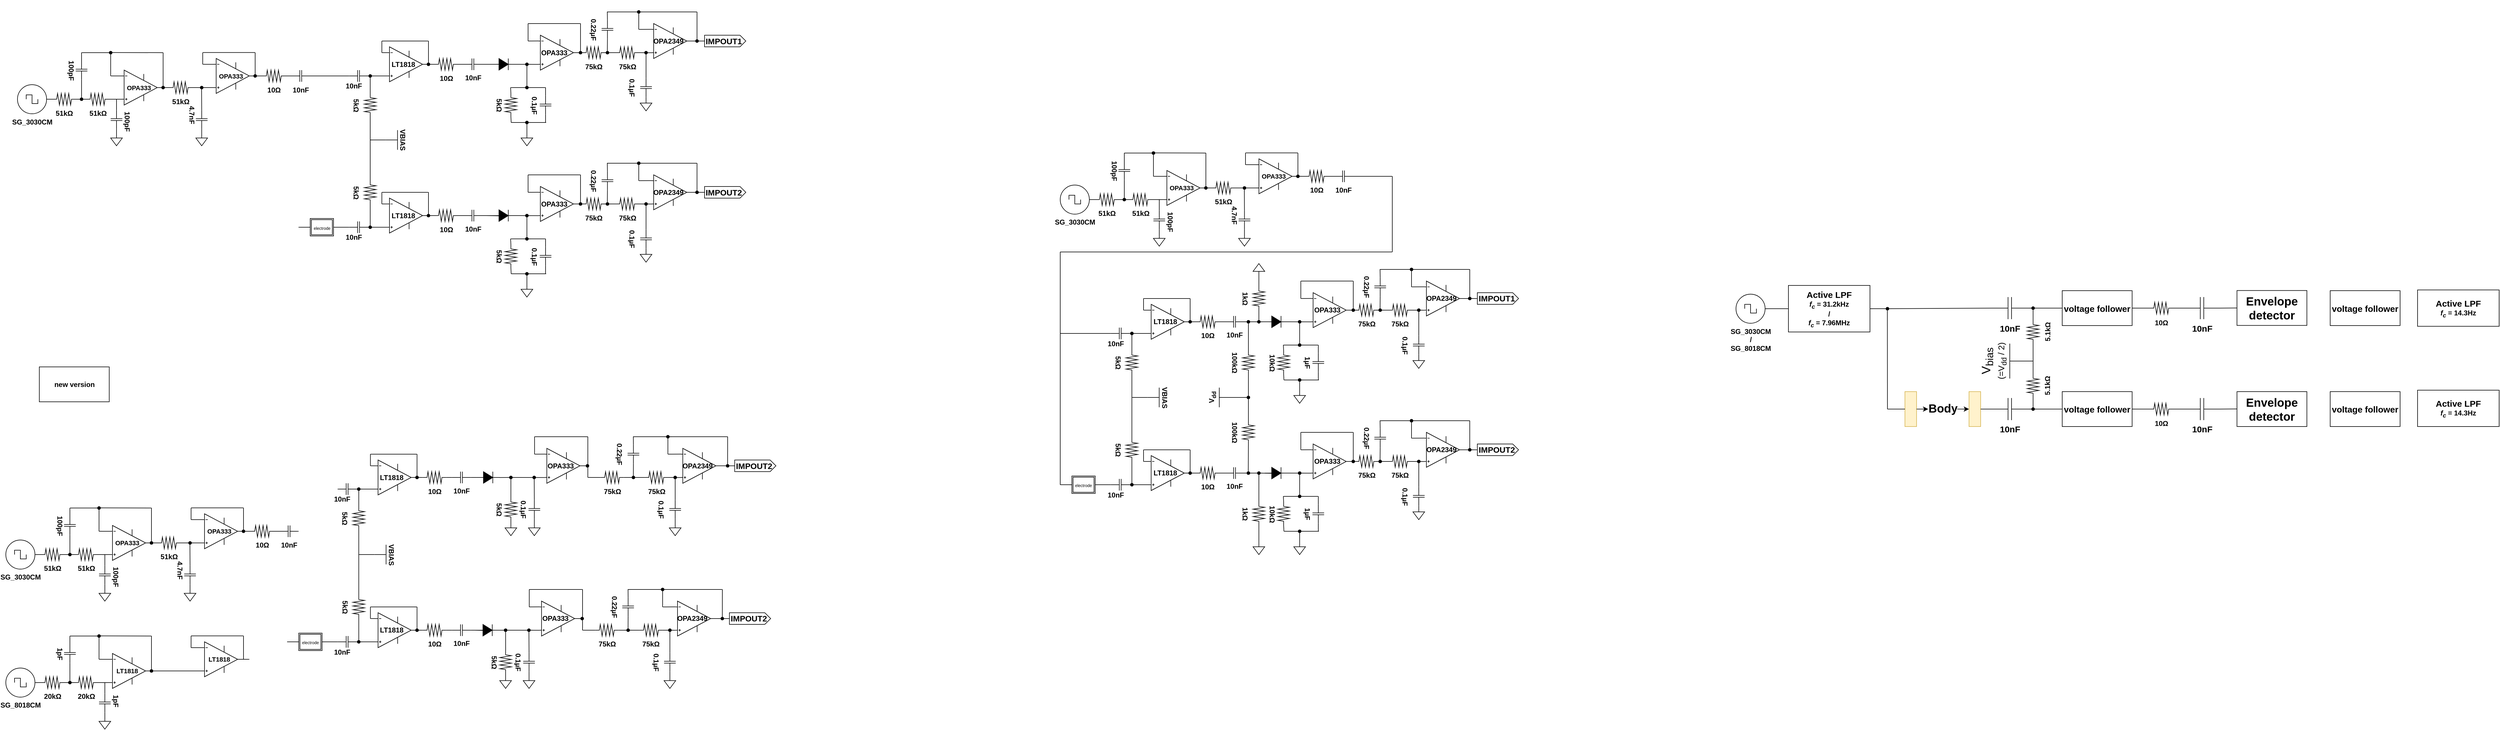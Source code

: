 <mxfile version="17.4.4" type="github">
  <diagram name="Page-1" id="7e0a89b8-554c-2b80-1dc8-d5c74ca68de4">
    <mxGraphModel dx="1054" dy="1058" grid="1" gridSize="10" guides="1" tooltips="1" connect="1" arrows="1" fold="1" page="1" pageScale="1" pageWidth="1500" pageHeight="1500" background="none" math="0" shadow="0">
      <root>
        <mxCell id="0" />
        <mxCell id="1" parent="0" />
        <mxCell id="-IPIXIhOzp1eECCD4319-1155" value="&lt;div style=&quot;font-size: 20px&quot;&gt;&lt;font style=&quot;font-size: 20px&quot;&gt;&lt;b&gt;Body&lt;/b&gt;&lt;/font&gt;&lt;/div&gt;" style="text;html=1;align=center;verticalAlign=middle;resizable=0;points=[];autosize=1;strokeColor=none;fillColor=none;fontSize=15;" vertex="1" parent="1">
          <mxGeometry x="3350" y="877.5" width="70" height="20" as="geometry" />
        </mxCell>
        <mxCell id="-IPIXIhOzp1eECCD4319-1" value="&lt;b&gt;SG_3030CM&lt;/b&gt;" style="pointerEvents=1;verticalLabelPosition=bottom;shadow=0;dashed=0;align=center;html=1;verticalAlign=top;shape=mxgraph.electrical.signal_sources.source;aspect=fixed;points=[[0.5,0,0],[1,0.5,0],[0.5,1,0],[0,0.5,0]];elSignalType=square;" vertex="1" parent="1">
          <mxGeometry x="80" y="332.5" width="50" height="50" as="geometry" />
        </mxCell>
        <mxCell id="-IPIXIhOzp1eECCD4319-2" value="&lt;b&gt;51kΩ&lt;/b&gt;" style="pointerEvents=1;verticalLabelPosition=bottom;shadow=0;dashed=0;align=center;html=1;verticalAlign=top;shape=mxgraph.electrical.resistors.resistor_2;" vertex="1" parent="1">
          <mxGeometry x="140" y="347.5" width="40" height="20" as="geometry" />
        </mxCell>
        <mxCell id="-IPIXIhOzp1eECCD4319-3" value="&lt;b&gt;51kΩ&lt;/b&gt;" style="pointerEvents=1;verticalLabelPosition=bottom;shadow=0;dashed=0;align=center;html=1;verticalAlign=top;shape=mxgraph.electrical.resistors.resistor_2;" vertex="1" parent="1">
          <mxGeometry x="197.5" y="347.5" width="40" height="20" as="geometry" />
        </mxCell>
        <mxCell id="-IPIXIhOzp1eECCD4319-5" value="" style="endArrow=none;html=1;rounded=0;startArrow=none;" edge="1" parent="1" source="-IPIXIhOzp1eECCD4319-26">
          <mxGeometry width="50" height="50" relative="1" as="geometry">
            <mxPoint x="240" y="287.5" as="sourcePoint" />
            <mxPoint x="240" y="317.5" as="targetPoint" />
          </mxGeometry>
        </mxCell>
        <mxCell id="-IPIXIhOzp1eECCD4319-6" value="" style="endArrow=none;html=1;rounded=0;startArrow=none;entryX=1;entryY=0.486;entryDx=0;entryDy=0;entryPerimeter=0;" edge="1" parent="1" source="-IPIXIhOzp1eECCD4319-34">
          <mxGeometry width="50" height="50" relative="1" as="geometry">
            <mxPoint x="190" y="357.5" as="sourcePoint" />
            <mxPoint x="190" y="357.5" as="targetPoint" />
            <Array as="points">
              <mxPoint x="200" y="357.5" />
            </Array>
          </mxGeometry>
        </mxCell>
        <mxCell id="-IPIXIhOzp1eECCD4319-7" value="&lt;div&gt;&lt;b&gt;100pF&lt;/b&gt;&lt;/div&gt;" style="pointerEvents=1;verticalLabelPosition=bottom;shadow=0;dashed=0;align=center;html=1;verticalAlign=middle;shape=mxgraph.electrical.capacitors.capacitor_1;rotation=90;spacingRight=0;spacingTop=-5;labelPosition=center;direction=east;spacingLeft=0;spacing=2;" vertex="1" parent="1">
          <mxGeometry x="173.75" y="297.5" width="32.5" height="20" as="geometry" />
        </mxCell>
        <mxCell id="-IPIXIhOzp1eECCD4319-8" value="" style="endArrow=none;html=1;rounded=0;exitX=1;exitY=0.5;exitDx=0;exitDy=0;exitPerimeter=0;" edge="1" parent="1" source="-IPIXIhOzp1eECCD4319-1">
          <mxGeometry width="50" height="50" relative="1" as="geometry">
            <mxPoint x="140" y="357.5" as="sourcePoint" />
            <mxPoint x="140" y="357.5" as="targetPoint" />
          </mxGeometry>
        </mxCell>
        <mxCell id="-IPIXIhOzp1eECCD4319-10" value="&lt;b style=&quot;font-size: 11px&quot;&gt;OPA333&lt;/b&gt;" style="verticalLabelPosition=middle;shadow=0;dashed=0;align=center;html=1;verticalAlign=middle;shape=mxgraph.electrical.abstract.operational_amp_1;rotation=0;spacingTop=0;labelPosition=center;fontSize=11;spacingLeft=0;spacingRight=5;" vertex="1" parent="1">
          <mxGeometry x="260" y="307.5" width="60" height="60" as="geometry" />
        </mxCell>
        <mxCell id="-IPIXIhOzp1eECCD4319-11" value="" style="endArrow=none;html=1;rounded=0;exitX=1;exitY=0.5;exitDx=0;exitDy=0;exitPerimeter=0;" edge="1" parent="1" source="-IPIXIhOzp1eECCD4319-7">
          <mxGeometry width="50" height="50" relative="1" as="geometry">
            <mxPoint x="190" y="347.5" as="sourcePoint" />
            <mxPoint x="190" y="357.5" as="targetPoint" />
          </mxGeometry>
        </mxCell>
        <mxCell id="-IPIXIhOzp1eECCD4319-12" value="" style="endArrow=none;html=1;rounded=0;" edge="1" parent="1">
          <mxGeometry width="50" height="50" relative="1" as="geometry">
            <mxPoint x="190" y="277.5" as="sourcePoint" />
            <mxPoint x="190" y="297.5" as="targetPoint" />
          </mxGeometry>
        </mxCell>
        <mxCell id="-IPIXIhOzp1eECCD4319-13" value="" style="endArrow=none;html=1;rounded=0;exitDx=0;exitDy=0;exitPerimeter=0;startArrow=none;" edge="1" parent="1">
          <mxGeometry width="50" height="50" relative="1" as="geometry">
            <mxPoint x="250" y="357.5" as="sourcePoint" />
            <mxPoint x="260" y="357.5" as="targetPoint" />
          </mxGeometry>
        </mxCell>
        <mxCell id="-IPIXIhOzp1eECCD4319-14" value="" style="endArrow=none;html=1;rounded=0;" edge="1" parent="1">
          <mxGeometry width="50" height="50" relative="1" as="geometry">
            <mxPoint x="240" y="317.5" as="sourcePoint" />
            <mxPoint x="260" y="317.5" as="targetPoint" />
          </mxGeometry>
        </mxCell>
        <mxCell id="-IPIXIhOzp1eECCD4319-15" value="" style="endArrow=none;html=1;rounded=0;entryX=0;entryY=0.5;entryDx=0;entryDy=0;entryPerimeter=0;" edge="1" parent="1" target="-IPIXIhOzp1eECCD4319-23">
          <mxGeometry width="50" height="50" relative="1" as="geometry">
            <mxPoint x="250" y="357.5" as="sourcePoint" />
            <mxPoint x="250" y="367.5" as="targetPoint" />
          </mxGeometry>
        </mxCell>
        <mxCell id="-IPIXIhOzp1eECCD4319-16" value="" style="endArrow=none;html=1;rounded=0;exitX=1;exitY=0.5;exitDx=0;exitDy=0;exitPerimeter=0;" edge="1" parent="1" source="-IPIXIhOzp1eECCD4319-3">
          <mxGeometry width="50" height="50" relative="1" as="geometry">
            <mxPoint x="280" y="357.5" as="sourcePoint" />
            <mxPoint x="250" y="357.5" as="targetPoint" />
          </mxGeometry>
        </mxCell>
        <mxCell id="-IPIXIhOzp1eECCD4319-17" value="" style="pointerEvents=1;verticalLabelPosition=bottom;shadow=0;dashed=0;align=center;html=1;verticalAlign=top;shape=mxgraph.electrical.signal_sources.signal_ground;" vertex="1" parent="1">
          <mxGeometry x="240" y="417.5" width="20" height="20" as="geometry" />
        </mxCell>
        <mxCell id="-IPIXIhOzp1eECCD4319-18" value="" style="endArrow=none;html=1;rounded=0;startArrow=none;" edge="1" parent="1">
          <mxGeometry width="50" height="50" relative="1" as="geometry">
            <mxPoint x="330" y="337.5" as="sourcePoint" />
            <mxPoint x="330" y="277.5" as="targetPoint" />
          </mxGeometry>
        </mxCell>
        <mxCell id="-IPIXIhOzp1eECCD4319-19" value="" style="endArrow=none;html=1;rounded=0;" edge="1" parent="1" target="-IPIXIhOzp1eECCD4319-26">
          <mxGeometry width="50" height="50" relative="1" as="geometry">
            <mxPoint x="190" y="277.5" as="sourcePoint" />
            <mxPoint x="330" y="287.5" as="targetPoint" />
          </mxGeometry>
        </mxCell>
        <mxCell id="-IPIXIhOzp1eECCD4319-20" value="" style="endArrow=none;html=1;rounded=0;exitDx=0;exitDy=0;exitPerimeter=0;startArrow=none;" edge="1" parent="1" source="-IPIXIhOzp1eECCD4319-30">
          <mxGeometry width="50" height="50" relative="1" as="geometry">
            <mxPoint x="330" y="337.5" as="sourcePoint" />
            <mxPoint x="340" y="337.5" as="targetPoint" />
          </mxGeometry>
        </mxCell>
        <mxCell id="-IPIXIhOzp1eECCD4319-21" value="" style="endArrow=none;html=1;rounded=0;exitX=1;exitY=0.5;exitDx=0;exitDy=0;exitPerimeter=0;" edge="1" parent="1">
          <mxGeometry width="50" height="50" relative="1" as="geometry">
            <mxPoint x="380" y="337.5" as="sourcePoint" />
            <mxPoint x="420" y="337.5" as="targetPoint" />
          </mxGeometry>
        </mxCell>
        <mxCell id="-IPIXIhOzp1eECCD4319-22" value="" style="endArrow=none;html=1;rounded=0;startArrow=none;entryX=1;entryY=0.486;entryDx=0;entryDy=0;entryPerimeter=0;" edge="1" parent="1">
          <mxGeometry width="50" height="50" relative="1" as="geometry">
            <mxPoint x="190" y="357.5" as="sourcePoint" />
            <mxPoint x="180" y="357.5" as="targetPoint" />
            <Array as="points">
              <mxPoint x="190" y="357.5" />
            </Array>
          </mxGeometry>
        </mxCell>
        <mxCell id="-IPIXIhOzp1eECCD4319-23" value="&lt;b&gt;100pF&lt;/b&gt;" style="pointerEvents=1;verticalLabelPosition=top;shadow=0;dashed=0;align=left;html=1;verticalAlign=bottom;shape=mxgraph.electrical.capacitors.capacitor_1;rotation=90;spacingRight=0;spacingTop=0;labelPosition=right;direction=east;spacingLeft=-31;spacing=1;" vertex="1" parent="1">
          <mxGeometry x="233.75" y="382.5" width="32.5" height="20" as="geometry" />
        </mxCell>
        <mxCell id="-IPIXIhOzp1eECCD4319-24" value="" style="endArrow=none;html=1;rounded=0;startArrow=none;entryDx=0;entryDy=0;entryPerimeter=0;" edge="1" parent="1">
          <mxGeometry width="50" height="50" relative="1" as="geometry">
            <mxPoint x="180" y="357.5" as="sourcePoint" />
            <mxPoint x="190" y="357.5" as="targetPoint" />
            <Array as="points" />
          </mxGeometry>
        </mxCell>
        <mxCell id="-IPIXIhOzp1eECCD4319-25" value="" style="endArrow=none;html=1;rounded=0;exitX=1;exitY=0.5;exitDx=0;exitDy=0;exitPerimeter=0;entryX=0.5;entryY=0;entryDx=0;entryDy=0;entryPerimeter=0;" edge="1" parent="1" source="-IPIXIhOzp1eECCD4319-23" target="-IPIXIhOzp1eECCD4319-17">
          <mxGeometry width="50" height="50" relative="1" as="geometry">
            <mxPoint x="200" y="297.5" as="sourcePoint" />
            <mxPoint x="200" y="331.25" as="targetPoint" />
          </mxGeometry>
        </mxCell>
        <mxCell id="-IPIXIhOzp1eECCD4319-26" value="" style="shape=waypoint;sketch=0;fillStyle=solid;size=6;pointerEvents=1;points=[];fillColor=none;resizable=0;rotatable=0;perimeter=centerPerimeter;snapToPoint=1;" vertex="1" parent="1">
          <mxGeometry x="220" y="257.5" width="40" height="40" as="geometry" />
        </mxCell>
        <mxCell id="-IPIXIhOzp1eECCD4319-27" value="" style="endArrow=none;html=1;rounded=0;" edge="1" parent="1" target="-IPIXIhOzp1eECCD4319-26">
          <mxGeometry width="50" height="50" relative="1" as="geometry">
            <mxPoint x="240" y="287.5" as="sourcePoint" />
            <mxPoint x="240" y="317.5" as="targetPoint" />
          </mxGeometry>
        </mxCell>
        <mxCell id="-IPIXIhOzp1eECCD4319-28" value="" style="endArrow=none;html=1;rounded=0;" edge="1" parent="1">
          <mxGeometry width="50" height="50" relative="1" as="geometry">
            <mxPoint x="350" y="336.83" as="sourcePoint" />
            <mxPoint x="350" y="337.5" as="targetPoint" />
          </mxGeometry>
        </mxCell>
        <mxCell id="-IPIXIhOzp1eECCD4319-29" value="&lt;b&gt;51kΩ&lt;/b&gt;" style="pointerEvents=1;verticalLabelPosition=bottom;shadow=0;dashed=0;align=center;html=1;verticalAlign=top;shape=mxgraph.electrical.resistors.resistor_2;" vertex="1" parent="1">
          <mxGeometry x="340" y="327.5" width="40" height="20" as="geometry" />
        </mxCell>
        <mxCell id="-IPIXIhOzp1eECCD4319-30" value="" style="shape=waypoint;sketch=0;fillStyle=solid;size=6;pointerEvents=1;points=[];fillColor=none;resizable=0;rotatable=0;perimeter=centerPerimeter;snapToPoint=1;" vertex="1" parent="1">
          <mxGeometry x="310" y="317.5" width="40" height="40" as="geometry" />
        </mxCell>
        <mxCell id="-IPIXIhOzp1eECCD4319-31" value="" style="endArrow=none;html=1;rounded=0;exitX=1;exitY=0.5;exitDx=0;exitDy=0;exitPerimeter=0;" edge="1" parent="1" source="-IPIXIhOzp1eECCD4319-10" target="-IPIXIhOzp1eECCD4319-30">
          <mxGeometry width="50" height="50" relative="1" as="geometry">
            <mxPoint x="320" y="337.5" as="sourcePoint" />
            <mxPoint x="340" y="337.5" as="targetPoint" />
          </mxGeometry>
        </mxCell>
        <mxCell id="-IPIXIhOzp1eECCD4319-33" value="&lt;b&gt;4.7nF&lt;/b&gt;" style="pointerEvents=1;verticalLabelPosition=bottom;shadow=0;dashed=0;align=center;html=1;verticalAlign=middle;shape=mxgraph.electrical.capacitors.capacitor_1;rotation=90;spacingRight=0;spacingTop=-5;labelPosition=center;direction=east;spacingLeft=-17;spacing=2;" vertex="1" parent="1">
          <mxGeometry x="380" y="382.5" width="32.5" height="20" as="geometry" />
        </mxCell>
        <mxCell id="-IPIXIhOzp1eECCD4319-34" value="" style="shape=waypoint;sketch=0;fillStyle=solid;size=6;pointerEvents=1;points=[];fillColor=none;resizable=0;rotatable=0;perimeter=centerPerimeter;snapToPoint=1;" vertex="1" parent="1">
          <mxGeometry x="170" y="337.5" width="40" height="40" as="geometry" />
        </mxCell>
        <mxCell id="-IPIXIhOzp1eECCD4319-35" value="" style="endArrow=none;html=1;rounded=0;startArrow=none;entryDx=0;entryDy=0;entryPerimeter=0;" edge="1" parent="1" target="-IPIXIhOzp1eECCD4319-34">
          <mxGeometry width="50" height="50" relative="1" as="geometry">
            <mxPoint x="190" y="357.5" as="sourcePoint" />
            <mxPoint x="190" y="357.5" as="targetPoint" />
            <Array as="points" />
          </mxGeometry>
        </mxCell>
        <mxCell id="-IPIXIhOzp1eECCD4319-36" value="" style="endArrow=none;html=1;rounded=0;entryX=0;entryY=0.5;entryDx=0;entryDy=0;entryPerimeter=0;" edge="1" parent="1" target="-IPIXIhOzp1eECCD4319-33">
          <mxGeometry width="50" height="50" relative="1" as="geometry">
            <mxPoint x="396" y="337.5" as="sourcePoint" />
            <mxPoint x="150" y="217.5" as="targetPoint" />
          </mxGeometry>
        </mxCell>
        <mxCell id="-IPIXIhOzp1eECCD4319-37" value="" style="shape=waypoint;sketch=0;fillStyle=solid;size=6;pointerEvents=1;points=[];fillColor=none;resizable=0;rotatable=0;perimeter=centerPerimeter;snapToPoint=1;" vertex="1" parent="1">
          <mxGeometry x="376.25" y="317.5" width="40" height="40" as="geometry" />
        </mxCell>
        <mxCell id="-IPIXIhOzp1eECCD4319-38" value="" style="pointerEvents=1;verticalLabelPosition=bottom;shadow=0;dashed=0;align=center;html=1;verticalAlign=top;shape=mxgraph.electrical.signal_sources.signal_ground;" vertex="1" parent="1">
          <mxGeometry x="386.25" y="417.5" width="20" height="20" as="geometry" />
        </mxCell>
        <mxCell id="-IPIXIhOzp1eECCD4319-39" value="" style="endArrow=none;html=1;rounded=0;exitX=1;exitY=0.5;exitDx=0;exitDy=0;exitPerimeter=0;entryX=0.5;entryY=0;entryDx=0;entryDy=0;entryPerimeter=0;" edge="1" parent="1" source="-IPIXIhOzp1eECCD4319-33" target="-IPIXIhOzp1eECCD4319-38">
          <mxGeometry width="50" height="50" relative="1" as="geometry">
            <mxPoint x="396.25" y="423.75" as="sourcePoint" />
            <mxPoint x="346.25" y="331.25" as="targetPoint" />
          </mxGeometry>
        </mxCell>
        <mxCell id="-IPIXIhOzp1eECCD4319-40" value="&lt;b style=&quot;font-size: 11px&quot;&gt;OPA333&lt;/b&gt;" style="verticalLabelPosition=middle;shadow=0;dashed=0;align=center;html=1;verticalAlign=middle;shape=mxgraph.electrical.abstract.operational_amp_1;rotation=0;spacingTop=0;labelPosition=center;fontSize=11;spacingLeft=0;spacingRight=5;" vertex="1" parent="1">
          <mxGeometry x="418" y="287.5" width="60" height="60" as="geometry" />
        </mxCell>
        <mxCell id="-IPIXIhOzp1eECCD4319-41" value="" style="endArrow=none;html=1;rounded=0;startArrow=none;" edge="1" parent="1">
          <mxGeometry width="50" height="50" relative="1" as="geometry">
            <mxPoint x="398" y="277.5" as="sourcePoint" />
            <mxPoint x="398" y="297.5" as="targetPoint" />
          </mxGeometry>
        </mxCell>
        <mxCell id="-IPIXIhOzp1eECCD4319-42" value="" style="endArrow=none;html=1;rounded=0;" edge="1" parent="1">
          <mxGeometry width="50" height="50" relative="1" as="geometry">
            <mxPoint x="398" y="297.5" as="sourcePoint" />
            <mxPoint x="418" y="297.5" as="targetPoint" />
          </mxGeometry>
        </mxCell>
        <mxCell id="-IPIXIhOzp1eECCD4319-43" value="" style="endArrow=none;html=1;rounded=0;startArrow=none;" edge="1" parent="1">
          <mxGeometry width="50" height="50" relative="1" as="geometry">
            <mxPoint x="488" y="317.5" as="sourcePoint" />
            <mxPoint x="488" y="277.5" as="targetPoint" />
          </mxGeometry>
        </mxCell>
        <mxCell id="-IPIXIhOzp1eECCD4319-44" value="" style="endArrow=none;html=1;rounded=0;exitDx=0;exitDy=0;exitPerimeter=0;startArrow=none;" edge="1" parent="1" source="-IPIXIhOzp1eECCD4319-49">
          <mxGeometry width="50" height="50" relative="1" as="geometry">
            <mxPoint x="488" y="317.5" as="sourcePoint" />
            <mxPoint x="498" y="317.5" as="targetPoint" />
          </mxGeometry>
        </mxCell>
        <mxCell id="-IPIXIhOzp1eECCD4319-45" value="" style="endArrow=none;html=1;rounded=0;" edge="1" parent="1">
          <mxGeometry width="50" height="50" relative="1" as="geometry">
            <mxPoint x="398" y="267.5" as="sourcePoint" />
            <mxPoint x="398" y="267.5" as="targetPoint" />
          </mxGeometry>
        </mxCell>
        <mxCell id="-IPIXIhOzp1eECCD4319-46" value="" style="endArrow=none;html=1;rounded=0;" edge="1" parent="1">
          <mxGeometry width="50" height="50" relative="1" as="geometry">
            <mxPoint x="508" y="316.83" as="sourcePoint" />
            <mxPoint x="508" y="317.5" as="targetPoint" />
          </mxGeometry>
        </mxCell>
        <mxCell id="-IPIXIhOzp1eECCD4319-47" value="" style="endArrow=none;html=1;rounded=0;exitX=1;exitY=0.5;exitDx=0;exitDy=0;exitPerimeter=0;" edge="1" parent="1">
          <mxGeometry width="50" height="50" relative="1" as="geometry">
            <mxPoint x="478" y="317.5" as="sourcePoint" />
            <mxPoint x="488" y="317.5" as="targetPoint" />
          </mxGeometry>
        </mxCell>
        <mxCell id="-IPIXIhOzp1eECCD4319-48" value="" style="endArrow=none;html=1;rounded=0;" edge="1" parent="1">
          <mxGeometry width="50" height="50" relative="1" as="geometry">
            <mxPoint x="398" y="277.28" as="sourcePoint" />
            <mxPoint x="488" y="277.28" as="targetPoint" />
          </mxGeometry>
        </mxCell>
        <mxCell id="-IPIXIhOzp1eECCD4319-49" value="" style="shape=waypoint;sketch=0;fillStyle=solid;size=6;pointerEvents=1;points=[];fillColor=none;resizable=0;rotatable=0;perimeter=centerPerimeter;snapToPoint=1;" vertex="1" parent="1">
          <mxGeometry x="468" y="297.5" width="40" height="40" as="geometry" />
        </mxCell>
        <mxCell id="-IPIXIhOzp1eECCD4319-50" value="" style="endArrow=none;html=1;rounded=0;exitDx=0;exitDy=0;exitPerimeter=0;startArrow=none;" edge="1" parent="1" target="-IPIXIhOzp1eECCD4319-49">
          <mxGeometry width="50" height="50" relative="1" as="geometry">
            <mxPoint x="488" y="317.5" as="sourcePoint" />
            <mxPoint x="498" y="317.5" as="targetPoint" />
          </mxGeometry>
        </mxCell>
        <mxCell id="-IPIXIhOzp1eECCD4319-51" value="" style="endArrow=none;html=1;rounded=0;" edge="1" parent="1">
          <mxGeometry width="50" height="50" relative="1" as="geometry">
            <mxPoint x="240" y="277.28" as="sourcePoint" />
            <mxPoint x="330" y="277.5" as="targetPoint" />
          </mxGeometry>
        </mxCell>
        <mxCell id="-IPIXIhOzp1eECCD4319-52" value="&lt;b&gt;10Ω&lt;/b&gt;" style="pointerEvents=1;verticalLabelPosition=bottom;shadow=0;dashed=0;align=center;html=1;verticalAlign=top;shape=mxgraph.electrical.resistors.resistor_2;" vertex="1" parent="1">
          <mxGeometry x="500" y="307.5" width="40" height="20" as="geometry" />
        </mxCell>
        <mxCell id="-IPIXIhOzp1eECCD4319-53" value="" style="endArrow=none;html=1;rounded=0;entryX=0;entryY=0.5;entryDx=0;entryDy=0;entryPerimeter=0;" edge="1" parent="1" source="-IPIXIhOzp1eECCD4319-49" target="-IPIXIhOzp1eECCD4319-52">
          <mxGeometry width="50" height="50" relative="1" as="geometry">
            <mxPoint x="100" y="217.5" as="sourcePoint" />
            <mxPoint x="150" y="217.5" as="targetPoint" />
          </mxGeometry>
        </mxCell>
        <mxCell id="-IPIXIhOzp1eECCD4319-54" value="" style="endArrow=none;html=1;rounded=0;exitX=1;exitY=0.5;exitDx=0;exitDy=0;exitPerimeter=0;entryX=1;entryY=0.5;entryDx=0;entryDy=0;entryPerimeter=0;" edge="1" parent="1" source="-IPIXIhOzp1eECCD4319-52" target="-IPIXIhOzp1eECCD4319-55">
          <mxGeometry width="50" height="50" relative="1" as="geometry">
            <mxPoint x="540" y="347.5" as="sourcePoint" />
            <mxPoint x="550" y="347.03" as="targetPoint" />
          </mxGeometry>
        </mxCell>
        <mxCell id="-IPIXIhOzp1eECCD4319-55" value="&lt;b&gt;10nF&lt;/b&gt;" style="pointerEvents=1;verticalLabelPosition=bottom;shadow=0;dashed=0;align=center;html=1;verticalAlign=middle;shape=mxgraph.electrical.capacitors.capacitor_1;rotation=0;spacingRight=0;spacingTop=8;labelPosition=center;direction=west;spacingLeft=0;spacing=2;" vertex="1" parent="1">
          <mxGeometry x="550" y="307.5" width="32.5" height="20" as="geometry" />
        </mxCell>
        <mxCell id="-IPIXIhOzp1eECCD4319-224" value="" style="pointerEvents=1;fillColor=strokeColor;verticalLabelPosition=bottom;shadow=0;dashed=0;align=center;html=1;verticalAlign=top;shape=mxgraph.electrical.diodes.diode;" vertex="1" parent="1">
          <mxGeometry x="894.5" y="287.5" width="40" height="20" as="geometry" />
        </mxCell>
        <mxCell id="-IPIXIhOzp1eECCD4319-225" value="" style="pointerEvents=1;verticalLabelPosition=bottom;shadow=0;dashed=0;align=center;html=1;verticalAlign=top;shape=mxgraph.electrical.signal_sources.signal_ground;" vertex="1" parent="1">
          <mxGeometry x="944.5" y="417.5" width="20" height="20" as="geometry" />
        </mxCell>
        <mxCell id="-IPIXIhOzp1eECCD4319-226" value="" style="endArrow=none;html=1;rounded=0;startArrow=none;entryX=1;entryY=0.5;entryDx=0;entryDy=0;entryPerimeter=0;" edge="1" parent="1" target="-IPIXIhOzp1eECCD4319-240">
          <mxGeometry width="50" height="50" relative="1" as="geometry">
            <mxPoint x="1246.5" y="257.5" as="sourcePoint" />
            <mxPoint x="1235.25" y="257.32" as="targetPoint" />
          </mxGeometry>
        </mxCell>
        <mxCell id="-IPIXIhOzp1eECCD4319-229" value="&lt;b&gt;10nF&lt;/b&gt;" style="pointerEvents=1;verticalLabelPosition=bottom;shadow=0;dashed=0;align=center;html=1;verticalAlign=middle;shape=mxgraph.electrical.capacitors.capacitor_1;rotation=0;spacingRight=0;spacingTop=-5;labelPosition=center;direction=east;spacingLeft=-17;spacing=2;" vertex="1" parent="1">
          <mxGeometry x="649.25" y="307.5" width="32.5" height="20" as="geometry" />
        </mxCell>
        <mxCell id="-IPIXIhOzp1eECCD4319-230" value="&lt;b&gt;5kΩ&lt;/b&gt;" style="pointerEvents=1;verticalLabelPosition=bottom;shadow=0;dashed=0;align=center;html=1;verticalAlign=top;shape=mxgraph.electrical.resistors.resistor_2;rotation=90;" vertex="1" parent="1">
          <mxGeometry x="665.5" y="357.5" width="40" height="20" as="geometry" />
        </mxCell>
        <mxCell id="-IPIXIhOzp1eECCD4319-231" value="&lt;b&gt;LT1818&lt;/b&gt;" style="verticalLabelPosition=middle;shadow=0;dashed=0;align=center;html=1;verticalAlign=middle;shape=mxgraph.electrical.abstract.operational_amp_1;rotation=0;labelPosition=center;spacingRight=7;" vertex="1" parent="1">
          <mxGeometry x="715.5" y="267.5" width="60" height="60" as="geometry" />
        </mxCell>
        <mxCell id="-IPIXIhOzp1eECCD4319-232" value="&lt;b&gt;10Ω&lt;/b&gt;" style="pointerEvents=1;verticalLabelPosition=bottom;shadow=0;dashed=0;align=center;html=1;verticalAlign=top;shape=mxgraph.electrical.resistors.resistor_2;" vertex="1" parent="1">
          <mxGeometry x="795.5" y="287.5" width="40" height="20" as="geometry" />
        </mxCell>
        <mxCell id="-IPIXIhOzp1eECCD4319-233" value="&lt;b&gt;10nF&lt;/b&gt;" style="pointerEvents=1;verticalLabelPosition=bottom;shadow=0;dashed=0;align=center;html=1;verticalAlign=middle;shape=mxgraph.electrical.capacitors.capacitor_1;rotation=0;spacingRight=0;spacingTop=6;labelPosition=center;direction=east;spacingLeft=0;spacing=2;" vertex="1" parent="1">
          <mxGeometry x="845.5" y="287.5" width="32.5" height="20" as="geometry" />
        </mxCell>
        <mxCell id="-IPIXIhOzp1eECCD4319-235" value="&lt;div&gt;&lt;b&gt;5kΩ&lt;/b&gt;&lt;/div&gt;" style="pointerEvents=1;verticalLabelPosition=bottom;shadow=0;dashed=0;align=center;html=1;verticalAlign=top;shape=mxgraph.electrical.resistors.resistor_2;rotation=90;spacingTop=-4;" vertex="1" parent="1">
          <mxGeometry x="907" y="357.5" width="40" height="20" as="geometry" />
        </mxCell>
        <mxCell id="-IPIXIhOzp1eECCD4319-236" value="&lt;div&gt;&lt;b&gt;0.1µF&lt;/b&gt;&lt;/div&gt;" style="pointerEvents=1;verticalLabelPosition=bottom;shadow=0;dashed=0;align=center;html=1;verticalAlign=middle;shape=mxgraph.electrical.capacitors.capacitor_1;rotation=90;spacingRight=0;spacingTop=-2;labelPosition=center;direction=east;spacingLeft=0;spacing=2;" vertex="1" parent="1">
          <mxGeometry x="970.25" y="357.5" width="32.5" height="20" as="geometry" />
        </mxCell>
        <mxCell id="-IPIXIhOzp1eECCD4319-238" value="&lt;b&gt;75kΩ&lt;/b&gt;" style="pointerEvents=1;verticalLabelPosition=bottom;shadow=0;dashed=0;align=center;html=1;verticalAlign=top;shape=mxgraph.electrical.resistors.resistor_2;" vertex="1" parent="1">
          <mxGeometry x="1049" y="267.5" width="40" height="20" as="geometry" />
        </mxCell>
        <mxCell id="-IPIXIhOzp1eECCD4319-239" value="&lt;b&gt;75kΩ&lt;/b&gt;" style="pointerEvents=1;verticalLabelPosition=bottom;shadow=0;dashed=0;align=center;html=1;verticalAlign=top;shape=mxgraph.electrical.resistors.resistor_2;" vertex="1" parent="1">
          <mxGeometry x="1106.5" y="267.5" width="40" height="20" as="geometry" />
        </mxCell>
        <mxCell id="-IPIXIhOzp1eECCD4319-240" value="&lt;div&gt;&lt;b&gt;OPA2349&lt;br&gt;&lt;/b&gt;&lt;/div&gt;" style="verticalLabelPosition=middle;shadow=0;dashed=0;align=center;html=1;verticalAlign=middle;shape=mxgraph.electrical.abstract.operational_amp_1;rotation=0;labelPosition=center;spacing=2;spacingRight=4;" vertex="1" parent="1">
          <mxGeometry x="1169" y="227.5" width="60" height="60" as="geometry" />
        </mxCell>
        <mxCell id="-IPIXIhOzp1eECCD4319-243" value="" style="endArrow=none;html=1;rounded=0;entryX=1;entryY=0.5;entryDx=0;entryDy=0;entryPerimeter=0;" edge="1" parent="1" target="-IPIXIhOzp1eECCD4319-229">
          <mxGeometry width="50" height="50" relative="1" as="geometry">
            <mxPoint x="715.5" y="317.5" as="sourcePoint" />
            <mxPoint x="595.5" y="327.5" as="targetPoint" />
          </mxGeometry>
        </mxCell>
        <mxCell id="-IPIXIhOzp1eECCD4319-244" value="" style="endArrow=none;html=1;rounded=0;" edge="1" parent="1">
          <mxGeometry width="50" height="50" relative="1" as="geometry">
            <mxPoint x="715.5" y="277.5" as="sourcePoint" />
            <mxPoint x="705.5" y="277.5" as="targetPoint" />
          </mxGeometry>
        </mxCell>
        <mxCell id="-IPIXIhOzp1eECCD4319-245" value="" style="endArrow=none;html=1;rounded=0;exitDx=0;exitDy=0;exitPerimeter=0;startArrow=none;" edge="1" parent="1" source="-IPIXIhOzp1eECCD4319-277">
          <mxGeometry width="50" height="50" relative="1" as="geometry">
            <mxPoint x="669.25" y="327.5" as="sourcePoint" />
            <mxPoint x="695.5" y="317.5" as="targetPoint" />
          </mxGeometry>
        </mxCell>
        <mxCell id="-IPIXIhOzp1eECCD4319-246" value="" style="endArrow=none;html=1;rounded=0;" edge="1" parent="1">
          <mxGeometry width="50" height="50" relative="1" as="geometry">
            <mxPoint x="705.5" y="277.5" as="sourcePoint" />
            <mxPoint x="705.5" y="257.5" as="targetPoint" />
          </mxGeometry>
        </mxCell>
        <mxCell id="-IPIXIhOzp1eECCD4319-247" value="" style="endArrow=none;html=1;rounded=0;" edge="1" parent="1">
          <mxGeometry width="50" height="50" relative="1" as="geometry">
            <mxPoint x="785.5" y="257.5" as="sourcePoint" />
            <mxPoint x="705.5" y="257.5" as="targetPoint" />
          </mxGeometry>
        </mxCell>
        <mxCell id="-IPIXIhOzp1eECCD4319-248" value="" style="endArrow=none;html=1;rounded=0;" edge="1" parent="1">
          <mxGeometry width="50" height="50" relative="1" as="geometry">
            <mxPoint x="785.5" y="297.5" as="sourcePoint" />
            <mxPoint x="785.5" y="257.5" as="targetPoint" />
          </mxGeometry>
        </mxCell>
        <mxCell id="-IPIXIhOzp1eECCD4319-249" value="" style="endArrow=none;html=1;rounded=0;entryX=1;entryY=0.5;entryDx=0;entryDy=0;entryPerimeter=0;startArrow=none;" edge="1" parent="1" source="-IPIXIhOzp1eECCD4319-279" target="-IPIXIhOzp1eECCD4319-231">
          <mxGeometry width="50" height="50" relative="1" as="geometry">
            <mxPoint x="795.5" y="297.5" as="sourcePoint" />
            <mxPoint x="715.5" y="287.5" as="targetPoint" />
          </mxGeometry>
        </mxCell>
        <mxCell id="-IPIXIhOzp1eECCD4319-250" value="" style="endArrow=none;html=1;rounded=0;entryX=1;entryY=0.5;entryDx=0;entryDy=0;entryPerimeter=0;exitX=0;exitY=0.5;exitDx=0;exitDy=0;exitPerimeter=0;" edge="1" parent="1" source="-IPIXIhOzp1eECCD4319-233" target="-IPIXIhOzp1eECCD4319-232">
          <mxGeometry width="50" height="50" relative="1" as="geometry">
            <mxPoint x="795.5" y="267.5" as="sourcePoint" />
            <mxPoint x="715.5" y="267.5" as="targetPoint" />
          </mxGeometry>
        </mxCell>
        <mxCell id="-IPIXIhOzp1eECCD4319-252" value="" style="endArrow=none;html=1;rounded=0;entryX=1;entryY=0.5;entryDx=0;entryDy=0;entryPerimeter=0;startArrow=none;" edge="1" parent="1" target="-IPIXIhOzp1eECCD4319-233">
          <mxGeometry width="50" height="50" relative="1" as="geometry">
            <mxPoint x="885.5" y="297.5" as="sourcePoint" />
            <mxPoint x="715.5" y="267.5" as="targetPoint" />
          </mxGeometry>
        </mxCell>
        <mxCell id="-IPIXIhOzp1eECCD4319-254" value="" style="endArrow=none;html=1;rounded=0;exitX=0;exitY=0.5;exitDx=0;exitDy=0;exitPerimeter=0;" edge="1" parent="1" source="-IPIXIhOzp1eECCD4319-224">
          <mxGeometry width="50" height="50" relative="1" as="geometry">
            <mxPoint x="886.5" y="317.5" as="sourcePoint" />
            <mxPoint x="882.5" y="297.5" as="targetPoint" />
          </mxGeometry>
        </mxCell>
        <mxCell id="-IPIXIhOzp1eECCD4319-257" value="" style="endArrow=none;html=1;rounded=0;entryX=1;entryY=0.5;entryDx=0;entryDy=0;entryPerimeter=0;exitX=0;exitY=0.835;exitDx=0;exitDy=0;exitPerimeter=0;" edge="1" parent="1" source="-IPIXIhOzp1eECCD4319-265" target="-IPIXIhOzp1eECCD4319-224">
          <mxGeometry width="50" height="50" relative="1" as="geometry">
            <mxPoint x="976.5" y="297.5" as="sourcePoint" />
            <mxPoint x="869" y="307.5" as="targetPoint" />
          </mxGeometry>
        </mxCell>
        <mxCell id="-IPIXIhOzp1eECCD4319-258" value="" style="endArrow=none;html=1;rounded=0;" edge="1" parent="1">
          <mxGeometry width="50" height="50" relative="1" as="geometry">
            <mxPoint x="954.5" y="337.5" as="sourcePoint" />
            <mxPoint x="954.5" y="297.5" as="targetPoint" />
          </mxGeometry>
        </mxCell>
        <mxCell id="-IPIXIhOzp1eECCD4319-259" value="" style="endArrow=none;html=1;rounded=0;" edge="1" parent="1">
          <mxGeometry width="50" height="50" relative="1" as="geometry">
            <mxPoint x="986.5" y="337.5" as="sourcePoint" />
            <mxPoint x="926.5" y="337.5" as="targetPoint" />
          </mxGeometry>
        </mxCell>
        <mxCell id="-IPIXIhOzp1eECCD4319-260" value="" style="endArrow=none;html=1;rounded=0;exitX=0;exitY=0.5;exitDx=0;exitDy=0;exitPerimeter=0;" edge="1" parent="1" source="-IPIXIhOzp1eECCD4319-235">
          <mxGeometry width="50" height="50" relative="1" as="geometry">
            <mxPoint x="926.75" y="342.5" as="sourcePoint" />
            <mxPoint x="926.5" y="337.5" as="targetPoint" />
          </mxGeometry>
        </mxCell>
        <mxCell id="-IPIXIhOzp1eECCD4319-261" value="" style="endArrow=none;html=1;rounded=0;exitX=0;exitY=0.5;exitDx=0;exitDy=0;exitPerimeter=0;" edge="1" parent="1" source="-IPIXIhOzp1eECCD4319-236">
          <mxGeometry width="50" height="50" relative="1" as="geometry">
            <mxPoint x="974.25" y="355" as="sourcePoint" />
            <mxPoint x="986.5" y="337.5" as="targetPoint" />
          </mxGeometry>
        </mxCell>
        <mxCell id="-IPIXIhOzp1eECCD4319-262" value="" style="endArrow=none;html=1;rounded=0;entryX=1;entryY=0.5;entryDx=0;entryDy=0;entryPerimeter=0;" edge="1" parent="1" target="-IPIXIhOzp1eECCD4319-235">
          <mxGeometry width="50" height="50" relative="1" as="geometry">
            <mxPoint x="927.5" y="397.5" as="sourcePoint" />
            <mxPoint x="926.86" y="392.5" as="targetPoint" />
          </mxGeometry>
        </mxCell>
        <mxCell id="-IPIXIhOzp1eECCD4319-263" value="" style="endArrow=none;html=1;rounded=0;entryX=1;entryY=0.5;entryDx=0;entryDy=0;entryPerimeter=0;" edge="1" parent="1" target="-IPIXIhOzp1eECCD4319-236">
          <mxGeometry width="50" height="50" relative="1" as="geometry">
            <mxPoint x="986.5" y="397.5" as="sourcePoint" />
            <mxPoint x="994.25" y="377.5" as="targetPoint" />
          </mxGeometry>
        </mxCell>
        <mxCell id="-IPIXIhOzp1eECCD4319-264" value="" style="endArrow=none;html=1;rounded=0;" edge="1" parent="1">
          <mxGeometry width="50" height="50" relative="1" as="geometry">
            <mxPoint x="987.5" y="397.5" as="sourcePoint" />
            <mxPoint x="927.5" y="397.5" as="targetPoint" />
          </mxGeometry>
        </mxCell>
        <mxCell id="-IPIXIhOzp1eECCD4319-265" value="&lt;b&gt;OPA333&lt;/b&gt;" style="verticalLabelPosition=middle;shadow=0;dashed=0;align=center;html=1;verticalAlign=middle;shape=mxgraph.electrical.abstract.operational_amp_1;rotation=0;labelPosition=center;spacingRight=7;" vertex="1" parent="1">
          <mxGeometry x="974.5" y="247.5" width="60" height="60" as="geometry" />
        </mxCell>
        <mxCell id="-IPIXIhOzp1eECCD4319-266" value="&lt;div style=&quot;font-size: 12px&quot;&gt;&lt;b&gt;&lt;font style=&quot;font-size: 12px&quot;&gt;VBIAS&lt;/font&gt;&lt;/b&gt;&lt;/div&gt;" style="verticalLabelPosition=top;verticalAlign=bottom;shape=mxgraph.electrical.signal_sources.vdd;shadow=0;dashed=0;align=center;strokeWidth=1;fontSize=24;html=1;flipV=1;rotation=90;" vertex="1" parent="1">
          <mxGeometry x="705.5" y="417.5" width="33.75" height="20" as="geometry" />
        </mxCell>
        <mxCell id="-IPIXIhOzp1eECCD4319-267" value="&lt;b&gt;0.22µF&lt;/b&gt;" style="pointerEvents=1;verticalLabelPosition=bottom;shadow=0;dashed=0;align=center;html=1;verticalAlign=middle;shape=mxgraph.electrical.capacitors.capacitor_1;rotation=90;spacingRight=0;spacingTop=8;labelPosition=center;direction=east;spacingLeft=0;spacing=2;" vertex="1" parent="1">
          <mxGeometry x="1076.5" y="227.5" width="32.5" height="20" as="geometry" />
        </mxCell>
        <mxCell id="-IPIXIhOzp1eECCD4319-268" value="&lt;b&gt;0.1µF&lt;/b&gt;" style="pointerEvents=1;verticalLabelPosition=bottom;shadow=0;dashed=0;align=center;html=1;verticalAlign=middle;shape=mxgraph.electrical.capacitors.capacitor_1;rotation=90;spacingRight=0;spacingTop=8;labelPosition=center;direction=east;spacingLeft=0;spacing=2;" vertex="1" parent="1">
          <mxGeometry x="1142.75" y="327.5" width="32.5" height="20" as="geometry" />
        </mxCell>
        <mxCell id="-IPIXIhOzp1eECCD4319-269" value="" style="endArrow=none;html=1;rounded=0;entryX=1;entryY=0.5;entryDx=0;entryDy=0;entryPerimeter=0;exitX=0;exitY=0.5;exitDx=0;exitDy=0;exitPerimeter=0;" edge="1" parent="1" source="-IPIXIhOzp1eECCD4319-239" target="-IPIXIhOzp1eECCD4319-238">
          <mxGeometry width="50" height="50" relative="1" as="geometry">
            <mxPoint x="1106.5" y="277.5" as="sourcePoint" />
            <mxPoint x="1096.5" y="277.5" as="targetPoint" />
          </mxGeometry>
        </mxCell>
        <mxCell id="-IPIXIhOzp1eECCD4319-270" value="" style="endArrow=none;html=1;rounded=0;entryX=1;entryY=0.5;entryDx=0;entryDy=0;entryPerimeter=0;" edge="1" parent="1" target="-IPIXIhOzp1eECCD4319-267">
          <mxGeometry width="50" height="50" relative="1" as="geometry">
            <mxPoint x="1092.5" y="277.5" as="sourcePoint" />
            <mxPoint x="1105.25" y="287.5" as="targetPoint" />
          </mxGeometry>
        </mxCell>
        <mxCell id="-IPIXIhOzp1eECCD4319-271" value="" style="endArrow=none;html=1;rounded=0;entryX=1;entryY=0.5;entryDx=0;entryDy=0;entryPerimeter=0;exitX=0;exitY=0.835;exitDx=0;exitDy=0;exitPerimeter=0;" edge="1" parent="1" source="-IPIXIhOzp1eECCD4319-240" target="-IPIXIhOzp1eECCD4319-239">
          <mxGeometry width="50" height="50" relative="1" as="geometry">
            <mxPoint x="1112.5" y="287.5" as="sourcePoint" />
            <mxPoint x="1112.75" y="273.75" as="targetPoint" />
          </mxGeometry>
        </mxCell>
        <mxCell id="-IPIXIhOzp1eECCD4319-272" value="" style="endArrow=none;html=1;rounded=0;exitDx=0;exitDy=0;exitPerimeter=0;startArrow=none;" edge="1" parent="1" source="-IPIXIhOzp1eECCD4319-286">
          <mxGeometry width="50" height="50" relative="1" as="geometry">
            <mxPoint x="1185.25" y="287.6" as="sourcePoint" />
            <mxPoint x="1159.5" y="277.5" as="targetPoint" />
          </mxGeometry>
        </mxCell>
        <mxCell id="-IPIXIhOzp1eECCD4319-273" value="" style="pointerEvents=1;verticalLabelPosition=bottom;shadow=0;dashed=0;align=center;html=1;verticalAlign=top;shape=mxgraph.electrical.signal_sources.signal_ground;" vertex="1" parent="1">
          <mxGeometry x="1149" y="357.5" width="20" height="20" as="geometry" />
        </mxCell>
        <mxCell id="-IPIXIhOzp1eECCD4319-274" value="" style="endArrow=none;html=1;rounded=0;exitX=0.5;exitY=0;exitDx=0;exitDy=0;exitPerimeter=0;entryX=1;entryY=0.5;entryDx=0;entryDy=0;entryPerimeter=0;" edge="1" parent="1" source="-IPIXIhOzp1eECCD4319-273" target="-IPIXIhOzp1eECCD4319-268">
          <mxGeometry width="50" height="50" relative="1" as="geometry">
            <mxPoint x="967" y="417.5" as="sourcePoint" />
            <mxPoint x="967.5" y="407.5" as="targetPoint" />
          </mxGeometry>
        </mxCell>
        <mxCell id="-IPIXIhOzp1eECCD4319-275" value="" style="endArrow=none;html=1;rounded=0;entryX=0;entryY=0.5;entryDx=0;entryDy=0;entryPerimeter=0;startArrow=none;" edge="1" parent="1" target="-IPIXIhOzp1eECCD4319-267">
          <mxGeometry width="50" height="50" relative="1" as="geometry">
            <mxPoint x="1146.5" y="207.5" as="sourcePoint" />
            <mxPoint x="1044" y="207.57" as="targetPoint" />
            <Array as="points">
              <mxPoint x="1092.5" y="207.5" />
            </Array>
          </mxGeometry>
        </mxCell>
        <mxCell id="-IPIXIhOzp1eECCD4319-276" value="" style="endArrow=none;html=1;rounded=0;entryX=1;entryY=0.5;entryDx=0;entryDy=0;entryPerimeter=0;exitDx=0;exitDy=0;exitPerimeter=0;startArrow=none;" edge="1" parent="1" source="-IPIXIhOzp1eECCD4319-289" target="-IPIXIhOzp1eECCD4319-265">
          <mxGeometry width="50" height="50" relative="1" as="geometry">
            <mxPoint x="1276.5" y="267.5" as="sourcePoint" />
            <mxPoint x="1245.25" y="267.32" as="targetPoint" />
          </mxGeometry>
        </mxCell>
        <mxCell id="-IPIXIhOzp1eECCD4319-277" value="" style="shape=waypoint;sketch=0;fillStyle=solid;size=6;pointerEvents=1;points=[];fillColor=none;resizable=0;rotatable=0;perimeter=centerPerimeter;snapToPoint=1;" vertex="1" parent="1">
          <mxGeometry x="665.5" y="297.5" width="40" height="40" as="geometry" />
        </mxCell>
        <mxCell id="-IPIXIhOzp1eECCD4319-278" value="" style="endArrow=none;html=1;rounded=0;exitX=0;exitY=0.5;exitDx=0;exitDy=0;exitPerimeter=0;" edge="1" parent="1" source="-IPIXIhOzp1eECCD4319-230" target="-IPIXIhOzp1eECCD4319-277">
          <mxGeometry width="50" height="50" relative="1" as="geometry">
            <mxPoint x="695.5" y="347.5" as="sourcePoint" />
            <mxPoint x="695.5" y="317.5" as="targetPoint" />
          </mxGeometry>
        </mxCell>
        <mxCell id="-IPIXIhOzp1eECCD4319-279" value="" style="shape=waypoint;sketch=0;fillStyle=solid;size=6;pointerEvents=1;points=[];fillColor=none;resizable=0;rotatable=0;perimeter=centerPerimeter;snapToPoint=1;" vertex="1" parent="1">
          <mxGeometry x="765.5" y="277.5" width="40" height="40" as="geometry" />
        </mxCell>
        <mxCell id="-IPIXIhOzp1eECCD4319-280" value="" style="endArrow=none;html=1;rounded=0;entryDx=0;entryDy=0;entryPerimeter=0;" edge="1" parent="1" target="-IPIXIhOzp1eECCD4319-279">
          <mxGeometry width="50" height="50" relative="1" as="geometry">
            <mxPoint x="795.5" y="297.5" as="sourcePoint" />
            <mxPoint x="775.5" y="297.5" as="targetPoint" />
          </mxGeometry>
        </mxCell>
        <mxCell id="-IPIXIhOzp1eECCD4319-282" value="" style="endArrow=none;html=1;rounded=0;entryDx=0;entryDy=0;entryPerimeter=0;" edge="1" parent="1">
          <mxGeometry width="50" height="50" relative="1" as="geometry">
            <mxPoint x="905.5" y="297.5" as="sourcePoint" />
            <mxPoint x="885.5" y="297.5" as="targetPoint" />
          </mxGeometry>
        </mxCell>
        <mxCell id="-IPIXIhOzp1eECCD4319-284" value="" style="shape=waypoint;sketch=0;fillStyle=solid;size=6;pointerEvents=1;points=[];fillColor=none;resizable=0;rotatable=0;perimeter=centerPerimeter;snapToPoint=1;" vertex="1" parent="1">
          <mxGeometry x="934.5" y="277.5" width="40" height="40" as="geometry" />
        </mxCell>
        <mxCell id="-IPIXIhOzp1eECCD4319-285" value="" style="shape=waypoint;sketch=0;fillStyle=solid;size=6;pointerEvents=1;points=[];fillColor=none;resizable=0;rotatable=0;perimeter=centerPerimeter;snapToPoint=1;" vertex="1" parent="1">
          <mxGeometry x="1072.75" y="257.5" width="40" height="40" as="geometry" />
        </mxCell>
        <mxCell id="-IPIXIhOzp1eECCD4319-286" value="" style="shape=waypoint;sketch=0;fillStyle=solid;size=6;pointerEvents=1;points=[];fillColor=none;resizable=0;rotatable=0;perimeter=centerPerimeter;snapToPoint=1;" vertex="1" parent="1">
          <mxGeometry x="1139" y="257.5" width="40" height="40" as="geometry" />
        </mxCell>
        <mxCell id="-IPIXIhOzp1eECCD4319-287" value="" style="endArrow=none;html=1;rounded=0;exitX=0;exitY=0.5;exitDx=0;exitDy=0;exitPerimeter=0;" edge="1" parent="1" source="-IPIXIhOzp1eECCD4319-268" target="-IPIXIhOzp1eECCD4319-286">
          <mxGeometry width="50" height="50" relative="1" as="geometry">
            <mxPoint x="1159" y="321.25" as="sourcePoint" />
            <mxPoint x="1159.5" y="277.5" as="targetPoint" />
          </mxGeometry>
        </mxCell>
        <mxCell id="-IPIXIhOzp1eECCD4319-288" value="" style="endArrow=none;html=1;rounded=0;" edge="1" parent="1">
          <mxGeometry width="50" height="50" relative="1" as="geometry">
            <mxPoint x="1266.5" y="257.5" as="sourcePoint" />
            <mxPoint x="1246.5" y="257.5" as="targetPoint" />
          </mxGeometry>
        </mxCell>
        <mxCell id="-IPIXIhOzp1eECCD4319-289" value="" style="shape=waypoint;sketch=0;fillStyle=solid;size=6;pointerEvents=1;points=[];fillColor=none;resizable=0;rotatable=0;perimeter=centerPerimeter;snapToPoint=1;" vertex="1" parent="1">
          <mxGeometry x="1026.5" y="257.5" width="40" height="40" as="geometry" />
        </mxCell>
        <mxCell id="-IPIXIhOzp1eECCD4319-290" value="" style="endArrow=none;html=1;rounded=0;entryDx=0;entryDy=0;entryPerimeter=0;exitX=0;exitY=0.5;exitDx=0;exitDy=0;exitPerimeter=0;" edge="1" parent="1" source="-IPIXIhOzp1eECCD4319-238" target="-IPIXIhOzp1eECCD4319-289">
          <mxGeometry width="50" height="50" relative="1" as="geometry">
            <mxPoint x="1049" y="277.5" as="sourcePoint" />
            <mxPoint x="1034.5" y="277.5" as="targetPoint" />
          </mxGeometry>
        </mxCell>
        <mxCell id="-IPIXIhOzp1eECCD4319-291" value="" style="endArrow=none;html=1;rounded=0;" edge="1" parent="1">
          <mxGeometry width="50" height="50" relative="1" as="geometry">
            <mxPoint x="1046.5" y="227.5" as="sourcePoint" />
            <mxPoint x="956.5" y="227.5" as="targetPoint" />
          </mxGeometry>
        </mxCell>
        <mxCell id="-IPIXIhOzp1eECCD4319-292" value="" style="endArrow=none;html=1;rounded=0;" edge="1" parent="1" source="-IPIXIhOzp1eECCD4319-289">
          <mxGeometry width="50" height="50" relative="1" as="geometry">
            <mxPoint x="1044.5" y="237.5" as="sourcePoint" />
            <mxPoint x="1046.5" y="227.5" as="targetPoint" />
          </mxGeometry>
        </mxCell>
        <mxCell id="-IPIXIhOzp1eECCD4319-293" value="" style="endArrow=none;html=1;rounded=0;" edge="1" parent="1">
          <mxGeometry width="50" height="50" relative="1" as="geometry">
            <mxPoint x="956.5" y="257.5" as="sourcePoint" />
            <mxPoint x="956.5" y="227.5" as="targetPoint" />
          </mxGeometry>
        </mxCell>
        <mxCell id="-IPIXIhOzp1eECCD4319-294" value="" style="endArrow=none;html=1;rounded=0;exitX=0;exitY=0.165;exitDx=0;exitDy=0;exitPerimeter=0;" edge="1" parent="1" source="-IPIXIhOzp1eECCD4319-265">
          <mxGeometry width="50" height="50" relative="1" as="geometry">
            <mxPoint x="1056.5" y="237.5" as="sourcePoint" />
            <mxPoint x="956.5" y="257.5" as="targetPoint" />
          </mxGeometry>
        </mxCell>
        <mxCell id="-IPIXIhOzp1eECCD4319-295" value="" style="endArrow=none;html=1;rounded=0;" edge="1" parent="1">
          <mxGeometry width="50" height="50" relative="1" as="geometry">
            <mxPoint x="1146.5" y="237.5" as="sourcePoint" />
            <mxPoint x="1146.5" y="207.5" as="targetPoint" />
            <Array as="points" />
          </mxGeometry>
        </mxCell>
        <mxCell id="-IPIXIhOzp1eECCD4319-296" value="" style="endArrow=none;html=1;rounded=0;exitX=0;exitY=0.165;exitDx=0;exitDy=0;exitPerimeter=0;" edge="1" parent="1" source="-IPIXIhOzp1eECCD4319-240">
          <mxGeometry width="50" height="50" relative="1" as="geometry">
            <mxPoint x="1166.5" y="237.5" as="sourcePoint" />
            <mxPoint x="1146.5" y="237.5" as="targetPoint" />
          </mxGeometry>
        </mxCell>
        <mxCell id="-IPIXIhOzp1eECCD4319-297" value="" style="endArrow=none;html=1;rounded=0;" edge="1" parent="1">
          <mxGeometry width="50" height="50" relative="1" as="geometry">
            <mxPoint x="1246.5" y="207.5" as="sourcePoint" />
            <mxPoint x="1146.5" y="207.5" as="targetPoint" />
            <Array as="points" />
          </mxGeometry>
        </mxCell>
        <mxCell id="-IPIXIhOzp1eECCD4319-298" value="" style="shape=waypoint;sketch=0;fillStyle=solid;size=6;pointerEvents=1;points=[];fillColor=none;resizable=0;rotatable=0;perimeter=centerPerimeter;snapToPoint=1;" vertex="1" parent="1">
          <mxGeometry x="1126.5" y="187.5" width="40" height="40" as="geometry" />
        </mxCell>
        <mxCell id="-IPIXIhOzp1eECCD4319-299" style="edgeStyle=none;rounded=0;orthogonalLoop=1;jettySize=auto;html=1;fontSize=12;" edge="1" parent="1" source="-IPIXIhOzp1eECCD4319-298" target="-IPIXIhOzp1eECCD4319-298">
          <mxGeometry relative="1" as="geometry" />
        </mxCell>
        <mxCell id="-IPIXIhOzp1eECCD4319-300" value="" style="shape=waypoint;sketch=0;fillStyle=solid;size=6;pointerEvents=1;points=[];fillColor=none;resizable=0;rotatable=0;perimeter=centerPerimeter;snapToPoint=1;" vertex="1" parent="1">
          <mxGeometry x="1226.5" y="237.5" width="40" height="40" as="geometry" />
        </mxCell>
        <mxCell id="-IPIXIhOzp1eECCD4319-301" value="" style="endArrow=none;html=1;rounded=0;" edge="1" parent="1" source="-IPIXIhOzp1eECCD4319-300">
          <mxGeometry width="50" height="50" relative="1" as="geometry">
            <mxPoint x="1056.5" y="287.5" as="sourcePoint" />
            <mxPoint x="1246.5" y="207.5" as="targetPoint" />
          </mxGeometry>
        </mxCell>
        <mxCell id="-IPIXIhOzp1eECCD4319-302" value="" style="shape=waypoint;sketch=0;fillStyle=solid;size=6;pointerEvents=1;points=[];fillColor=none;resizable=0;rotatable=0;perimeter=centerPerimeter;snapToPoint=1;" vertex="1" parent="1">
          <mxGeometry x="934.5" y="377.5" width="40" height="40" as="geometry" />
        </mxCell>
        <mxCell id="-IPIXIhOzp1eECCD4319-303" value="" style="endArrow=none;html=1;rounded=0;exitX=0.5;exitY=0;exitDx=0;exitDy=0;exitPerimeter=0;" edge="1" parent="1" source="-IPIXIhOzp1eECCD4319-225" target="-IPIXIhOzp1eECCD4319-302">
          <mxGeometry width="50" height="50" relative="1" as="geometry">
            <mxPoint x="876.5" y="357.5" as="sourcePoint" />
            <mxPoint x="876.5" y="307.5" as="targetPoint" />
          </mxGeometry>
        </mxCell>
        <mxCell id="-IPIXIhOzp1eECCD4319-304" value="" style="shape=waypoint;sketch=0;fillStyle=solid;size=6;pointerEvents=1;points=[];fillColor=none;resizable=0;rotatable=0;perimeter=centerPerimeter;snapToPoint=1;" vertex="1" parent="1">
          <mxGeometry x="934.5" y="317.5" width="40" height="40" as="geometry" />
        </mxCell>
        <mxCell id="-IPIXIhOzp1eECCD4319-305" value="" style="pointerEvents=1;fillColor=strokeColor;verticalLabelPosition=bottom;shadow=0;dashed=0;align=center;html=1;verticalAlign=top;shape=mxgraph.electrical.diodes.diode;" vertex="1" parent="1">
          <mxGeometry x="894.5" y="547.5" width="40" height="20" as="geometry" />
        </mxCell>
        <mxCell id="-IPIXIhOzp1eECCD4319-306" value="" style="endArrow=none;html=1;rounded=0;startArrow=none;entryX=1;entryY=0.5;entryDx=0;entryDy=0;entryPerimeter=0;" edge="1" parent="1" target="-IPIXIhOzp1eECCD4319-317">
          <mxGeometry width="50" height="50" relative="1" as="geometry">
            <mxPoint x="1246.5" y="517.5" as="sourcePoint" />
            <mxPoint x="1235.25" y="517.32" as="targetPoint" />
          </mxGeometry>
        </mxCell>
        <mxCell id="-IPIXIhOzp1eECCD4319-307" value="&lt;b&gt;10nF&lt;/b&gt;" style="pointerEvents=1;verticalLabelPosition=bottom;shadow=0;dashed=0;align=center;html=1;verticalAlign=middle;shape=mxgraph.electrical.capacitors.capacitor_1;rotation=0;spacingRight=0;spacingTop=-5;labelPosition=center;direction=east;spacingLeft=-17;spacing=2;" vertex="1" parent="1">
          <mxGeometry x="649.25" y="567.5" width="32.5" height="20" as="geometry" />
        </mxCell>
        <mxCell id="-IPIXIhOzp1eECCD4319-308" value="&lt;b&gt;5kΩ&lt;/b&gt;" style="pointerEvents=1;verticalLabelPosition=bottom;shadow=0;dashed=0;align=center;html=1;verticalAlign=top;shape=mxgraph.electrical.resistors.resistor_2;rotation=90;" vertex="1" parent="1">
          <mxGeometry x="665.5" y="507.5" width="40" height="20" as="geometry" />
        </mxCell>
        <mxCell id="-IPIXIhOzp1eECCD4319-309" value="&lt;b&gt;LT1818&lt;/b&gt;" style="verticalLabelPosition=middle;shadow=0;dashed=0;align=center;html=1;verticalAlign=middle;shape=mxgraph.electrical.abstract.operational_amp_1;rotation=0;labelPosition=center;spacingRight=7;" vertex="1" parent="1">
          <mxGeometry x="715.5" y="527.5" width="60" height="60" as="geometry" />
        </mxCell>
        <mxCell id="-IPIXIhOzp1eECCD4319-310" value="&lt;b&gt;10Ω&lt;/b&gt;" style="pointerEvents=1;verticalLabelPosition=bottom;shadow=0;dashed=0;align=center;html=1;verticalAlign=top;shape=mxgraph.electrical.resistors.resistor_2;" vertex="1" parent="1">
          <mxGeometry x="795.5" y="547.5" width="40" height="20" as="geometry" />
        </mxCell>
        <mxCell id="-IPIXIhOzp1eECCD4319-311" value="&lt;b&gt;10nF&lt;/b&gt;" style="pointerEvents=1;verticalLabelPosition=bottom;shadow=0;dashed=0;align=center;html=1;verticalAlign=middle;shape=mxgraph.electrical.capacitors.capacitor_1;rotation=0;spacingRight=0;spacingTop=6;labelPosition=center;direction=east;spacingLeft=0;spacing=2;" vertex="1" parent="1">
          <mxGeometry x="845.5" y="547.5" width="32.5" height="20" as="geometry" />
        </mxCell>
        <mxCell id="-IPIXIhOzp1eECCD4319-313" value="&lt;b&gt;5kΩ&lt;/b&gt;" style="pointerEvents=1;verticalLabelPosition=bottom;shadow=0;dashed=0;align=center;html=1;verticalAlign=top;shape=mxgraph.electrical.resistors.resistor_2;rotation=90;spacing=-2;" vertex="1" parent="1">
          <mxGeometry x="907" y="617.5" width="40" height="20" as="geometry" />
        </mxCell>
        <mxCell id="-IPIXIhOzp1eECCD4319-314" value="&lt;b&gt;0.1µF&lt;/b&gt;" style="pointerEvents=1;verticalLabelPosition=bottom;shadow=0;dashed=0;align=center;html=1;verticalAlign=middle;shape=mxgraph.electrical.capacitors.capacitor_1;rotation=90;spacingRight=0;spacingTop=-2;labelPosition=center;direction=east;spacingLeft=0;spacing=1;" vertex="1" parent="1">
          <mxGeometry x="970.25" y="617.5" width="32.5" height="20" as="geometry" />
        </mxCell>
        <mxCell id="-IPIXIhOzp1eECCD4319-315" value="&lt;b&gt;75kΩ&lt;/b&gt;" style="pointerEvents=1;verticalLabelPosition=bottom;shadow=0;dashed=0;align=center;html=1;verticalAlign=top;shape=mxgraph.electrical.resistors.resistor_2;" vertex="1" parent="1">
          <mxGeometry x="1049" y="527.5" width="40" height="20" as="geometry" />
        </mxCell>
        <mxCell id="-IPIXIhOzp1eECCD4319-316" value="&lt;b&gt;75kΩ&lt;/b&gt;" style="pointerEvents=1;verticalLabelPosition=bottom;shadow=0;dashed=0;align=center;html=1;verticalAlign=top;shape=mxgraph.electrical.resistors.resistor_2;" vertex="1" parent="1">
          <mxGeometry x="1106.5" y="527.5" width="40" height="20" as="geometry" />
        </mxCell>
        <mxCell id="-IPIXIhOzp1eECCD4319-317" value="&lt;div&gt;&lt;b&gt;OPA2349&lt;br&gt;&lt;/b&gt;&lt;/div&gt;" style="verticalLabelPosition=middle;shadow=0;dashed=0;align=center;html=1;verticalAlign=middle;shape=mxgraph.electrical.abstract.operational_amp_1;rotation=0;labelPosition=center;spacing=2;spacingRight=4;" vertex="1" parent="1">
          <mxGeometry x="1169" y="487.5" width="60" height="60" as="geometry" />
        </mxCell>
        <mxCell id="-IPIXIhOzp1eECCD4319-318" value="" style="endArrow=none;html=1;rounded=0;exitX=0;exitY=0.5;exitDx=0;exitDy=0;exitPerimeter=0;startArrow=none;" edge="1" parent="1" source="-IPIXIhOzp1eECCD4319-387">
          <mxGeometry width="50" height="50" relative="1" as="geometry">
            <mxPoint x="695.5" y="677.5" as="sourcePoint" />
            <mxPoint x="562.5" y="577.5" as="targetPoint" />
          </mxGeometry>
        </mxCell>
        <mxCell id="-IPIXIhOzp1eECCD4319-319" value="" style="endArrow=none;html=1;rounded=0;entryX=1;entryY=0.5;entryDx=0;entryDy=0;entryPerimeter=0;" edge="1" parent="1" target="-IPIXIhOzp1eECCD4319-307">
          <mxGeometry width="50" height="50" relative="1" as="geometry">
            <mxPoint x="715.5" y="577.5" as="sourcePoint" />
            <mxPoint x="595.5" y="587.5" as="targetPoint" />
          </mxGeometry>
        </mxCell>
        <mxCell id="-IPIXIhOzp1eECCD4319-320" value="" style="endArrow=none;html=1;rounded=0;" edge="1" parent="1">
          <mxGeometry width="50" height="50" relative="1" as="geometry">
            <mxPoint x="715.5" y="537.5" as="sourcePoint" />
            <mxPoint x="705.5" y="537.5" as="targetPoint" />
          </mxGeometry>
        </mxCell>
        <mxCell id="-IPIXIhOzp1eECCD4319-321" value="" style="endArrow=none;html=1;rounded=0;exitDx=0;exitDy=0;exitPerimeter=0;startArrow=none;" edge="1" parent="1" source="-IPIXIhOzp1eECCD4319-347">
          <mxGeometry width="50" height="50" relative="1" as="geometry">
            <mxPoint x="669.25" y="587.5" as="sourcePoint" />
            <mxPoint x="695.5" y="577.5" as="targetPoint" />
          </mxGeometry>
        </mxCell>
        <mxCell id="-IPIXIhOzp1eECCD4319-322" value="" style="endArrow=none;html=1;rounded=0;" edge="1" parent="1">
          <mxGeometry width="50" height="50" relative="1" as="geometry">
            <mxPoint x="705.5" y="537.5" as="sourcePoint" />
            <mxPoint x="705.5" y="517.5" as="targetPoint" />
          </mxGeometry>
        </mxCell>
        <mxCell id="-IPIXIhOzp1eECCD4319-323" value="" style="endArrow=none;html=1;rounded=0;" edge="1" parent="1">
          <mxGeometry width="50" height="50" relative="1" as="geometry">
            <mxPoint x="785.5" y="517.5" as="sourcePoint" />
            <mxPoint x="705.5" y="517.5" as="targetPoint" />
          </mxGeometry>
        </mxCell>
        <mxCell id="-IPIXIhOzp1eECCD4319-324" value="" style="endArrow=none;html=1;rounded=0;" edge="1" parent="1">
          <mxGeometry width="50" height="50" relative="1" as="geometry">
            <mxPoint x="785.5" y="557.5" as="sourcePoint" />
            <mxPoint x="785.5" y="517.5" as="targetPoint" />
          </mxGeometry>
        </mxCell>
        <mxCell id="-IPIXIhOzp1eECCD4319-325" value="" style="endArrow=none;html=1;rounded=0;entryX=1;entryY=0.5;entryDx=0;entryDy=0;entryPerimeter=0;startArrow=none;" edge="1" parent="1" source="-IPIXIhOzp1eECCD4319-348" target="-IPIXIhOzp1eECCD4319-309">
          <mxGeometry width="50" height="50" relative="1" as="geometry">
            <mxPoint x="795.5" y="557.5" as="sourcePoint" />
            <mxPoint x="715.5" y="547.5" as="targetPoint" />
          </mxGeometry>
        </mxCell>
        <mxCell id="-IPIXIhOzp1eECCD4319-326" value="" style="endArrow=none;html=1;rounded=0;entryX=1;entryY=0.5;entryDx=0;entryDy=0;entryPerimeter=0;exitX=0;exitY=0.5;exitDx=0;exitDy=0;exitPerimeter=0;" edge="1" parent="1" source="-IPIXIhOzp1eECCD4319-311" target="-IPIXIhOzp1eECCD4319-310">
          <mxGeometry width="50" height="50" relative="1" as="geometry">
            <mxPoint x="795.5" y="527.5" as="sourcePoint" />
            <mxPoint x="715.5" y="527.5" as="targetPoint" />
          </mxGeometry>
        </mxCell>
        <mxCell id="-IPIXIhOzp1eECCD4319-327" value="" style="endArrow=none;html=1;rounded=0;entryX=1;entryY=0.5;entryDx=0;entryDy=0;entryPerimeter=0;startArrow=none;" edge="1" parent="1" target="-IPIXIhOzp1eECCD4319-311">
          <mxGeometry width="50" height="50" relative="1" as="geometry">
            <mxPoint x="885.5" y="557.5" as="sourcePoint" />
            <mxPoint x="715.5" y="527.5" as="targetPoint" />
          </mxGeometry>
        </mxCell>
        <mxCell id="-IPIXIhOzp1eECCD4319-328" value="" style="endArrow=none;html=1;rounded=0;entryX=1;entryY=0.5;entryDx=0;entryDy=0;entryPerimeter=0;exitX=0;exitY=0.835;exitDx=0;exitDy=0;exitPerimeter=0;" edge="1" parent="1" source="-IPIXIhOzp1eECCD4319-336" target="-IPIXIhOzp1eECCD4319-305">
          <mxGeometry width="50" height="50" relative="1" as="geometry">
            <mxPoint x="976.5" y="557.5" as="sourcePoint" />
            <mxPoint x="869" y="567.5" as="targetPoint" />
          </mxGeometry>
        </mxCell>
        <mxCell id="-IPIXIhOzp1eECCD4319-329" value="" style="endArrow=none;html=1;rounded=0;" edge="1" parent="1">
          <mxGeometry width="50" height="50" relative="1" as="geometry">
            <mxPoint x="954.5" y="597.5" as="sourcePoint" />
            <mxPoint x="954.5" y="557.5" as="targetPoint" />
          </mxGeometry>
        </mxCell>
        <mxCell id="-IPIXIhOzp1eECCD4319-330" value="" style="endArrow=none;html=1;rounded=0;" edge="1" parent="1">
          <mxGeometry width="50" height="50" relative="1" as="geometry">
            <mxPoint x="986.5" y="597.5" as="sourcePoint" />
            <mxPoint x="926.5" y="597.5" as="targetPoint" />
          </mxGeometry>
        </mxCell>
        <mxCell id="-IPIXIhOzp1eECCD4319-331" value="" style="endArrow=none;html=1;rounded=0;exitX=0;exitY=0.5;exitDx=0;exitDy=0;exitPerimeter=0;" edge="1" parent="1" source="-IPIXIhOzp1eECCD4319-313">
          <mxGeometry width="50" height="50" relative="1" as="geometry">
            <mxPoint x="926.75" y="602.5" as="sourcePoint" />
            <mxPoint x="926.5" y="597.5" as="targetPoint" />
          </mxGeometry>
        </mxCell>
        <mxCell id="-IPIXIhOzp1eECCD4319-332" value="" style="endArrow=none;html=1;rounded=0;exitX=0;exitY=0.5;exitDx=0;exitDy=0;exitPerimeter=0;" edge="1" parent="1" source="-IPIXIhOzp1eECCD4319-314">
          <mxGeometry width="50" height="50" relative="1" as="geometry">
            <mxPoint x="974.25" y="615" as="sourcePoint" />
            <mxPoint x="986.5" y="597.5" as="targetPoint" />
          </mxGeometry>
        </mxCell>
        <mxCell id="-IPIXIhOzp1eECCD4319-333" value="" style="endArrow=none;html=1;rounded=0;entryX=1;entryY=0.5;entryDx=0;entryDy=0;entryPerimeter=0;" edge="1" parent="1" target="-IPIXIhOzp1eECCD4319-313">
          <mxGeometry width="50" height="50" relative="1" as="geometry">
            <mxPoint x="927.5" y="657.5" as="sourcePoint" />
            <mxPoint x="926.86" y="652.5" as="targetPoint" />
          </mxGeometry>
        </mxCell>
        <mxCell id="-IPIXIhOzp1eECCD4319-334" value="" style="endArrow=none;html=1;rounded=0;entryX=1;entryY=0.5;entryDx=0;entryDy=0;entryPerimeter=0;" edge="1" parent="1" target="-IPIXIhOzp1eECCD4319-314">
          <mxGeometry width="50" height="50" relative="1" as="geometry">
            <mxPoint x="986.5" y="657.5" as="sourcePoint" />
            <mxPoint x="994.25" y="637.5" as="targetPoint" />
          </mxGeometry>
        </mxCell>
        <mxCell id="-IPIXIhOzp1eECCD4319-335" value="" style="endArrow=none;html=1;rounded=0;" edge="1" parent="1">
          <mxGeometry width="50" height="50" relative="1" as="geometry">
            <mxPoint x="987.5" y="657.5" as="sourcePoint" />
            <mxPoint x="927.5" y="657.5" as="targetPoint" />
          </mxGeometry>
        </mxCell>
        <mxCell id="-IPIXIhOzp1eECCD4319-336" value="&lt;b&gt;OPA333&lt;/b&gt;" style="verticalLabelPosition=middle;shadow=0;dashed=0;align=center;html=1;verticalAlign=middle;shape=mxgraph.electrical.abstract.operational_amp_1;rotation=0;labelPosition=center;spacingRight=7;" vertex="1" parent="1">
          <mxGeometry x="974.5" y="507.5" width="60" height="60" as="geometry" />
        </mxCell>
        <mxCell id="-IPIXIhOzp1eECCD4319-337" value="&lt;b&gt;0.22µF&lt;/b&gt;" style="pointerEvents=1;verticalLabelPosition=bottom;shadow=0;dashed=0;align=center;html=1;verticalAlign=middle;shape=mxgraph.electrical.capacitors.capacitor_1;rotation=90;spacingRight=0;spacingTop=8;labelPosition=center;direction=east;spacingLeft=0;spacing=2;" vertex="1" parent="1">
          <mxGeometry x="1076.5" y="487.5" width="32.5" height="20" as="geometry" />
        </mxCell>
        <mxCell id="-IPIXIhOzp1eECCD4319-338" value="&lt;b&gt;0.1µF&lt;/b&gt;" style="pointerEvents=1;verticalLabelPosition=bottom;shadow=0;dashed=0;align=center;html=1;verticalAlign=middle;shape=mxgraph.electrical.capacitors.capacitor_1;rotation=90;spacingRight=0;spacingTop=8;labelPosition=center;direction=east;spacingLeft=0;spacing=2;" vertex="1" parent="1">
          <mxGeometry x="1142.75" y="587.5" width="32.5" height="20" as="geometry" />
        </mxCell>
        <mxCell id="-IPIXIhOzp1eECCD4319-339" value="" style="endArrow=none;html=1;rounded=0;entryX=1;entryY=0.5;entryDx=0;entryDy=0;entryPerimeter=0;exitX=0;exitY=0.5;exitDx=0;exitDy=0;exitPerimeter=0;" edge="1" parent="1" source="-IPIXIhOzp1eECCD4319-316" target="-IPIXIhOzp1eECCD4319-315">
          <mxGeometry width="50" height="50" relative="1" as="geometry">
            <mxPoint x="1106.5" y="537.5" as="sourcePoint" />
            <mxPoint x="1096.5" y="537.5" as="targetPoint" />
          </mxGeometry>
        </mxCell>
        <mxCell id="-IPIXIhOzp1eECCD4319-340" value="" style="endArrow=none;html=1;rounded=0;entryX=1;entryY=0.5;entryDx=0;entryDy=0;entryPerimeter=0;" edge="1" parent="1" target="-IPIXIhOzp1eECCD4319-337">
          <mxGeometry width="50" height="50" relative="1" as="geometry">
            <mxPoint x="1092.5" y="537.5" as="sourcePoint" />
            <mxPoint x="1105.25" y="547.5" as="targetPoint" />
          </mxGeometry>
        </mxCell>
        <mxCell id="-IPIXIhOzp1eECCD4319-341" value="" style="endArrow=none;html=1;rounded=0;entryX=1;entryY=0.5;entryDx=0;entryDy=0;entryPerimeter=0;exitX=0;exitY=0.835;exitDx=0;exitDy=0;exitPerimeter=0;" edge="1" parent="1" source="-IPIXIhOzp1eECCD4319-317" target="-IPIXIhOzp1eECCD4319-316">
          <mxGeometry width="50" height="50" relative="1" as="geometry">
            <mxPoint x="1112.5" y="547.5" as="sourcePoint" />
            <mxPoint x="1112.75" y="533.75" as="targetPoint" />
          </mxGeometry>
        </mxCell>
        <mxCell id="-IPIXIhOzp1eECCD4319-342" value="" style="endArrow=none;html=1;rounded=0;exitDx=0;exitDy=0;exitPerimeter=0;startArrow=none;" edge="1" parent="1" source="-IPIXIhOzp1eECCD4319-354">
          <mxGeometry width="50" height="50" relative="1" as="geometry">
            <mxPoint x="1185.25" y="547.6" as="sourcePoint" />
            <mxPoint x="1159.5" y="537.5" as="targetPoint" />
          </mxGeometry>
        </mxCell>
        <mxCell id="-IPIXIhOzp1eECCD4319-343" value="" style="pointerEvents=1;verticalLabelPosition=bottom;shadow=0;dashed=0;align=center;html=1;verticalAlign=top;shape=mxgraph.electrical.signal_sources.signal_ground;" vertex="1" parent="1">
          <mxGeometry x="1149" y="617.5" width="20" height="20" as="geometry" />
        </mxCell>
        <mxCell id="-IPIXIhOzp1eECCD4319-344" value="" style="endArrow=none;html=1;rounded=0;exitX=0.5;exitY=0;exitDx=0;exitDy=0;exitPerimeter=0;entryX=1;entryY=0.5;entryDx=0;entryDy=0;entryPerimeter=0;" edge="1" parent="1" source="-IPIXIhOzp1eECCD4319-343" target="-IPIXIhOzp1eECCD4319-338">
          <mxGeometry width="50" height="50" relative="1" as="geometry">
            <mxPoint x="967" y="677.5" as="sourcePoint" />
            <mxPoint x="967.5" y="667.5" as="targetPoint" />
          </mxGeometry>
        </mxCell>
        <mxCell id="-IPIXIhOzp1eECCD4319-345" value="" style="endArrow=none;html=1;rounded=0;entryX=0;entryY=0.5;entryDx=0;entryDy=0;entryPerimeter=0;startArrow=none;" edge="1" parent="1" target="-IPIXIhOzp1eECCD4319-337">
          <mxGeometry width="50" height="50" relative="1" as="geometry">
            <mxPoint x="1146.5" y="467.5" as="sourcePoint" />
            <mxPoint x="1044" y="467.57" as="targetPoint" />
            <Array as="points">
              <mxPoint x="1092.5" y="467.5" />
            </Array>
          </mxGeometry>
        </mxCell>
        <mxCell id="-IPIXIhOzp1eECCD4319-346" value="" style="endArrow=none;html=1;rounded=0;entryX=1;entryY=0.5;entryDx=0;entryDy=0;entryPerimeter=0;exitDx=0;exitDy=0;exitPerimeter=0;startArrow=none;" edge="1" parent="1" source="-IPIXIhOzp1eECCD4319-357" target="-IPIXIhOzp1eECCD4319-336">
          <mxGeometry width="50" height="50" relative="1" as="geometry">
            <mxPoint x="1276.5" y="527.5" as="sourcePoint" />
            <mxPoint x="1245.25" y="527.32" as="targetPoint" />
          </mxGeometry>
        </mxCell>
        <mxCell id="-IPIXIhOzp1eECCD4319-347" value="" style="shape=waypoint;sketch=0;fillStyle=solid;size=6;pointerEvents=1;points=[];fillColor=none;resizable=0;rotatable=0;perimeter=centerPerimeter;snapToPoint=1;" vertex="1" parent="1">
          <mxGeometry x="665.5" y="557.5" width="40" height="40" as="geometry" />
        </mxCell>
        <mxCell id="-IPIXIhOzp1eECCD4319-348" value="" style="shape=waypoint;sketch=0;fillStyle=solid;size=6;pointerEvents=1;points=[];fillColor=none;resizable=0;rotatable=0;perimeter=centerPerimeter;snapToPoint=1;" vertex="1" parent="1">
          <mxGeometry x="765.5" y="537.5" width="40" height="40" as="geometry" />
        </mxCell>
        <mxCell id="-IPIXIhOzp1eECCD4319-349" value="" style="endArrow=none;html=1;rounded=0;entryDx=0;entryDy=0;entryPerimeter=0;" edge="1" parent="1" target="-IPIXIhOzp1eECCD4319-348">
          <mxGeometry width="50" height="50" relative="1" as="geometry">
            <mxPoint x="795.5" y="557.5" as="sourcePoint" />
            <mxPoint x="775.5" y="557.5" as="targetPoint" />
          </mxGeometry>
        </mxCell>
        <mxCell id="-IPIXIhOzp1eECCD4319-351" value="" style="endArrow=none;html=1;rounded=0;entryDx=0;entryDy=0;entryPerimeter=0;startArrow=none;" edge="1" parent="1">
          <mxGeometry width="50" height="50" relative="1" as="geometry">
            <mxPoint x="903.5" y="557.5" as="sourcePoint" />
            <mxPoint x="885.5" y="557.5" as="targetPoint" />
          </mxGeometry>
        </mxCell>
        <mxCell id="-IPIXIhOzp1eECCD4319-352" value="" style="shape=waypoint;sketch=0;fillStyle=solid;size=6;pointerEvents=1;points=[];fillColor=none;resizable=0;rotatable=0;perimeter=centerPerimeter;snapToPoint=1;" vertex="1" parent="1">
          <mxGeometry x="934.5" y="537.5" width="40" height="40" as="geometry" />
        </mxCell>
        <mxCell id="-IPIXIhOzp1eECCD4319-353" value="" style="shape=waypoint;sketch=0;fillStyle=solid;size=6;pointerEvents=1;points=[];fillColor=none;resizable=0;rotatable=0;perimeter=centerPerimeter;snapToPoint=1;" vertex="1" parent="1">
          <mxGeometry x="1072.75" y="517.5" width="40" height="40" as="geometry" />
        </mxCell>
        <mxCell id="-IPIXIhOzp1eECCD4319-354" value="" style="shape=waypoint;sketch=0;fillStyle=solid;size=6;pointerEvents=1;points=[];fillColor=none;resizable=0;rotatable=0;perimeter=centerPerimeter;snapToPoint=1;" vertex="1" parent="1">
          <mxGeometry x="1139" y="517.5" width="40" height="40" as="geometry" />
        </mxCell>
        <mxCell id="-IPIXIhOzp1eECCD4319-355" value="" style="endArrow=none;html=1;rounded=0;exitX=0;exitY=0.5;exitDx=0;exitDy=0;exitPerimeter=0;" edge="1" parent="1" source="-IPIXIhOzp1eECCD4319-338" target="-IPIXIhOzp1eECCD4319-354">
          <mxGeometry width="50" height="50" relative="1" as="geometry">
            <mxPoint x="1159" y="581.25" as="sourcePoint" />
            <mxPoint x="1159.5" y="537.5" as="targetPoint" />
          </mxGeometry>
        </mxCell>
        <mxCell id="-IPIXIhOzp1eECCD4319-356" value="" style="endArrow=none;html=1;rounded=0;" edge="1" parent="1">
          <mxGeometry width="50" height="50" relative="1" as="geometry">
            <mxPoint x="1266.5" y="517.5" as="sourcePoint" />
            <mxPoint x="1246.5" y="517.5" as="targetPoint" />
          </mxGeometry>
        </mxCell>
        <mxCell id="-IPIXIhOzp1eECCD4319-357" value="" style="shape=waypoint;sketch=0;fillStyle=solid;size=6;pointerEvents=1;points=[];fillColor=none;resizable=0;rotatable=0;perimeter=centerPerimeter;snapToPoint=1;" vertex="1" parent="1">
          <mxGeometry x="1026.5" y="517.5" width="40" height="40" as="geometry" />
        </mxCell>
        <mxCell id="-IPIXIhOzp1eECCD4319-358" value="" style="endArrow=none;html=1;rounded=0;entryDx=0;entryDy=0;entryPerimeter=0;exitX=0;exitY=0.5;exitDx=0;exitDy=0;exitPerimeter=0;" edge="1" parent="1" source="-IPIXIhOzp1eECCD4319-315" target="-IPIXIhOzp1eECCD4319-357">
          <mxGeometry width="50" height="50" relative="1" as="geometry">
            <mxPoint x="1049" y="537.5" as="sourcePoint" />
            <mxPoint x="1034.5" y="537.5" as="targetPoint" />
          </mxGeometry>
        </mxCell>
        <mxCell id="-IPIXIhOzp1eECCD4319-359" value="" style="endArrow=none;html=1;rounded=0;" edge="1" parent="1">
          <mxGeometry width="50" height="50" relative="1" as="geometry">
            <mxPoint x="1046.5" y="487.5" as="sourcePoint" />
            <mxPoint x="956.5" y="487.5" as="targetPoint" />
          </mxGeometry>
        </mxCell>
        <mxCell id="-IPIXIhOzp1eECCD4319-360" value="" style="endArrow=none;html=1;rounded=0;" edge="1" parent="1" source="-IPIXIhOzp1eECCD4319-357">
          <mxGeometry width="50" height="50" relative="1" as="geometry">
            <mxPoint x="1044.5" y="497.5" as="sourcePoint" />
            <mxPoint x="1046.5" y="487.5" as="targetPoint" />
          </mxGeometry>
        </mxCell>
        <mxCell id="-IPIXIhOzp1eECCD4319-361" value="" style="endArrow=none;html=1;rounded=0;" edge="1" parent="1">
          <mxGeometry width="50" height="50" relative="1" as="geometry">
            <mxPoint x="956.5" y="517.5" as="sourcePoint" />
            <mxPoint x="956.5" y="487.5" as="targetPoint" />
          </mxGeometry>
        </mxCell>
        <mxCell id="-IPIXIhOzp1eECCD4319-362" value="" style="endArrow=none;html=1;rounded=0;exitX=0;exitY=0.165;exitDx=0;exitDy=0;exitPerimeter=0;" edge="1" parent="1" source="-IPIXIhOzp1eECCD4319-336">
          <mxGeometry width="50" height="50" relative="1" as="geometry">
            <mxPoint x="1056.5" y="497.5" as="sourcePoint" />
            <mxPoint x="956.5" y="517.5" as="targetPoint" />
          </mxGeometry>
        </mxCell>
        <mxCell id="-IPIXIhOzp1eECCD4319-363" value="" style="endArrow=none;html=1;rounded=0;" edge="1" parent="1">
          <mxGeometry width="50" height="50" relative="1" as="geometry">
            <mxPoint x="1146.5" y="497.5" as="sourcePoint" />
            <mxPoint x="1146.5" y="467.5" as="targetPoint" />
            <Array as="points" />
          </mxGeometry>
        </mxCell>
        <mxCell id="-IPIXIhOzp1eECCD4319-364" value="" style="endArrow=none;html=1;rounded=0;exitX=0;exitY=0.165;exitDx=0;exitDy=0;exitPerimeter=0;" edge="1" parent="1" source="-IPIXIhOzp1eECCD4319-317">
          <mxGeometry width="50" height="50" relative="1" as="geometry">
            <mxPoint x="1166.5" y="497.5" as="sourcePoint" />
            <mxPoint x="1146.5" y="497.5" as="targetPoint" />
          </mxGeometry>
        </mxCell>
        <mxCell id="-IPIXIhOzp1eECCD4319-365" value="" style="endArrow=none;html=1;rounded=0;" edge="1" parent="1">
          <mxGeometry width="50" height="50" relative="1" as="geometry">
            <mxPoint x="1246.5" y="467.5" as="sourcePoint" />
            <mxPoint x="1146.5" y="467.5" as="targetPoint" />
            <Array as="points" />
          </mxGeometry>
        </mxCell>
        <mxCell id="-IPIXIhOzp1eECCD4319-366" value="" style="shape=waypoint;sketch=0;fillStyle=solid;size=6;pointerEvents=1;points=[];fillColor=none;resizable=0;rotatable=0;perimeter=centerPerimeter;snapToPoint=1;" vertex="1" parent="1">
          <mxGeometry x="1126.5" y="447.5" width="40" height="40" as="geometry" />
        </mxCell>
        <mxCell id="-IPIXIhOzp1eECCD4319-367" style="edgeStyle=none;rounded=0;orthogonalLoop=1;jettySize=auto;html=1;fontSize=12;" edge="1" parent="1" source="-IPIXIhOzp1eECCD4319-366" target="-IPIXIhOzp1eECCD4319-366">
          <mxGeometry relative="1" as="geometry" />
        </mxCell>
        <mxCell id="-IPIXIhOzp1eECCD4319-368" value="" style="shape=waypoint;sketch=0;fillStyle=solid;size=6;pointerEvents=1;points=[];fillColor=none;resizable=0;rotatable=0;perimeter=centerPerimeter;snapToPoint=1;" vertex="1" parent="1">
          <mxGeometry x="1226.5" y="497.5" width="40" height="40" as="geometry" />
        </mxCell>
        <mxCell id="-IPIXIhOzp1eECCD4319-369" value="" style="endArrow=none;html=1;rounded=0;" edge="1" parent="1" source="-IPIXIhOzp1eECCD4319-368">
          <mxGeometry width="50" height="50" relative="1" as="geometry">
            <mxPoint x="1056.5" y="547.5" as="sourcePoint" />
            <mxPoint x="1246.5" y="467.5" as="targetPoint" />
          </mxGeometry>
        </mxCell>
        <mxCell id="-IPIXIhOzp1eECCD4319-370" value="" style="shape=waypoint;sketch=0;fillStyle=solid;size=6;pointerEvents=1;points=[];fillColor=none;resizable=0;rotatable=0;perimeter=centerPerimeter;snapToPoint=1;" vertex="1" parent="1">
          <mxGeometry x="934.5" y="637.5" width="40" height="40" as="geometry" />
        </mxCell>
        <mxCell id="-IPIXIhOzp1eECCD4319-374" value="" style="endArrow=none;html=1;rounded=0;entryDx=0;entryDy=0;entryPerimeter=0;" edge="1" parent="1">
          <mxGeometry width="50" height="50" relative="1" as="geometry">
            <mxPoint x="886.5" y="557.5" as="sourcePoint" />
            <mxPoint x="884.5" y="557.5" as="targetPoint" />
          </mxGeometry>
        </mxCell>
        <mxCell id="-IPIXIhOzp1eECCD4319-376" value="" style="endArrow=none;html=1;rounded=0;exitX=0.342;exitY=0.517;exitDx=0;exitDy=0;exitPerimeter=0;" edge="1" parent="1" source="-IPIXIhOzp1eECCD4319-305">
          <mxGeometry width="50" height="50" relative="1" as="geometry">
            <mxPoint x="894.5" y="617.5" as="sourcePoint" />
            <mxPoint x="884.5" y="557.5" as="targetPoint" />
          </mxGeometry>
        </mxCell>
        <mxCell id="-IPIXIhOzp1eECCD4319-379" value="" style="shape=waypoint;sketch=0;fillStyle=solid;size=6;pointerEvents=1;points=[];fillColor=none;resizable=0;rotatable=0;perimeter=centerPerimeter;snapToPoint=1;" vertex="1" parent="1">
          <mxGeometry x="934.5" y="577.5" width="40" height="40" as="geometry" />
        </mxCell>
        <mxCell id="-IPIXIhOzp1eECCD4319-382" value="" style="endArrow=none;html=1;rounded=0;entryX=0.5;entryY=0;entryDx=0;entryDy=0;entryPerimeter=0;" edge="1" parent="1" target="-IPIXIhOzp1eECCD4319-266">
          <mxGeometry width="50" height="50" relative="1" as="geometry">
            <mxPoint x="685.5" y="427.5" as="sourcePoint" />
            <mxPoint x="785.5" y="467.5" as="targetPoint" />
          </mxGeometry>
        </mxCell>
        <mxCell id="-IPIXIhOzp1eECCD4319-383" value="" style="endArrow=none;html=1;rounded=0;exitX=1;exitY=0.5;exitDx=0;exitDy=0;exitPerimeter=0;entryX=0;entryY=0.5;entryDx=0;entryDy=0;entryPerimeter=0;" edge="1" parent="1" source="-IPIXIhOzp1eECCD4319-230" target="-IPIXIhOzp1eECCD4319-308">
          <mxGeometry width="50" height="50" relative="1" as="geometry">
            <mxPoint x="755.5" y="377.5" as="sourcePoint" />
            <mxPoint x="685.5" y="457.5" as="targetPoint" />
          </mxGeometry>
        </mxCell>
        <mxCell id="-IPIXIhOzp1eECCD4319-386" value="" style="endArrow=none;html=1;rounded=0;exitX=1;exitY=0.5;exitDx=0;exitDy=0;exitPerimeter=0;" edge="1" parent="1" source="-IPIXIhOzp1eECCD4319-308" target="-IPIXIhOzp1eECCD4319-347">
          <mxGeometry width="50" height="50" relative="1" as="geometry">
            <mxPoint x="695.5" y="397.5" as="sourcePoint" />
            <mxPoint x="695.5" y="507.5" as="targetPoint" />
          </mxGeometry>
        </mxCell>
        <mxCell id="-IPIXIhOzp1eECCD4319-387" value="&lt;font style=&quot;font-size: 7px&quot;&gt;electrode&lt;/font&gt;" style="shape=ext;double=1;rounded=0;whiteSpace=wrap;html=1;fontSize=12;" vertex="1" parent="1">
          <mxGeometry x="582.5" y="562.5" width="40" height="30" as="geometry" />
        </mxCell>
        <mxCell id="-IPIXIhOzp1eECCD4319-388" value="" style="endArrow=none;html=1;rounded=0;exitX=0;exitY=0.5;exitDx=0;exitDy=0;exitPerimeter=0;" edge="1" parent="1" source="-IPIXIhOzp1eECCD4319-307" target="-IPIXIhOzp1eECCD4319-387">
          <mxGeometry width="50" height="50" relative="1" as="geometry">
            <mxPoint x="649.25" y="577.5" as="sourcePoint" />
            <mxPoint x="562.5" y="577.5" as="targetPoint" />
          </mxGeometry>
        </mxCell>
        <mxCell id="-IPIXIhOzp1eECCD4319-389" value="&lt;font style=&quot;font-size: 14px&quot;&gt;&lt;b&gt;IMPOUT1&lt;/b&gt;&lt;/font&gt;" style="shape=mxgraph.arrows2.arrow;verticalLabelPosition=middle;shadow=0;dashed=0;align=center;html=1;verticalAlign=middle;strokeWidth=1;dy=0;dx=10;notch=0;fontSize=7;labelPosition=center;spacingLeft=-5;" vertex="1" parent="1">
          <mxGeometry x="1259.5" y="247.5" width="70.75" height="20" as="geometry" />
        </mxCell>
        <mxCell id="-IPIXIhOzp1eECCD4319-390" value="&lt;font style=&quot;font-size: 14px&quot;&gt;&lt;b&gt;IMPOUT2&lt;/b&gt;&lt;/font&gt;" style="shape=mxgraph.arrows2.arrow;verticalLabelPosition=middle;shadow=0;dashed=0;align=center;html=1;verticalAlign=middle;strokeWidth=1;dy=0;dx=10;notch=0;fontSize=7;labelPosition=center;spacingLeft=-5;" vertex="1" parent="1">
          <mxGeometry x="1259.5" y="507.5" width="70.75" height="20" as="geometry" />
        </mxCell>
        <mxCell id="-IPIXIhOzp1eECCD4319-391" value="" style="pointerEvents=1;verticalLabelPosition=bottom;shadow=0;dashed=0;align=center;html=1;verticalAlign=top;shape=mxgraph.electrical.signal_sources.signal_ground;" vertex="1" parent="1">
          <mxGeometry x="944.5" y="677.5" width="20" height="20" as="geometry" />
        </mxCell>
        <mxCell id="-IPIXIhOzp1eECCD4319-392" value="" style="endArrow=none;html=1;rounded=0;exitX=0.5;exitY=0;exitDx=0;exitDy=0;exitPerimeter=0;" edge="1" parent="1" source="-IPIXIhOzp1eECCD4319-391">
          <mxGeometry width="50" height="50" relative="1" as="geometry">
            <mxPoint x="876.5" y="617.5" as="sourcePoint" />
            <mxPoint x="954.5" y="657.5" as="targetPoint" />
          </mxGeometry>
        </mxCell>
        <mxCell id="-IPIXIhOzp1eECCD4319-393" value="" style="endArrow=none;html=1;rounded=0;exitX=0;exitY=0.5;exitDx=0;exitDy=0;exitPerimeter=0;entryX=0;entryY=0.5;entryDx=0;entryDy=0;entryPerimeter=0;" edge="1" parent="1" source="-IPIXIhOzp1eECCD4319-55" target="-IPIXIhOzp1eECCD4319-229">
          <mxGeometry width="50" height="50" relative="1" as="geometry">
            <mxPoint x="582.5" y="377.5" as="sourcePoint" />
            <mxPoint x="632.5" y="327.5" as="targetPoint" />
          </mxGeometry>
        </mxCell>
        <mxCell id="-IPIXIhOzp1eECCD4319-595" value="&lt;b&gt;SG_3030CM&lt;/b&gt;" style="pointerEvents=1;verticalLabelPosition=bottom;shadow=0;dashed=0;align=center;html=1;verticalAlign=top;shape=mxgraph.electrical.signal_sources.source;aspect=fixed;points=[[0.5,0,0],[1,0.5,0],[0.5,1,0],[0,0.5,0]];elSignalType=square;" vertex="1" parent="1">
          <mxGeometry x="1870" y="505" width="50" height="50" as="geometry" />
        </mxCell>
        <mxCell id="-IPIXIhOzp1eECCD4319-596" value="&lt;b&gt;51kΩ&lt;/b&gt;" style="pointerEvents=1;verticalLabelPosition=bottom;shadow=0;dashed=0;align=center;html=1;verticalAlign=top;shape=mxgraph.electrical.resistors.resistor_2;" vertex="1" parent="1">
          <mxGeometry x="1930" y="520" width="40" height="20" as="geometry" />
        </mxCell>
        <mxCell id="-IPIXIhOzp1eECCD4319-597" value="&lt;b&gt;51kΩ&lt;/b&gt;" style="pointerEvents=1;verticalLabelPosition=bottom;shadow=0;dashed=0;align=center;html=1;verticalAlign=top;shape=mxgraph.electrical.resistors.resistor_2;" vertex="1" parent="1">
          <mxGeometry x="1987.5" y="520" width="40" height="20" as="geometry" />
        </mxCell>
        <mxCell id="-IPIXIhOzp1eECCD4319-598" value="" style="endArrow=none;html=1;rounded=0;" edge="1" parent="1">
          <mxGeometry width="50" height="50" relative="1" as="geometry">
            <mxPoint x="2440" y="490" as="sourcePoint" />
            <mxPoint x="2440" y="620" as="targetPoint" />
          </mxGeometry>
        </mxCell>
        <mxCell id="-IPIXIhOzp1eECCD4319-599" value="" style="endArrow=none;html=1;rounded=0;startArrow=none;" edge="1" parent="1" source="-IPIXIhOzp1eECCD4319-620">
          <mxGeometry width="50" height="50" relative="1" as="geometry">
            <mxPoint x="2030" y="460" as="sourcePoint" />
            <mxPoint x="2030" y="490" as="targetPoint" />
          </mxGeometry>
        </mxCell>
        <mxCell id="-IPIXIhOzp1eECCD4319-600" value="" style="endArrow=none;html=1;rounded=0;startArrow=none;entryX=1;entryY=0.486;entryDx=0;entryDy=0;entryPerimeter=0;" edge="1" parent="1" source="-IPIXIhOzp1eECCD4319-628">
          <mxGeometry width="50" height="50" relative="1" as="geometry">
            <mxPoint x="1980" y="530" as="sourcePoint" />
            <mxPoint x="1980" y="530" as="targetPoint" />
            <Array as="points">
              <mxPoint x="1990" y="530" />
            </Array>
          </mxGeometry>
        </mxCell>
        <mxCell id="-IPIXIhOzp1eECCD4319-601" value="&lt;div&gt;&lt;b&gt;100pF&lt;/b&gt;&lt;/div&gt;" style="pointerEvents=1;verticalLabelPosition=bottom;shadow=0;dashed=0;align=center;html=1;verticalAlign=middle;shape=mxgraph.electrical.capacitors.capacitor_1;rotation=90;spacingRight=0;spacingTop=-5;labelPosition=center;direction=east;spacingLeft=0;spacing=2;" vertex="1" parent="1">
          <mxGeometry x="1963.75" y="470" width="32.5" height="20" as="geometry" />
        </mxCell>
        <mxCell id="-IPIXIhOzp1eECCD4319-602" value="" style="endArrow=none;html=1;rounded=0;exitX=1;exitY=0.5;exitDx=0;exitDy=0;exitPerimeter=0;" edge="1" parent="1" source="-IPIXIhOzp1eECCD4319-595">
          <mxGeometry width="50" height="50" relative="1" as="geometry">
            <mxPoint x="1930" y="530" as="sourcePoint" />
            <mxPoint x="1930" y="530" as="targetPoint" />
          </mxGeometry>
        </mxCell>
        <mxCell id="-IPIXIhOzp1eECCD4319-603" value="" style="pointerEvents=1;fillColor=strokeColor;verticalLabelPosition=bottom;shadow=0;dashed=0;align=center;html=1;verticalAlign=top;shape=mxgraph.electrical.diodes.diode;" vertex="1" parent="1">
          <mxGeometry x="2221" y="730" width="40" height="20" as="geometry" />
        </mxCell>
        <mxCell id="-IPIXIhOzp1eECCD4319-604" value="&lt;b style=&quot;font-size: 11px&quot;&gt;OPA333&lt;/b&gt;" style="verticalLabelPosition=middle;shadow=0;dashed=0;align=center;html=1;verticalAlign=middle;shape=mxgraph.electrical.abstract.operational_amp_1;rotation=0;spacingTop=0;labelPosition=center;fontSize=11;spacingLeft=0;spacingRight=5;" vertex="1" parent="1">
          <mxGeometry x="2050" y="480" width="60" height="60" as="geometry" />
        </mxCell>
        <mxCell id="-IPIXIhOzp1eECCD4319-605" value="" style="endArrow=none;html=1;rounded=0;exitX=1;exitY=0.5;exitDx=0;exitDy=0;exitPerimeter=0;" edge="1" parent="1" source="-IPIXIhOzp1eECCD4319-601">
          <mxGeometry width="50" height="50" relative="1" as="geometry">
            <mxPoint x="1980" y="520" as="sourcePoint" />
            <mxPoint x="1980" y="530" as="targetPoint" />
          </mxGeometry>
        </mxCell>
        <mxCell id="-IPIXIhOzp1eECCD4319-606" value="" style="endArrow=none;html=1;rounded=0;" edge="1" parent="1">
          <mxGeometry width="50" height="50" relative="1" as="geometry">
            <mxPoint x="1980" y="450" as="sourcePoint" />
            <mxPoint x="1980" y="470" as="targetPoint" />
          </mxGeometry>
        </mxCell>
        <mxCell id="-IPIXIhOzp1eECCD4319-607" value="" style="endArrow=none;html=1;rounded=0;exitDx=0;exitDy=0;exitPerimeter=0;startArrow=none;" edge="1" parent="1">
          <mxGeometry width="50" height="50" relative="1" as="geometry">
            <mxPoint x="2040" y="530" as="sourcePoint" />
            <mxPoint x="2050" y="530" as="targetPoint" />
          </mxGeometry>
        </mxCell>
        <mxCell id="-IPIXIhOzp1eECCD4319-608" value="" style="endArrow=none;html=1;rounded=0;" edge="1" parent="1">
          <mxGeometry width="50" height="50" relative="1" as="geometry">
            <mxPoint x="2030" y="490" as="sourcePoint" />
            <mxPoint x="2050" y="490" as="targetPoint" />
          </mxGeometry>
        </mxCell>
        <mxCell id="-IPIXIhOzp1eECCD4319-609" value="" style="endArrow=none;html=1;rounded=0;entryX=0;entryY=0.5;entryDx=0;entryDy=0;entryPerimeter=0;" edge="1" parent="1" target="-IPIXIhOzp1eECCD4319-617">
          <mxGeometry width="50" height="50" relative="1" as="geometry">
            <mxPoint x="2040" y="530" as="sourcePoint" />
            <mxPoint x="2040" y="540" as="targetPoint" />
          </mxGeometry>
        </mxCell>
        <mxCell id="-IPIXIhOzp1eECCD4319-610" value="" style="endArrow=none;html=1;rounded=0;exitX=1;exitY=0.5;exitDx=0;exitDy=0;exitPerimeter=0;" edge="1" parent="1" source="-IPIXIhOzp1eECCD4319-597">
          <mxGeometry width="50" height="50" relative="1" as="geometry">
            <mxPoint x="2070" y="530" as="sourcePoint" />
            <mxPoint x="2040" y="530" as="targetPoint" />
          </mxGeometry>
        </mxCell>
        <mxCell id="-IPIXIhOzp1eECCD4319-611" value="" style="pointerEvents=1;verticalLabelPosition=bottom;shadow=0;dashed=0;align=center;html=1;verticalAlign=top;shape=mxgraph.electrical.signal_sources.signal_ground;" vertex="1" parent="1">
          <mxGeometry x="2030" y="590" width="20" height="20" as="geometry" />
        </mxCell>
        <mxCell id="-IPIXIhOzp1eECCD4319-612" value="" style="endArrow=none;html=1;rounded=0;startArrow=none;" edge="1" parent="1">
          <mxGeometry width="50" height="50" relative="1" as="geometry">
            <mxPoint x="2120" y="510" as="sourcePoint" />
            <mxPoint x="2120" y="450" as="targetPoint" />
          </mxGeometry>
        </mxCell>
        <mxCell id="-IPIXIhOzp1eECCD4319-613" value="" style="endArrow=none;html=1;rounded=0;" edge="1" parent="1" target="-IPIXIhOzp1eECCD4319-620">
          <mxGeometry width="50" height="50" relative="1" as="geometry">
            <mxPoint x="1980" y="450" as="sourcePoint" />
            <mxPoint x="2120" y="460" as="targetPoint" />
          </mxGeometry>
        </mxCell>
        <mxCell id="-IPIXIhOzp1eECCD4319-614" value="" style="endArrow=none;html=1;rounded=0;exitDx=0;exitDy=0;exitPerimeter=0;startArrow=none;" edge="1" parent="1" source="-IPIXIhOzp1eECCD4319-624">
          <mxGeometry width="50" height="50" relative="1" as="geometry">
            <mxPoint x="2120" y="510" as="sourcePoint" />
            <mxPoint x="2130" y="510" as="targetPoint" />
          </mxGeometry>
        </mxCell>
        <mxCell id="-IPIXIhOzp1eECCD4319-615" value="" style="endArrow=none;html=1;rounded=0;exitX=1;exitY=0.5;exitDx=0;exitDy=0;exitPerimeter=0;" edge="1" parent="1">
          <mxGeometry width="50" height="50" relative="1" as="geometry">
            <mxPoint x="2170" y="510" as="sourcePoint" />
            <mxPoint x="2210" y="510" as="targetPoint" />
          </mxGeometry>
        </mxCell>
        <mxCell id="-IPIXIhOzp1eECCD4319-616" value="" style="endArrow=none;html=1;rounded=0;startArrow=none;entryX=1;entryY=0.486;entryDx=0;entryDy=0;entryPerimeter=0;" edge="1" parent="1">
          <mxGeometry width="50" height="50" relative="1" as="geometry">
            <mxPoint x="1980" y="530" as="sourcePoint" />
            <mxPoint x="1970" y="530" as="targetPoint" />
            <Array as="points">
              <mxPoint x="1980" y="530" />
            </Array>
          </mxGeometry>
        </mxCell>
        <mxCell id="-IPIXIhOzp1eECCD4319-617" value="&lt;b&gt;100pF&lt;/b&gt;" style="pointerEvents=1;verticalLabelPosition=top;shadow=0;dashed=0;align=left;html=1;verticalAlign=bottom;shape=mxgraph.electrical.capacitors.capacitor_1;rotation=90;spacingRight=0;spacingTop=0;labelPosition=right;direction=east;spacingLeft=-31;spacing=1;" vertex="1" parent="1">
          <mxGeometry x="2023.75" y="555" width="32.5" height="20" as="geometry" />
        </mxCell>
        <mxCell id="-IPIXIhOzp1eECCD4319-618" value="" style="endArrow=none;html=1;rounded=0;startArrow=none;entryDx=0;entryDy=0;entryPerimeter=0;" edge="1" parent="1">
          <mxGeometry width="50" height="50" relative="1" as="geometry">
            <mxPoint x="1970" y="530" as="sourcePoint" />
            <mxPoint x="1980" y="530" as="targetPoint" />
            <Array as="points" />
          </mxGeometry>
        </mxCell>
        <mxCell id="-IPIXIhOzp1eECCD4319-619" value="" style="endArrow=none;html=1;rounded=0;exitX=1;exitY=0.5;exitDx=0;exitDy=0;exitPerimeter=0;entryX=0.5;entryY=0;entryDx=0;entryDy=0;entryPerimeter=0;" edge="1" parent="1" source="-IPIXIhOzp1eECCD4319-617" target="-IPIXIhOzp1eECCD4319-611">
          <mxGeometry width="50" height="50" relative="1" as="geometry">
            <mxPoint x="1990" y="470" as="sourcePoint" />
            <mxPoint x="1990" y="503.75" as="targetPoint" />
          </mxGeometry>
        </mxCell>
        <mxCell id="-IPIXIhOzp1eECCD4319-620" value="" style="shape=waypoint;sketch=0;fillStyle=solid;size=6;pointerEvents=1;points=[];fillColor=none;resizable=0;rotatable=0;perimeter=centerPerimeter;snapToPoint=1;" vertex="1" parent="1">
          <mxGeometry x="2010" y="430" width="40" height="40" as="geometry" />
        </mxCell>
        <mxCell id="-IPIXIhOzp1eECCD4319-621" value="" style="endArrow=none;html=1;rounded=0;" edge="1" parent="1" target="-IPIXIhOzp1eECCD4319-620">
          <mxGeometry width="50" height="50" relative="1" as="geometry">
            <mxPoint x="2030" y="460" as="sourcePoint" />
            <mxPoint x="2030" y="490" as="targetPoint" />
          </mxGeometry>
        </mxCell>
        <mxCell id="-IPIXIhOzp1eECCD4319-622" value="" style="endArrow=none;html=1;rounded=0;" edge="1" parent="1">
          <mxGeometry width="50" height="50" relative="1" as="geometry">
            <mxPoint x="2140" y="509.33" as="sourcePoint" />
            <mxPoint x="2140" y="510" as="targetPoint" />
          </mxGeometry>
        </mxCell>
        <mxCell id="-IPIXIhOzp1eECCD4319-623" value="&lt;b&gt;51kΩ&lt;/b&gt;" style="pointerEvents=1;verticalLabelPosition=bottom;shadow=0;dashed=0;align=center;html=1;verticalAlign=top;shape=mxgraph.electrical.resistors.resistor_2;" vertex="1" parent="1">
          <mxGeometry x="2130" y="500" width="40" height="20" as="geometry" />
        </mxCell>
        <mxCell id="-IPIXIhOzp1eECCD4319-624" value="" style="shape=waypoint;sketch=0;fillStyle=solid;size=6;pointerEvents=1;points=[];fillColor=none;resizable=0;rotatable=0;perimeter=centerPerimeter;snapToPoint=1;" vertex="1" parent="1">
          <mxGeometry x="2100" y="490" width="40" height="40" as="geometry" />
        </mxCell>
        <mxCell id="-IPIXIhOzp1eECCD4319-625" value="" style="endArrow=none;html=1;rounded=0;exitX=1;exitY=0.5;exitDx=0;exitDy=0;exitPerimeter=0;" edge="1" parent="1" source="-IPIXIhOzp1eECCD4319-604" target="-IPIXIhOzp1eECCD4319-624">
          <mxGeometry width="50" height="50" relative="1" as="geometry">
            <mxPoint x="2110" y="510" as="sourcePoint" />
            <mxPoint x="2130" y="510" as="targetPoint" />
          </mxGeometry>
        </mxCell>
        <mxCell id="-IPIXIhOzp1eECCD4319-626" value="" style="pointerEvents=1;verticalLabelPosition=bottom;shadow=0;dashed=0;align=center;html=1;verticalAlign=top;shape=mxgraph.electrical.signal_sources.signal_ground;" vertex="1" parent="1">
          <mxGeometry x="2271" y="860" width="20" height="20" as="geometry" />
        </mxCell>
        <mxCell id="-IPIXIhOzp1eECCD4319-627" value="&lt;b&gt;4.7nF&lt;/b&gt;" style="pointerEvents=1;verticalLabelPosition=bottom;shadow=0;dashed=0;align=center;html=1;verticalAlign=middle;shape=mxgraph.electrical.capacitors.capacitor_1;rotation=90;spacingRight=0;spacingTop=-5;labelPosition=center;direction=east;spacingLeft=-17;spacing=2;" vertex="1" parent="1">
          <mxGeometry x="2170" y="555" width="32.5" height="20" as="geometry" />
        </mxCell>
        <mxCell id="-IPIXIhOzp1eECCD4319-628" value="" style="shape=waypoint;sketch=0;fillStyle=solid;size=6;pointerEvents=1;points=[];fillColor=none;resizable=0;rotatable=0;perimeter=centerPerimeter;snapToPoint=1;" vertex="1" parent="1">
          <mxGeometry x="1960" y="510" width="40" height="40" as="geometry" />
        </mxCell>
        <mxCell id="-IPIXIhOzp1eECCD4319-629" value="" style="endArrow=none;html=1;rounded=0;startArrow=none;entryDx=0;entryDy=0;entryPerimeter=0;" edge="1" parent="1" target="-IPIXIhOzp1eECCD4319-628">
          <mxGeometry width="50" height="50" relative="1" as="geometry">
            <mxPoint x="1980" y="530" as="sourcePoint" />
            <mxPoint x="1980" y="530" as="targetPoint" />
            <Array as="points" />
          </mxGeometry>
        </mxCell>
        <mxCell id="-IPIXIhOzp1eECCD4319-630" value="" style="endArrow=none;html=1;rounded=0;entryX=0;entryY=0.5;entryDx=0;entryDy=0;entryPerimeter=0;" edge="1" parent="1" target="-IPIXIhOzp1eECCD4319-627">
          <mxGeometry width="50" height="50" relative="1" as="geometry">
            <mxPoint x="2186" y="510" as="sourcePoint" />
            <mxPoint x="1940" y="390" as="targetPoint" />
          </mxGeometry>
        </mxCell>
        <mxCell id="-IPIXIhOzp1eECCD4319-631" value="" style="shape=waypoint;sketch=0;fillStyle=solid;size=6;pointerEvents=1;points=[];fillColor=none;resizable=0;rotatable=0;perimeter=centerPerimeter;snapToPoint=1;" vertex="1" parent="1">
          <mxGeometry x="2166.25" y="490" width="40" height="40" as="geometry" />
        </mxCell>
        <mxCell id="-IPIXIhOzp1eECCD4319-632" value="" style="pointerEvents=1;verticalLabelPosition=bottom;shadow=0;dashed=0;align=center;html=1;verticalAlign=top;shape=mxgraph.electrical.signal_sources.signal_ground;" vertex="1" parent="1">
          <mxGeometry x="2176.25" y="590" width="20" height="20" as="geometry" />
        </mxCell>
        <mxCell id="-IPIXIhOzp1eECCD4319-633" value="" style="endArrow=none;html=1;rounded=0;exitX=1;exitY=0.5;exitDx=0;exitDy=0;exitPerimeter=0;entryX=0.5;entryY=0;entryDx=0;entryDy=0;entryPerimeter=0;" edge="1" parent="1" source="-IPIXIhOzp1eECCD4319-627" target="-IPIXIhOzp1eECCD4319-632">
          <mxGeometry width="50" height="50" relative="1" as="geometry">
            <mxPoint x="2186.25" y="596.25" as="sourcePoint" />
            <mxPoint x="2136.25" y="503.75" as="targetPoint" />
          </mxGeometry>
        </mxCell>
        <mxCell id="-IPIXIhOzp1eECCD4319-634" value="&lt;b style=&quot;font-size: 11px&quot;&gt;OPA333&lt;/b&gt;" style="verticalLabelPosition=middle;shadow=0;dashed=0;align=center;html=1;verticalAlign=middle;shape=mxgraph.electrical.abstract.operational_amp_1;rotation=0;spacingTop=0;labelPosition=center;fontSize=11;spacingLeft=0;spacingRight=5;" vertex="1" parent="1">
          <mxGeometry x="2208" y="460" width="60" height="60" as="geometry" />
        </mxCell>
        <mxCell id="-IPIXIhOzp1eECCD4319-635" value="" style="endArrow=none;html=1;rounded=0;startArrow=none;" edge="1" parent="1">
          <mxGeometry width="50" height="50" relative="1" as="geometry">
            <mxPoint x="2188" y="450" as="sourcePoint" />
            <mxPoint x="2188" y="470" as="targetPoint" />
          </mxGeometry>
        </mxCell>
        <mxCell id="-IPIXIhOzp1eECCD4319-636" value="" style="endArrow=none;html=1;rounded=0;" edge="1" parent="1">
          <mxGeometry width="50" height="50" relative="1" as="geometry">
            <mxPoint x="2188" y="470" as="sourcePoint" />
            <mxPoint x="2208" y="470" as="targetPoint" />
          </mxGeometry>
        </mxCell>
        <mxCell id="-IPIXIhOzp1eECCD4319-637" value="" style="endArrow=none;html=1;rounded=0;startArrow=none;" edge="1" parent="1">
          <mxGeometry width="50" height="50" relative="1" as="geometry">
            <mxPoint x="2278" y="490" as="sourcePoint" />
            <mxPoint x="2278" y="450" as="targetPoint" />
          </mxGeometry>
        </mxCell>
        <mxCell id="-IPIXIhOzp1eECCD4319-638" value="" style="endArrow=none;html=1;rounded=0;exitDx=0;exitDy=0;exitPerimeter=0;startArrow=none;" edge="1" parent="1" source="-IPIXIhOzp1eECCD4319-643">
          <mxGeometry width="50" height="50" relative="1" as="geometry">
            <mxPoint x="2278" y="490" as="sourcePoint" />
            <mxPoint x="2288" y="490" as="targetPoint" />
          </mxGeometry>
        </mxCell>
        <mxCell id="-IPIXIhOzp1eECCD4319-639" value="" style="endArrow=none;html=1;rounded=0;" edge="1" parent="1">
          <mxGeometry width="50" height="50" relative="1" as="geometry">
            <mxPoint x="2188" y="440" as="sourcePoint" />
            <mxPoint x="2188" y="440" as="targetPoint" />
          </mxGeometry>
        </mxCell>
        <mxCell id="-IPIXIhOzp1eECCD4319-640" value="" style="endArrow=none;html=1;rounded=0;" edge="1" parent="1">
          <mxGeometry width="50" height="50" relative="1" as="geometry">
            <mxPoint x="2298" y="489.33" as="sourcePoint" />
            <mxPoint x="2298" y="490" as="targetPoint" />
          </mxGeometry>
        </mxCell>
        <mxCell id="-IPIXIhOzp1eECCD4319-641" value="" style="endArrow=none;html=1;rounded=0;exitX=1;exitY=0.5;exitDx=0;exitDy=0;exitPerimeter=0;" edge="1" parent="1">
          <mxGeometry width="50" height="50" relative="1" as="geometry">
            <mxPoint x="2268" y="490" as="sourcePoint" />
            <mxPoint x="2278" y="490" as="targetPoint" />
          </mxGeometry>
        </mxCell>
        <mxCell id="-IPIXIhOzp1eECCD4319-642" value="" style="endArrow=none;html=1;rounded=0;" edge="1" parent="1">
          <mxGeometry width="50" height="50" relative="1" as="geometry">
            <mxPoint x="2188" y="449.78" as="sourcePoint" />
            <mxPoint x="2278" y="449.78" as="targetPoint" />
          </mxGeometry>
        </mxCell>
        <mxCell id="-IPIXIhOzp1eECCD4319-643" value="" style="shape=waypoint;sketch=0;fillStyle=solid;size=6;pointerEvents=1;points=[];fillColor=none;resizable=0;rotatable=0;perimeter=centerPerimeter;snapToPoint=1;" vertex="1" parent="1">
          <mxGeometry x="2258" y="470" width="40" height="40" as="geometry" />
        </mxCell>
        <mxCell id="-IPIXIhOzp1eECCD4319-644" value="" style="endArrow=none;html=1;rounded=0;exitDx=0;exitDy=0;exitPerimeter=0;startArrow=none;" edge="1" parent="1" target="-IPIXIhOzp1eECCD4319-643">
          <mxGeometry width="50" height="50" relative="1" as="geometry">
            <mxPoint x="2278" y="490" as="sourcePoint" />
            <mxPoint x="2288" y="490" as="targetPoint" />
          </mxGeometry>
        </mxCell>
        <mxCell id="-IPIXIhOzp1eECCD4319-645" value="" style="endArrow=none;html=1;rounded=0;" edge="1" parent="1">
          <mxGeometry width="50" height="50" relative="1" as="geometry">
            <mxPoint x="2030" y="449.78" as="sourcePoint" />
            <mxPoint x="2120" y="450" as="targetPoint" />
          </mxGeometry>
        </mxCell>
        <mxCell id="-IPIXIhOzp1eECCD4319-646" value="&lt;b&gt;10Ω&lt;/b&gt;" style="pointerEvents=1;verticalLabelPosition=bottom;shadow=0;dashed=0;align=center;html=1;verticalAlign=top;shape=mxgraph.electrical.resistors.resistor_2;" vertex="1" parent="1">
          <mxGeometry x="2290" y="480" width="40" height="20" as="geometry" />
        </mxCell>
        <mxCell id="-IPIXIhOzp1eECCD4319-647" value="" style="endArrow=none;html=1;rounded=0;entryX=0;entryY=0.5;entryDx=0;entryDy=0;entryPerimeter=0;" edge="1" parent="1" source="-IPIXIhOzp1eECCD4319-643" target="-IPIXIhOzp1eECCD4319-646">
          <mxGeometry width="50" height="50" relative="1" as="geometry">
            <mxPoint x="1890" y="390" as="sourcePoint" />
            <mxPoint x="1940" y="390" as="targetPoint" />
          </mxGeometry>
        </mxCell>
        <mxCell id="-IPIXIhOzp1eECCD4319-648" value="" style="endArrow=none;html=1;rounded=0;exitX=1;exitY=0.5;exitDx=0;exitDy=0;exitPerimeter=0;entryX=1;entryY=0.5;entryDx=0;entryDy=0;entryPerimeter=0;" edge="1" parent="1" source="-IPIXIhOzp1eECCD4319-646" target="-IPIXIhOzp1eECCD4319-649">
          <mxGeometry width="50" height="50" relative="1" as="geometry">
            <mxPoint x="2330" y="520" as="sourcePoint" />
            <mxPoint x="2340" y="519.53" as="targetPoint" />
          </mxGeometry>
        </mxCell>
        <mxCell id="-IPIXIhOzp1eECCD4319-649" value="&lt;b&gt;10nF&lt;/b&gt;" style="pointerEvents=1;verticalLabelPosition=bottom;shadow=0;dashed=0;align=center;html=1;verticalAlign=middle;shape=mxgraph.electrical.capacitors.capacitor_1;rotation=0;spacingRight=0;spacingTop=8;labelPosition=center;direction=west;spacingLeft=0;spacing=2;" vertex="1" parent="1">
          <mxGeometry x="2340" y="480" width="32.5" height="20" as="geometry" />
        </mxCell>
        <mxCell id="-IPIXIhOzp1eECCD4319-650" value="" style="endArrow=none;html=1;rounded=0;exitX=0;exitY=0.5;exitDx=0;exitDy=0;exitPerimeter=0;" edge="1" parent="1" source="-IPIXIhOzp1eECCD4319-649">
          <mxGeometry width="50" height="50" relative="1" as="geometry">
            <mxPoint x="2390" y="490" as="sourcePoint" />
            <mxPoint x="2440" y="490" as="targetPoint" />
          </mxGeometry>
        </mxCell>
        <mxCell id="-IPIXIhOzp1eECCD4319-651" value="" style="endArrow=none;html=1;rounded=0;startArrow=none;entryX=1;entryY=0.5;entryDx=0;entryDy=0;entryPerimeter=0;" edge="1" parent="1" target="-IPIXIhOzp1eECCD4319-665">
          <mxGeometry width="50" height="50" relative="1" as="geometry">
            <mxPoint x="2573" y="700" as="sourcePoint" />
            <mxPoint x="2561.75" y="699.82" as="targetPoint" />
          </mxGeometry>
        </mxCell>
        <mxCell id="-IPIXIhOzp1eECCD4319-652" value="" style="endArrow=none;html=1;rounded=0;" edge="1" parent="1">
          <mxGeometry width="50" height="50" relative="1" as="geometry">
            <mxPoint x="2440" y="620" as="sourcePoint" />
            <mxPoint x="1870" y="620" as="targetPoint" />
          </mxGeometry>
        </mxCell>
        <mxCell id="-IPIXIhOzp1eECCD4319-653" value="" style="endArrow=none;html=1;rounded=0;" edge="1" parent="1">
          <mxGeometry width="50" height="50" relative="1" as="geometry">
            <mxPoint x="1870" y="1020" as="sourcePoint" />
            <mxPoint x="1870" y="620" as="targetPoint" />
          </mxGeometry>
        </mxCell>
        <mxCell id="-IPIXIhOzp1eECCD4319-654" value="&lt;b&gt;10nF&lt;/b&gt;" style="pointerEvents=1;verticalLabelPosition=bottom;shadow=0;dashed=0;align=center;html=1;verticalAlign=middle;shape=mxgraph.electrical.capacitors.capacitor_1;rotation=0;spacingRight=0;spacingTop=-5;labelPosition=center;direction=east;spacingLeft=-17;spacing=2;" vertex="1" parent="1">
          <mxGeometry x="1956.75" y="750" width="32.5" height="20" as="geometry" />
        </mxCell>
        <mxCell id="-IPIXIhOzp1eECCD4319-655" value="&lt;b&gt;5kΩ&lt;/b&gt;" style="pointerEvents=1;verticalLabelPosition=bottom;shadow=0;dashed=0;align=center;html=1;verticalAlign=top;shape=mxgraph.electrical.resistors.resistor_2;rotation=90;" vertex="1" parent="1">
          <mxGeometry x="1973" y="800" width="40" height="20" as="geometry" />
        </mxCell>
        <mxCell id="-IPIXIhOzp1eECCD4319-656" value="&lt;b&gt;LT1818&lt;/b&gt;" style="verticalLabelPosition=middle;shadow=0;dashed=0;align=center;html=1;verticalAlign=middle;shape=mxgraph.electrical.abstract.operational_amp_1;rotation=0;labelPosition=center;spacingRight=7;" vertex="1" parent="1">
          <mxGeometry x="2023" y="710" width="60" height="60" as="geometry" />
        </mxCell>
        <mxCell id="-IPIXIhOzp1eECCD4319-657" value="&lt;b&gt;10Ω&lt;/b&gt;" style="pointerEvents=1;verticalLabelPosition=bottom;shadow=0;dashed=0;align=center;html=1;verticalAlign=top;shape=mxgraph.electrical.resistors.resistor_2;" vertex="1" parent="1">
          <mxGeometry x="2103" y="730" width="40" height="20" as="geometry" />
        </mxCell>
        <mxCell id="-IPIXIhOzp1eECCD4319-658" value="&lt;b&gt;10nF&lt;/b&gt;" style="pointerEvents=1;verticalLabelPosition=bottom;shadow=0;dashed=0;align=center;html=1;verticalAlign=middle;shape=mxgraph.electrical.capacitors.capacitor_1;rotation=0;spacingRight=0;spacingTop=6;labelPosition=center;direction=east;spacingLeft=0;spacing=2;" vertex="1" parent="1">
          <mxGeometry x="2153" y="730" width="32.5" height="20" as="geometry" />
        </mxCell>
        <mxCell id="-IPIXIhOzp1eECCD4319-659" value="100k&lt;span&gt;Ω&lt;/span&gt;" style="pointerEvents=1;verticalLabelPosition=bottom;shadow=0;dashed=0;align=center;html=1;verticalAlign=top;shape=mxgraph.electrical.resistors.resistor_2;rotation=90;fontStyle=1" vertex="1" parent="1">
          <mxGeometry x="2173" y="800" width="40" height="20" as="geometry" />
        </mxCell>
        <mxCell id="-IPIXIhOzp1eECCD4319-660" value="&lt;b&gt;10kΩ&lt;/b&gt;" style="pointerEvents=1;verticalLabelPosition=bottom;shadow=0;dashed=0;align=center;html=1;verticalAlign=top;shape=mxgraph.electrical.resistors.resistor_2;rotation=90;spacingTop=-4;" vertex="1" parent="1">
          <mxGeometry x="2233.5" y="800" width="40" height="20" as="geometry" />
        </mxCell>
        <mxCell id="-IPIXIhOzp1eECCD4319-661" value="&lt;b&gt;1µF&lt;/b&gt;" style="pointerEvents=1;verticalLabelPosition=bottom;shadow=0;dashed=0;align=center;html=1;verticalAlign=middle;shape=mxgraph.electrical.capacitors.capacitor_1;rotation=90;spacingRight=0;spacingTop=-2;labelPosition=center;direction=east;spacingLeft=0;spacing=2;" vertex="1" parent="1">
          <mxGeometry x="2296.75" y="800" width="32.5" height="20" as="geometry" />
        </mxCell>
        <mxCell id="-IPIXIhOzp1eECCD4319-662" value="&lt;b&gt;1kΩ&lt;/b&gt;" style="pointerEvents=1;verticalLabelPosition=bottom;shadow=0;dashed=0;align=center;html=1;verticalAlign=top;shape=mxgraph.electrical.resistors.resistor_2;rotation=90;" vertex="1" parent="1">
          <mxGeometry x="2191" y="690" width="40" height="20" as="geometry" />
        </mxCell>
        <mxCell id="-IPIXIhOzp1eECCD4319-663" value="&lt;b&gt;75kΩ&lt;/b&gt;" style="pointerEvents=1;verticalLabelPosition=bottom;shadow=0;dashed=0;align=center;html=1;verticalAlign=top;shape=mxgraph.electrical.resistors.resistor_2;" vertex="1" parent="1">
          <mxGeometry x="2375.5" y="710" width="40" height="20" as="geometry" />
        </mxCell>
        <mxCell id="-IPIXIhOzp1eECCD4319-664" value="&lt;b&gt;75kΩ&lt;/b&gt;" style="pointerEvents=1;verticalLabelPosition=bottom;shadow=0;dashed=0;align=center;html=1;verticalAlign=top;shape=mxgraph.electrical.resistors.resistor_2;" vertex="1" parent="1">
          <mxGeometry x="2433" y="710" width="40" height="20" as="geometry" />
        </mxCell>
        <mxCell id="-IPIXIhOzp1eECCD4319-665" value="&lt;div&gt;&lt;b&gt;OPA2349&lt;br&gt;&lt;/b&gt;&lt;/div&gt;" style="verticalLabelPosition=middle;shadow=0;dashed=0;align=center;html=1;verticalAlign=middle;shape=mxgraph.electrical.abstract.operational_amp_1;rotation=0;labelPosition=center;spacing=2;spacingRight=4;" vertex="1" parent="1">
          <mxGeometry x="2495.5" y="670" width="60" height="60" as="geometry" />
        </mxCell>
        <mxCell id="-IPIXIhOzp1eECCD4319-666" value="" style="endArrow=none;html=1;rounded=0;exitX=0;exitY=0.5;exitDx=0;exitDy=0;exitPerimeter=0;" edge="1" parent="1" source="-IPIXIhOzp1eECCD4319-654">
          <mxGeometry width="50" height="50" relative="1" as="geometry">
            <mxPoint x="2003" y="860" as="sourcePoint" />
            <mxPoint x="1870" y="760" as="targetPoint" />
          </mxGeometry>
        </mxCell>
        <mxCell id="-IPIXIhOzp1eECCD4319-667" value="" style="pointerEvents=1;verticalLabelPosition=bottom;shadow=0;dashed=0;align=center;html=1;verticalAlign=top;shape=mxgraph.electrical.signal_sources.signal_ground;rotation=-180;" vertex="1" parent="1">
          <mxGeometry x="2201" y="640" width="20" height="20" as="geometry" />
        </mxCell>
        <mxCell id="-IPIXIhOzp1eECCD4319-668" value="" style="endArrow=none;html=1;rounded=0;entryX=1;entryY=0.5;entryDx=0;entryDy=0;entryPerimeter=0;" edge="1" parent="1" target="-IPIXIhOzp1eECCD4319-654">
          <mxGeometry width="50" height="50" relative="1" as="geometry">
            <mxPoint x="2023" y="760" as="sourcePoint" />
            <mxPoint x="1903" y="770" as="targetPoint" />
          </mxGeometry>
        </mxCell>
        <mxCell id="-IPIXIhOzp1eECCD4319-669" value="" style="endArrow=none;html=1;rounded=0;" edge="1" parent="1">
          <mxGeometry width="50" height="50" relative="1" as="geometry">
            <mxPoint x="2023" y="720" as="sourcePoint" />
            <mxPoint x="2013" y="720" as="targetPoint" />
          </mxGeometry>
        </mxCell>
        <mxCell id="-IPIXIhOzp1eECCD4319-670" value="" style="endArrow=none;html=1;rounded=0;exitDx=0;exitDy=0;exitPerimeter=0;startArrow=none;" edge="1" parent="1" source="-IPIXIhOzp1eECCD4319-702">
          <mxGeometry width="50" height="50" relative="1" as="geometry">
            <mxPoint x="1976.75" y="770" as="sourcePoint" />
            <mxPoint x="2003" y="760" as="targetPoint" />
          </mxGeometry>
        </mxCell>
        <mxCell id="-IPIXIhOzp1eECCD4319-671" value="" style="endArrow=none;html=1;rounded=0;" edge="1" parent="1">
          <mxGeometry width="50" height="50" relative="1" as="geometry">
            <mxPoint x="2013" y="720" as="sourcePoint" />
            <mxPoint x="2013" y="700" as="targetPoint" />
          </mxGeometry>
        </mxCell>
        <mxCell id="-IPIXIhOzp1eECCD4319-672" value="" style="endArrow=none;html=1;rounded=0;" edge="1" parent="1">
          <mxGeometry width="50" height="50" relative="1" as="geometry">
            <mxPoint x="2093" y="700" as="sourcePoint" />
            <mxPoint x="2013" y="700" as="targetPoint" />
          </mxGeometry>
        </mxCell>
        <mxCell id="-IPIXIhOzp1eECCD4319-673" value="" style="endArrow=none;html=1;rounded=0;" edge="1" parent="1">
          <mxGeometry width="50" height="50" relative="1" as="geometry">
            <mxPoint x="2093" y="740" as="sourcePoint" />
            <mxPoint x="2093" y="700" as="targetPoint" />
          </mxGeometry>
        </mxCell>
        <mxCell id="-IPIXIhOzp1eECCD4319-674" value="" style="endArrow=none;html=1;rounded=0;entryX=1;entryY=0.5;entryDx=0;entryDy=0;entryPerimeter=0;startArrow=none;" edge="1" parent="1" source="-IPIXIhOzp1eECCD4319-704" target="-IPIXIhOzp1eECCD4319-656">
          <mxGeometry width="50" height="50" relative="1" as="geometry">
            <mxPoint x="2103" y="740" as="sourcePoint" />
            <mxPoint x="2023" y="730.0" as="targetPoint" />
          </mxGeometry>
        </mxCell>
        <mxCell id="-IPIXIhOzp1eECCD4319-675" value="" style="endArrow=none;html=1;rounded=0;entryX=1;entryY=0.5;entryDx=0;entryDy=0;entryPerimeter=0;exitX=0;exitY=0.5;exitDx=0;exitDy=0;exitPerimeter=0;" edge="1" parent="1" source="-IPIXIhOzp1eECCD4319-658" target="-IPIXIhOzp1eECCD4319-657">
          <mxGeometry width="50" height="50" relative="1" as="geometry">
            <mxPoint x="2103" y="710.0" as="sourcePoint" />
            <mxPoint x="2023" y="710.0" as="targetPoint" />
          </mxGeometry>
        </mxCell>
        <mxCell id="-IPIXIhOzp1eECCD4319-676" value="" style="endArrow=none;html=1;rounded=0;exitX=0;exitY=0.5;exitDx=0;exitDy=0;exitPerimeter=0;" edge="1" parent="1" source="-IPIXIhOzp1eECCD4319-659">
          <mxGeometry width="50" height="50" relative="1" as="geometry">
            <mxPoint x="2103" y="750.0" as="sourcePoint" />
            <mxPoint x="2193" y="740" as="targetPoint" />
          </mxGeometry>
        </mxCell>
        <mxCell id="-IPIXIhOzp1eECCD4319-677" value="" style="endArrow=none;html=1;rounded=0;entryX=1;entryY=0.5;entryDx=0;entryDy=0;entryPerimeter=0;startArrow=none;" edge="1" parent="1" source="-IPIXIhOzp1eECCD4319-706" target="-IPIXIhOzp1eECCD4319-658">
          <mxGeometry width="50" height="50" relative="1" as="geometry">
            <mxPoint x="2213" y="740" as="sourcePoint" />
            <mxPoint x="2023" y="710.0" as="targetPoint" />
          </mxGeometry>
        </mxCell>
        <mxCell id="-IPIXIhOzp1eECCD4319-678" value="&lt;b&gt;&lt;font style=&quot;font-size: 12px&quot;&gt;V&lt;sub&gt;dd&lt;/sub&gt;&lt;/font&gt;&lt;/b&gt;" style="verticalLabelPosition=top;verticalAlign=bottom;shape=mxgraph.electrical.signal_sources.vdd;shadow=0;dashed=0;align=center;strokeWidth=1;fontSize=24;html=1;flipV=1;rotation=-90;" vertex="1" parent="1">
          <mxGeometry x="2136.13" y="860" width="33.75" height="20" as="geometry" />
        </mxCell>
        <mxCell id="-IPIXIhOzp1eECCD4319-679" value="" style="endArrow=none;html=1;rounded=0;exitX=0;exitY=0.5;exitDx=0;exitDy=0;exitPerimeter=0;" edge="1" parent="1" source="-IPIXIhOzp1eECCD4319-603">
          <mxGeometry width="50" height="50" relative="1" as="geometry">
            <mxPoint x="2213" y="760" as="sourcePoint" />
            <mxPoint x="2209" y="740" as="targetPoint" />
          </mxGeometry>
        </mxCell>
        <mxCell id="-IPIXIhOzp1eECCD4319-680" value="" style="endArrow=none;html=1;rounded=0;exitX=1;exitY=0.5;exitDx=0;exitDy=0;exitPerimeter=0;" edge="1" parent="1" source="-IPIXIhOzp1eECCD4319-662">
          <mxGeometry width="50" height="50" relative="1" as="geometry">
            <mxPoint x="2241" y="750" as="sourcePoint" />
            <mxPoint x="2211" y="740" as="targetPoint" />
          </mxGeometry>
        </mxCell>
        <mxCell id="-IPIXIhOzp1eECCD4319-681" value="" style="endArrow=none;html=1;rounded=0;exitX=0.5;exitY=0;exitDx=0;exitDy=0;exitPerimeter=0;entryX=0;entryY=0.5;entryDx=0;entryDy=0;entryPerimeter=0;" edge="1" parent="1" source="-IPIXIhOzp1eECCD4319-667" target="-IPIXIhOzp1eECCD4319-662">
          <mxGeometry width="50" height="50" relative="1" as="geometry">
            <mxPoint x="2221" y="730" as="sourcePoint" />
            <mxPoint x="2221" y="750" as="targetPoint" />
          </mxGeometry>
        </mxCell>
        <mxCell id="-IPIXIhOzp1eECCD4319-682" value="" style="endArrow=none;html=1;rounded=0;entryX=1;entryY=0.5;entryDx=0;entryDy=0;entryPerimeter=0;exitX=0;exitY=0.835;exitDx=0;exitDy=0;exitPerimeter=0;" edge="1" parent="1" source="-IPIXIhOzp1eECCD4319-690" target="-IPIXIhOzp1eECCD4319-603">
          <mxGeometry width="50" height="50" relative="1" as="geometry">
            <mxPoint x="2303" y="740" as="sourcePoint" />
            <mxPoint x="2195.5" y="750" as="targetPoint" />
          </mxGeometry>
        </mxCell>
        <mxCell id="-IPIXIhOzp1eECCD4319-683" value="" style="endArrow=none;html=1;rounded=0;" edge="1" parent="1">
          <mxGeometry width="50" height="50" relative="1" as="geometry">
            <mxPoint x="2281" y="780" as="sourcePoint" />
            <mxPoint x="2281" y="740" as="targetPoint" />
          </mxGeometry>
        </mxCell>
        <mxCell id="-IPIXIhOzp1eECCD4319-684" value="" style="endArrow=none;html=1;rounded=0;" edge="1" parent="1">
          <mxGeometry width="50" height="50" relative="1" as="geometry">
            <mxPoint x="2313" y="780" as="sourcePoint" />
            <mxPoint x="2253" y="780" as="targetPoint" />
          </mxGeometry>
        </mxCell>
        <mxCell id="-IPIXIhOzp1eECCD4319-685" value="" style="endArrow=none;html=1;rounded=0;exitX=0;exitY=0.5;exitDx=0;exitDy=0;exitPerimeter=0;" edge="1" parent="1" source="-IPIXIhOzp1eECCD4319-660">
          <mxGeometry width="50" height="50" relative="1" as="geometry">
            <mxPoint x="2253.25" y="785" as="sourcePoint" />
            <mxPoint x="2253" y="780" as="targetPoint" />
          </mxGeometry>
        </mxCell>
        <mxCell id="-IPIXIhOzp1eECCD4319-686" value="" style="endArrow=none;html=1;rounded=0;exitX=0;exitY=0.5;exitDx=0;exitDy=0;exitPerimeter=0;" edge="1" parent="1" source="-IPIXIhOzp1eECCD4319-661">
          <mxGeometry width="50" height="50" relative="1" as="geometry">
            <mxPoint x="2300.75" y="797.5" as="sourcePoint" />
            <mxPoint x="2313" y="780" as="targetPoint" />
          </mxGeometry>
        </mxCell>
        <mxCell id="-IPIXIhOzp1eECCD4319-687" value="" style="endArrow=none;html=1;rounded=0;entryX=1;entryY=0.5;entryDx=0;entryDy=0;entryPerimeter=0;" edge="1" parent="1" target="-IPIXIhOzp1eECCD4319-660">
          <mxGeometry width="50" height="50" relative="1" as="geometry">
            <mxPoint x="2254" y="840" as="sourcePoint" />
            <mxPoint x="2253.36" y="835" as="targetPoint" />
          </mxGeometry>
        </mxCell>
        <mxCell id="-IPIXIhOzp1eECCD4319-688" value="" style="endArrow=none;html=1;rounded=0;entryX=1;entryY=0.5;entryDx=0;entryDy=0;entryPerimeter=0;" edge="1" parent="1" target="-IPIXIhOzp1eECCD4319-661">
          <mxGeometry width="50" height="50" relative="1" as="geometry">
            <mxPoint x="2313" y="840" as="sourcePoint" />
            <mxPoint x="2320.75" y="820" as="targetPoint" />
          </mxGeometry>
        </mxCell>
        <mxCell id="-IPIXIhOzp1eECCD4319-689" value="" style="endArrow=none;html=1;rounded=0;" edge="1" parent="1">
          <mxGeometry width="50" height="50" relative="1" as="geometry">
            <mxPoint x="2314" y="840" as="sourcePoint" />
            <mxPoint x="2254" y="840" as="targetPoint" />
          </mxGeometry>
        </mxCell>
        <mxCell id="-IPIXIhOzp1eECCD4319-690" value="&lt;b&gt;OPA333&lt;/b&gt;" style="verticalLabelPosition=middle;shadow=0;dashed=0;align=center;html=1;verticalAlign=middle;shape=mxgraph.electrical.abstract.operational_amp_1;rotation=0;labelPosition=center;spacingRight=7;" vertex="1" parent="1">
          <mxGeometry x="2301" y="690" width="60" height="60" as="geometry" />
        </mxCell>
        <mxCell id="-IPIXIhOzp1eECCD4319-691" value="&lt;div style=&quot;font-size: 12px&quot;&gt;&lt;b&gt;&lt;font style=&quot;font-size: 12px&quot;&gt;VBIAS&lt;/font&gt;&lt;/b&gt;&lt;/div&gt;" style="verticalLabelPosition=top;verticalAlign=bottom;shape=mxgraph.electrical.signal_sources.vdd;shadow=0;dashed=0;align=center;strokeWidth=1;fontSize=24;html=1;flipV=1;rotation=90;" vertex="1" parent="1">
          <mxGeometry x="2013" y="860" width="33.75" height="20" as="geometry" />
        </mxCell>
        <mxCell id="-IPIXIhOzp1eECCD4319-692" value="&lt;b&gt;0.22µF&lt;/b&gt;" style="pointerEvents=1;verticalLabelPosition=bottom;shadow=0;dashed=0;align=center;html=1;verticalAlign=middle;shape=mxgraph.electrical.capacitors.capacitor_1;rotation=90;spacingRight=0;spacingTop=8;labelPosition=center;direction=east;spacingLeft=0;spacing=2;" vertex="1" parent="1">
          <mxGeometry x="2403" y="670" width="32.5" height="20" as="geometry" />
        </mxCell>
        <mxCell id="-IPIXIhOzp1eECCD4319-693" value="&lt;b&gt;0.1µF&lt;/b&gt;" style="pointerEvents=1;verticalLabelPosition=bottom;shadow=0;dashed=0;align=center;html=1;verticalAlign=middle;shape=mxgraph.electrical.capacitors.capacitor_1;rotation=90;spacingRight=0;spacingTop=8;labelPosition=center;direction=east;spacingLeft=0;spacing=2;" vertex="1" parent="1">
          <mxGeometry x="2469.25" y="770" width="32.5" height="20" as="geometry" />
        </mxCell>
        <mxCell id="-IPIXIhOzp1eECCD4319-694" value="" style="endArrow=none;html=1;rounded=0;entryX=1;entryY=0.5;entryDx=0;entryDy=0;entryPerimeter=0;exitX=0;exitY=0.5;exitDx=0;exitDy=0;exitPerimeter=0;" edge="1" parent="1" source="-IPIXIhOzp1eECCD4319-664" target="-IPIXIhOzp1eECCD4319-663">
          <mxGeometry width="50" height="50" relative="1" as="geometry">
            <mxPoint x="2433" y="720" as="sourcePoint" />
            <mxPoint x="2423" y="720" as="targetPoint" />
          </mxGeometry>
        </mxCell>
        <mxCell id="-IPIXIhOzp1eECCD4319-695" value="" style="endArrow=none;html=1;rounded=0;entryX=1;entryY=0.5;entryDx=0;entryDy=0;entryPerimeter=0;" edge="1" parent="1" target="-IPIXIhOzp1eECCD4319-692">
          <mxGeometry width="50" height="50" relative="1" as="geometry">
            <mxPoint x="2419" y="720" as="sourcePoint" />
            <mxPoint x="2431.75" y="730" as="targetPoint" />
          </mxGeometry>
        </mxCell>
        <mxCell id="-IPIXIhOzp1eECCD4319-696" value="" style="endArrow=none;html=1;rounded=0;entryX=1;entryY=0.5;entryDx=0;entryDy=0;entryPerimeter=0;exitX=0;exitY=0.835;exitDx=0;exitDy=0;exitPerimeter=0;" edge="1" parent="1" source="-IPIXIhOzp1eECCD4319-665" target="-IPIXIhOzp1eECCD4319-664">
          <mxGeometry width="50" height="50" relative="1" as="geometry">
            <mxPoint x="2439" y="730" as="sourcePoint" />
            <mxPoint x="2439.25" y="716.25" as="targetPoint" />
          </mxGeometry>
        </mxCell>
        <mxCell id="-IPIXIhOzp1eECCD4319-697" value="" style="endArrow=none;html=1;rounded=0;exitDx=0;exitDy=0;exitPerimeter=0;startArrow=none;" edge="1" parent="1" source="-IPIXIhOzp1eECCD4319-711">
          <mxGeometry width="50" height="50" relative="1" as="geometry">
            <mxPoint x="2511.75" y="730.1" as="sourcePoint" />
            <mxPoint x="2486" y="720" as="targetPoint" />
          </mxGeometry>
        </mxCell>
        <mxCell id="-IPIXIhOzp1eECCD4319-698" value="" style="pointerEvents=1;verticalLabelPosition=bottom;shadow=0;dashed=0;align=center;html=1;verticalAlign=top;shape=mxgraph.electrical.signal_sources.signal_ground;" vertex="1" parent="1">
          <mxGeometry x="2475.5" y="800" width="20" height="20" as="geometry" />
        </mxCell>
        <mxCell id="-IPIXIhOzp1eECCD4319-699" value="" style="endArrow=none;html=1;rounded=0;exitX=0.5;exitY=0;exitDx=0;exitDy=0;exitPerimeter=0;entryX=1;entryY=0.5;entryDx=0;entryDy=0;entryPerimeter=0;" edge="1" parent="1" source="-IPIXIhOzp1eECCD4319-698" target="-IPIXIhOzp1eECCD4319-693">
          <mxGeometry width="50" height="50" relative="1" as="geometry">
            <mxPoint x="2293.5" y="860" as="sourcePoint" />
            <mxPoint x="2294" y="850" as="targetPoint" />
          </mxGeometry>
        </mxCell>
        <mxCell id="-IPIXIhOzp1eECCD4319-700" value="" style="endArrow=none;html=1;rounded=0;entryX=0;entryY=0.5;entryDx=0;entryDy=0;entryPerimeter=0;startArrow=none;" edge="1" parent="1" target="-IPIXIhOzp1eECCD4319-692">
          <mxGeometry width="50" height="50" relative="1" as="geometry">
            <mxPoint x="2473" y="650" as="sourcePoint" />
            <mxPoint x="2370.5" y="650.07" as="targetPoint" />
            <Array as="points">
              <mxPoint x="2419" y="650" />
            </Array>
          </mxGeometry>
        </mxCell>
        <mxCell id="-IPIXIhOzp1eECCD4319-701" value="" style="endArrow=none;html=1;rounded=0;entryX=1;entryY=0.5;entryDx=0;entryDy=0;entryPerimeter=0;exitDx=0;exitDy=0;exitPerimeter=0;startArrow=none;" edge="1" parent="1" source="-IPIXIhOzp1eECCD4319-714" target="-IPIXIhOzp1eECCD4319-690">
          <mxGeometry width="50" height="50" relative="1" as="geometry">
            <mxPoint x="2603" y="710" as="sourcePoint" />
            <mxPoint x="2571.75" y="709.82" as="targetPoint" />
          </mxGeometry>
        </mxCell>
        <mxCell id="-IPIXIhOzp1eECCD4319-702" value="" style="shape=waypoint;sketch=0;fillStyle=solid;size=6;pointerEvents=1;points=[];fillColor=none;resizable=0;rotatable=0;perimeter=centerPerimeter;snapToPoint=1;" vertex="1" parent="1">
          <mxGeometry x="1973" y="740" width="40" height="40" as="geometry" />
        </mxCell>
        <mxCell id="-IPIXIhOzp1eECCD4319-703" value="" style="endArrow=none;html=1;rounded=0;exitX=0;exitY=0.5;exitDx=0;exitDy=0;exitPerimeter=0;" edge="1" parent="1" source="-IPIXIhOzp1eECCD4319-655" target="-IPIXIhOzp1eECCD4319-702">
          <mxGeometry width="50" height="50" relative="1" as="geometry">
            <mxPoint x="2003" y="790" as="sourcePoint" />
            <mxPoint x="2003" y="760" as="targetPoint" />
          </mxGeometry>
        </mxCell>
        <mxCell id="-IPIXIhOzp1eECCD4319-704" value="" style="shape=waypoint;sketch=0;fillStyle=solid;size=6;pointerEvents=1;points=[];fillColor=none;resizable=0;rotatable=0;perimeter=centerPerimeter;snapToPoint=1;" vertex="1" parent="1">
          <mxGeometry x="2073" y="720" width="40" height="40" as="geometry" />
        </mxCell>
        <mxCell id="-IPIXIhOzp1eECCD4319-705" value="" style="endArrow=none;html=1;rounded=0;entryDx=0;entryDy=0;entryPerimeter=0;" edge="1" parent="1" target="-IPIXIhOzp1eECCD4319-704">
          <mxGeometry width="50" height="50" relative="1" as="geometry">
            <mxPoint x="2103" y="740" as="sourcePoint" />
            <mxPoint x="2083" y="740" as="targetPoint" />
          </mxGeometry>
        </mxCell>
        <mxCell id="-IPIXIhOzp1eECCD4319-706" value="" style="shape=waypoint;sketch=0;fillStyle=solid;size=6;pointerEvents=1;points=[];fillColor=none;resizable=0;rotatable=0;perimeter=centerPerimeter;snapToPoint=1;" vertex="1" parent="1">
          <mxGeometry x="2173" y="720" width="40" height="40" as="geometry" />
        </mxCell>
        <mxCell id="-IPIXIhOzp1eECCD4319-707" value="" style="endArrow=none;html=1;rounded=0;entryDx=0;entryDy=0;entryPerimeter=0;" edge="1" parent="1" target="-IPIXIhOzp1eECCD4319-706">
          <mxGeometry width="50" height="50" relative="1" as="geometry">
            <mxPoint x="2213" y="740" as="sourcePoint" />
            <mxPoint x="2185.5" y="740" as="targetPoint" />
          </mxGeometry>
        </mxCell>
        <mxCell id="-IPIXIhOzp1eECCD4319-708" value="" style="shape=waypoint;sketch=0;fillStyle=solid;size=6;pointerEvents=1;points=[];fillColor=none;resizable=0;rotatable=0;perimeter=centerPerimeter;snapToPoint=1;" vertex="1" parent="1">
          <mxGeometry x="2191" y="720" width="40" height="40" as="geometry" />
        </mxCell>
        <mxCell id="-IPIXIhOzp1eECCD4319-709" value="" style="shape=waypoint;sketch=0;fillStyle=solid;size=6;pointerEvents=1;points=[];fillColor=none;resizable=0;rotatable=0;perimeter=centerPerimeter;snapToPoint=1;" vertex="1" parent="1">
          <mxGeometry x="2261" y="720" width="40" height="40" as="geometry" />
        </mxCell>
        <mxCell id="-IPIXIhOzp1eECCD4319-710" value="" style="shape=waypoint;sketch=0;fillStyle=solid;size=6;pointerEvents=1;points=[];fillColor=none;resizable=0;rotatable=0;perimeter=centerPerimeter;snapToPoint=1;" vertex="1" parent="1">
          <mxGeometry x="2399.25" y="700" width="40" height="40" as="geometry" />
        </mxCell>
        <mxCell id="-IPIXIhOzp1eECCD4319-711" value="" style="shape=waypoint;sketch=0;fillStyle=solid;size=6;pointerEvents=1;points=[];fillColor=none;resizable=0;rotatable=0;perimeter=centerPerimeter;snapToPoint=1;" vertex="1" parent="1">
          <mxGeometry x="2465.5" y="700" width="40" height="40" as="geometry" />
        </mxCell>
        <mxCell id="-IPIXIhOzp1eECCD4319-712" value="" style="endArrow=none;html=1;rounded=0;exitX=0;exitY=0.5;exitDx=0;exitDy=0;exitPerimeter=0;" edge="1" parent="1" source="-IPIXIhOzp1eECCD4319-693" target="-IPIXIhOzp1eECCD4319-711">
          <mxGeometry width="50" height="50" relative="1" as="geometry">
            <mxPoint x="2485.5" y="763.75" as="sourcePoint" />
            <mxPoint x="2486" y="720" as="targetPoint" />
          </mxGeometry>
        </mxCell>
        <mxCell id="-IPIXIhOzp1eECCD4319-713" value="" style="endArrow=none;html=1;rounded=0;" edge="1" parent="1">
          <mxGeometry width="50" height="50" relative="1" as="geometry">
            <mxPoint x="2593" y="700" as="sourcePoint" />
            <mxPoint x="2573" y="700" as="targetPoint" />
          </mxGeometry>
        </mxCell>
        <mxCell id="-IPIXIhOzp1eECCD4319-714" value="" style="shape=waypoint;sketch=0;fillStyle=solid;size=6;pointerEvents=1;points=[];fillColor=none;resizable=0;rotatable=0;perimeter=centerPerimeter;snapToPoint=1;" vertex="1" parent="1">
          <mxGeometry x="2353" y="700" width="40" height="40" as="geometry" />
        </mxCell>
        <mxCell id="-IPIXIhOzp1eECCD4319-715" value="" style="endArrow=none;html=1;rounded=0;entryDx=0;entryDy=0;entryPerimeter=0;exitX=0;exitY=0.5;exitDx=0;exitDy=0;exitPerimeter=0;" edge="1" parent="1" source="-IPIXIhOzp1eECCD4319-663" target="-IPIXIhOzp1eECCD4319-714">
          <mxGeometry width="50" height="50" relative="1" as="geometry">
            <mxPoint x="2375.5" y="720" as="sourcePoint" />
            <mxPoint x="2361" y="720" as="targetPoint" />
          </mxGeometry>
        </mxCell>
        <mxCell id="-IPIXIhOzp1eECCD4319-716" value="" style="endArrow=none;html=1;rounded=0;" edge="1" parent="1">
          <mxGeometry width="50" height="50" relative="1" as="geometry">
            <mxPoint x="2373" y="670" as="sourcePoint" />
            <mxPoint x="2283" y="670" as="targetPoint" />
          </mxGeometry>
        </mxCell>
        <mxCell id="-IPIXIhOzp1eECCD4319-717" value="" style="endArrow=none;html=1;rounded=0;" edge="1" parent="1" source="-IPIXIhOzp1eECCD4319-714">
          <mxGeometry width="50" height="50" relative="1" as="geometry">
            <mxPoint x="2371" y="680" as="sourcePoint" />
            <mxPoint x="2373" y="670" as="targetPoint" />
          </mxGeometry>
        </mxCell>
        <mxCell id="-IPIXIhOzp1eECCD4319-718" value="" style="endArrow=none;html=1;rounded=0;" edge="1" parent="1">
          <mxGeometry width="50" height="50" relative="1" as="geometry">
            <mxPoint x="2283" y="700" as="sourcePoint" />
            <mxPoint x="2283" y="670" as="targetPoint" />
          </mxGeometry>
        </mxCell>
        <mxCell id="-IPIXIhOzp1eECCD4319-719" value="" style="endArrow=none;html=1;rounded=0;exitX=0;exitY=0.165;exitDx=0;exitDy=0;exitPerimeter=0;" edge="1" parent="1" source="-IPIXIhOzp1eECCD4319-690">
          <mxGeometry width="50" height="50" relative="1" as="geometry">
            <mxPoint x="2383" y="680" as="sourcePoint" />
            <mxPoint x="2283" y="700" as="targetPoint" />
          </mxGeometry>
        </mxCell>
        <mxCell id="-IPIXIhOzp1eECCD4319-720" value="" style="endArrow=none;html=1;rounded=0;" edge="1" parent="1">
          <mxGeometry width="50" height="50" relative="1" as="geometry">
            <mxPoint x="2473" y="680" as="sourcePoint" />
            <mxPoint x="2473" y="650" as="targetPoint" />
            <Array as="points" />
          </mxGeometry>
        </mxCell>
        <mxCell id="-IPIXIhOzp1eECCD4319-721" value="" style="endArrow=none;html=1;rounded=0;exitX=0;exitY=0.165;exitDx=0;exitDy=0;exitPerimeter=0;" edge="1" parent="1" source="-IPIXIhOzp1eECCD4319-665">
          <mxGeometry width="50" height="50" relative="1" as="geometry">
            <mxPoint x="2493" y="680" as="sourcePoint" />
            <mxPoint x="2473" y="680" as="targetPoint" />
          </mxGeometry>
        </mxCell>
        <mxCell id="-IPIXIhOzp1eECCD4319-722" value="" style="endArrow=none;html=1;rounded=0;" edge="1" parent="1">
          <mxGeometry width="50" height="50" relative="1" as="geometry">
            <mxPoint x="2573" y="650" as="sourcePoint" />
            <mxPoint x="2473" y="650" as="targetPoint" />
            <Array as="points" />
          </mxGeometry>
        </mxCell>
        <mxCell id="-IPIXIhOzp1eECCD4319-723" value="" style="shape=waypoint;sketch=0;fillStyle=solid;size=6;pointerEvents=1;points=[];fillColor=none;resizable=0;rotatable=0;perimeter=centerPerimeter;snapToPoint=1;" vertex="1" parent="1">
          <mxGeometry x="2453" y="630" width="40" height="40" as="geometry" />
        </mxCell>
        <mxCell id="-IPIXIhOzp1eECCD4319-724" style="edgeStyle=none;rounded=0;orthogonalLoop=1;jettySize=auto;html=1;fontSize=12;" edge="1" parent="1" source="-IPIXIhOzp1eECCD4319-723" target="-IPIXIhOzp1eECCD4319-723">
          <mxGeometry relative="1" as="geometry" />
        </mxCell>
        <mxCell id="-IPIXIhOzp1eECCD4319-725" value="" style="shape=waypoint;sketch=0;fillStyle=solid;size=6;pointerEvents=1;points=[];fillColor=none;resizable=0;rotatable=0;perimeter=centerPerimeter;snapToPoint=1;" vertex="1" parent="1">
          <mxGeometry x="2553" y="680" width="40" height="40" as="geometry" />
        </mxCell>
        <mxCell id="-IPIXIhOzp1eECCD4319-726" value="" style="endArrow=none;html=1;rounded=0;" edge="1" parent="1" source="-IPIXIhOzp1eECCD4319-725">
          <mxGeometry width="50" height="50" relative="1" as="geometry">
            <mxPoint x="2383" y="730" as="sourcePoint" />
            <mxPoint x="2573" y="650" as="targetPoint" />
          </mxGeometry>
        </mxCell>
        <mxCell id="-IPIXIhOzp1eECCD4319-727" value="" style="shape=waypoint;sketch=0;fillStyle=solid;size=6;pointerEvents=1;points=[];fillColor=none;resizable=0;rotatable=0;perimeter=centerPerimeter;snapToPoint=1;" vertex="1" parent="1">
          <mxGeometry x="2261" y="820" width="40" height="40" as="geometry" />
        </mxCell>
        <mxCell id="-IPIXIhOzp1eECCD4319-728" value="" style="endArrow=none;html=1;rounded=0;exitX=0.5;exitY=0;exitDx=0;exitDy=0;exitPerimeter=0;" edge="1" parent="1" source="-IPIXIhOzp1eECCD4319-626" target="-IPIXIhOzp1eECCD4319-727">
          <mxGeometry width="50" height="50" relative="1" as="geometry">
            <mxPoint x="2203" y="800.0" as="sourcePoint" />
            <mxPoint x="2203" y="750.0" as="targetPoint" />
          </mxGeometry>
        </mxCell>
        <mxCell id="-IPIXIhOzp1eECCD4319-729" value="" style="shape=waypoint;sketch=0;fillStyle=solid;size=6;pointerEvents=1;points=[];fillColor=none;resizable=0;rotatable=0;perimeter=centerPerimeter;snapToPoint=1;" vertex="1" parent="1">
          <mxGeometry x="2261" y="760" width="40" height="40" as="geometry" />
        </mxCell>
        <mxCell id="-IPIXIhOzp1eECCD4319-730" value="" style="pointerEvents=1;fillColor=strokeColor;verticalLabelPosition=bottom;shadow=0;dashed=0;align=center;html=1;verticalAlign=top;shape=mxgraph.electrical.diodes.diode;" vertex="1" parent="1">
          <mxGeometry x="2221" y="990" width="40" height="20" as="geometry" />
        </mxCell>
        <mxCell id="-IPIXIhOzp1eECCD4319-731" value="" style="endArrow=none;html=1;rounded=0;startArrow=none;entryX=1;entryY=0.5;entryDx=0;entryDy=0;entryPerimeter=0;" edge="1" parent="1" target="-IPIXIhOzp1eECCD4319-742">
          <mxGeometry width="50" height="50" relative="1" as="geometry">
            <mxPoint x="2573" y="960" as="sourcePoint" />
            <mxPoint x="2561.75" y="959.82" as="targetPoint" />
          </mxGeometry>
        </mxCell>
        <mxCell id="-IPIXIhOzp1eECCD4319-732" value="&lt;b&gt;10nF&lt;/b&gt;" style="pointerEvents=1;verticalLabelPosition=bottom;shadow=0;dashed=0;align=center;html=1;verticalAlign=middle;shape=mxgraph.electrical.capacitors.capacitor_1;rotation=0;spacingRight=0;spacingTop=-5;labelPosition=center;direction=east;spacingLeft=-17;spacing=2;" vertex="1" parent="1">
          <mxGeometry x="1956.75" y="1010" width="32.5" height="20" as="geometry" />
        </mxCell>
        <mxCell id="-IPIXIhOzp1eECCD4319-733" value="&lt;b&gt;5kΩ&lt;/b&gt;" style="pointerEvents=1;verticalLabelPosition=bottom;shadow=0;dashed=0;align=center;html=1;verticalAlign=top;shape=mxgraph.electrical.resistors.resistor_2;rotation=90;" vertex="1" parent="1">
          <mxGeometry x="1973" y="950" width="40" height="20" as="geometry" />
        </mxCell>
        <mxCell id="-IPIXIhOzp1eECCD4319-734" value="&lt;b&gt;LT1818&lt;/b&gt;" style="verticalLabelPosition=middle;shadow=0;dashed=0;align=center;html=1;verticalAlign=middle;shape=mxgraph.electrical.abstract.operational_amp_1;rotation=0;labelPosition=center;spacingRight=7;" vertex="1" parent="1">
          <mxGeometry x="2023" y="970" width="60" height="60" as="geometry" />
        </mxCell>
        <mxCell id="-IPIXIhOzp1eECCD4319-735" value="&lt;b&gt;10Ω&lt;/b&gt;" style="pointerEvents=1;verticalLabelPosition=bottom;shadow=0;dashed=0;align=center;html=1;verticalAlign=top;shape=mxgraph.electrical.resistors.resistor_2;" vertex="1" parent="1">
          <mxGeometry x="2103" y="990" width="40" height="20" as="geometry" />
        </mxCell>
        <mxCell id="-IPIXIhOzp1eECCD4319-736" value="&lt;b&gt;10nF&lt;/b&gt;" style="pointerEvents=1;verticalLabelPosition=bottom;shadow=0;dashed=0;align=center;html=1;verticalAlign=middle;shape=mxgraph.electrical.capacitors.capacitor_1;rotation=0;spacingRight=0;spacingTop=6;labelPosition=center;direction=east;spacingLeft=0;spacing=2;" vertex="1" parent="1">
          <mxGeometry x="2153" y="990" width="32.5" height="20" as="geometry" />
        </mxCell>
        <mxCell id="-IPIXIhOzp1eECCD4319-737" value="1k&lt;span&gt;Ω&lt;/span&gt;" style="pointerEvents=1;verticalLabelPosition=bottom;shadow=0;dashed=0;align=center;html=1;verticalAlign=top;shape=mxgraph.electrical.resistors.resistor_2;rotation=90;fontStyle=1" vertex="1" parent="1">
          <mxGeometry x="2191" y="1060" width="40" height="20" as="geometry" />
        </mxCell>
        <mxCell id="-IPIXIhOzp1eECCD4319-738" value="&lt;b&gt;10kΩ&lt;/b&gt;" style="pointerEvents=1;verticalLabelPosition=bottom;shadow=0;dashed=0;align=center;html=1;verticalAlign=top;shape=mxgraph.electrical.resistors.resistor_2;rotation=90;spacing=-2;" vertex="1" parent="1">
          <mxGeometry x="2233.5" y="1060" width="40" height="20" as="geometry" />
        </mxCell>
        <mxCell id="-IPIXIhOzp1eECCD4319-739" value="&lt;b&gt;1µF&lt;/b&gt;" style="pointerEvents=1;verticalLabelPosition=bottom;shadow=0;dashed=0;align=center;html=1;verticalAlign=middle;shape=mxgraph.electrical.capacitors.capacitor_1;rotation=90;spacingRight=0;spacingTop=-2;labelPosition=center;direction=east;spacingLeft=0;spacing=1;" vertex="1" parent="1">
          <mxGeometry x="2296.75" y="1060" width="32.5" height="20" as="geometry" />
        </mxCell>
        <mxCell id="-IPIXIhOzp1eECCD4319-740" value="&lt;b&gt;75kΩ&lt;/b&gt;" style="pointerEvents=1;verticalLabelPosition=bottom;shadow=0;dashed=0;align=center;html=1;verticalAlign=top;shape=mxgraph.electrical.resistors.resistor_2;" vertex="1" parent="1">
          <mxGeometry x="2375.5" y="970" width="40" height="20" as="geometry" />
        </mxCell>
        <mxCell id="-IPIXIhOzp1eECCD4319-741" value="&lt;b&gt;75kΩ&lt;/b&gt;" style="pointerEvents=1;verticalLabelPosition=bottom;shadow=0;dashed=0;align=center;html=1;verticalAlign=top;shape=mxgraph.electrical.resistors.resistor_2;" vertex="1" parent="1">
          <mxGeometry x="2433" y="970" width="40" height="20" as="geometry" />
        </mxCell>
        <mxCell id="-IPIXIhOzp1eECCD4319-742" value="&lt;div&gt;&lt;b&gt;OPA2349&lt;br&gt;&lt;/b&gt;&lt;/div&gt;" style="verticalLabelPosition=middle;shadow=0;dashed=0;align=center;html=1;verticalAlign=middle;shape=mxgraph.electrical.abstract.operational_amp_1;rotation=0;labelPosition=center;spacing=2;spacingRight=4;" vertex="1" parent="1">
          <mxGeometry x="2495.5" y="930" width="60" height="60" as="geometry" />
        </mxCell>
        <mxCell id="-IPIXIhOzp1eECCD4319-743" value="" style="endArrow=none;html=1;rounded=0;exitX=0;exitY=0.5;exitDx=0;exitDy=0;exitPerimeter=0;startArrow=none;" edge="1" parent="1" source="-IPIXIhOzp1eECCD4319-812">
          <mxGeometry width="50" height="50" relative="1" as="geometry">
            <mxPoint x="2003" y="1120" as="sourcePoint" />
            <mxPoint x="1870" y="1020" as="targetPoint" />
          </mxGeometry>
        </mxCell>
        <mxCell id="-IPIXIhOzp1eECCD4319-744" value="" style="endArrow=none;html=1;rounded=0;entryX=1;entryY=0.5;entryDx=0;entryDy=0;entryPerimeter=0;" edge="1" parent="1" target="-IPIXIhOzp1eECCD4319-732">
          <mxGeometry width="50" height="50" relative="1" as="geometry">
            <mxPoint x="2023" y="1020" as="sourcePoint" />
            <mxPoint x="1903" y="1030" as="targetPoint" />
          </mxGeometry>
        </mxCell>
        <mxCell id="-IPIXIhOzp1eECCD4319-745" value="" style="endArrow=none;html=1;rounded=0;" edge="1" parent="1">
          <mxGeometry width="50" height="50" relative="1" as="geometry">
            <mxPoint x="2023" y="980" as="sourcePoint" />
            <mxPoint x="2013" y="980" as="targetPoint" />
          </mxGeometry>
        </mxCell>
        <mxCell id="-IPIXIhOzp1eECCD4319-746" value="" style="endArrow=none;html=1;rounded=0;exitDx=0;exitDy=0;exitPerimeter=0;startArrow=none;" edge="1" parent="1" source="-IPIXIhOzp1eECCD4319-772">
          <mxGeometry width="50" height="50" relative="1" as="geometry">
            <mxPoint x="1976.75" y="1030" as="sourcePoint" />
            <mxPoint x="2003" y="1020" as="targetPoint" />
          </mxGeometry>
        </mxCell>
        <mxCell id="-IPIXIhOzp1eECCD4319-747" value="" style="endArrow=none;html=1;rounded=0;" edge="1" parent="1">
          <mxGeometry width="50" height="50" relative="1" as="geometry">
            <mxPoint x="2013" y="980" as="sourcePoint" />
            <mxPoint x="2013" y="960" as="targetPoint" />
          </mxGeometry>
        </mxCell>
        <mxCell id="-IPIXIhOzp1eECCD4319-748" value="" style="endArrow=none;html=1;rounded=0;" edge="1" parent="1">
          <mxGeometry width="50" height="50" relative="1" as="geometry">
            <mxPoint x="2093" y="960" as="sourcePoint" />
            <mxPoint x="2013" y="960" as="targetPoint" />
          </mxGeometry>
        </mxCell>
        <mxCell id="-IPIXIhOzp1eECCD4319-749" value="" style="endArrow=none;html=1;rounded=0;" edge="1" parent="1">
          <mxGeometry width="50" height="50" relative="1" as="geometry">
            <mxPoint x="2093" y="1000" as="sourcePoint" />
            <mxPoint x="2093" y="960" as="targetPoint" />
          </mxGeometry>
        </mxCell>
        <mxCell id="-IPIXIhOzp1eECCD4319-750" value="" style="endArrow=none;html=1;rounded=0;entryX=1;entryY=0.5;entryDx=0;entryDy=0;entryPerimeter=0;startArrow=none;" edge="1" parent="1" source="-IPIXIhOzp1eECCD4319-773" target="-IPIXIhOzp1eECCD4319-734">
          <mxGeometry width="50" height="50" relative="1" as="geometry">
            <mxPoint x="2103" y="1000" as="sourcePoint" />
            <mxPoint x="2023" y="990.0" as="targetPoint" />
          </mxGeometry>
        </mxCell>
        <mxCell id="-IPIXIhOzp1eECCD4319-751" value="" style="endArrow=none;html=1;rounded=0;entryX=1;entryY=0.5;entryDx=0;entryDy=0;entryPerimeter=0;exitX=0;exitY=0.5;exitDx=0;exitDy=0;exitPerimeter=0;" edge="1" parent="1" source="-IPIXIhOzp1eECCD4319-736" target="-IPIXIhOzp1eECCD4319-735">
          <mxGeometry width="50" height="50" relative="1" as="geometry">
            <mxPoint x="2103" y="970.0" as="sourcePoint" />
            <mxPoint x="2023" y="970.0" as="targetPoint" />
          </mxGeometry>
        </mxCell>
        <mxCell id="-IPIXIhOzp1eECCD4319-752" value="" style="endArrow=none;html=1;rounded=0;entryX=1;entryY=0.5;entryDx=0;entryDy=0;entryPerimeter=0;startArrow=none;" edge="1" parent="1" source="-IPIXIhOzp1eECCD4319-775" target="-IPIXIhOzp1eECCD4319-736">
          <mxGeometry width="50" height="50" relative="1" as="geometry">
            <mxPoint x="2213" y="1000" as="sourcePoint" />
            <mxPoint x="2023" y="970.0" as="targetPoint" />
          </mxGeometry>
        </mxCell>
        <mxCell id="-IPIXIhOzp1eECCD4319-753" value="" style="endArrow=none;html=1;rounded=0;entryX=1;entryY=0.5;entryDx=0;entryDy=0;entryPerimeter=0;exitX=0;exitY=0.835;exitDx=0;exitDy=0;exitPerimeter=0;" edge="1" parent="1" source="-IPIXIhOzp1eECCD4319-761" target="-IPIXIhOzp1eECCD4319-730">
          <mxGeometry width="50" height="50" relative="1" as="geometry">
            <mxPoint x="2303" y="1000" as="sourcePoint" />
            <mxPoint x="2195.5" y="1010" as="targetPoint" />
          </mxGeometry>
        </mxCell>
        <mxCell id="-IPIXIhOzp1eECCD4319-754" value="" style="endArrow=none;html=1;rounded=0;" edge="1" parent="1">
          <mxGeometry width="50" height="50" relative="1" as="geometry">
            <mxPoint x="2281" y="1040" as="sourcePoint" />
            <mxPoint x="2281" y="1000" as="targetPoint" />
          </mxGeometry>
        </mxCell>
        <mxCell id="-IPIXIhOzp1eECCD4319-755" value="" style="endArrow=none;html=1;rounded=0;" edge="1" parent="1">
          <mxGeometry width="50" height="50" relative="1" as="geometry">
            <mxPoint x="2313" y="1040" as="sourcePoint" />
            <mxPoint x="2253" y="1040" as="targetPoint" />
          </mxGeometry>
        </mxCell>
        <mxCell id="-IPIXIhOzp1eECCD4319-756" value="" style="endArrow=none;html=1;rounded=0;exitX=0;exitY=0.5;exitDx=0;exitDy=0;exitPerimeter=0;" edge="1" parent="1" source="-IPIXIhOzp1eECCD4319-738">
          <mxGeometry width="50" height="50" relative="1" as="geometry">
            <mxPoint x="2253.25" y="1045" as="sourcePoint" />
            <mxPoint x="2253" y="1040" as="targetPoint" />
          </mxGeometry>
        </mxCell>
        <mxCell id="-IPIXIhOzp1eECCD4319-757" value="" style="endArrow=none;html=1;rounded=0;exitX=0;exitY=0.5;exitDx=0;exitDy=0;exitPerimeter=0;" edge="1" parent="1" source="-IPIXIhOzp1eECCD4319-739">
          <mxGeometry width="50" height="50" relative="1" as="geometry">
            <mxPoint x="2300.75" y="1057.5" as="sourcePoint" />
            <mxPoint x="2313" y="1040" as="targetPoint" />
          </mxGeometry>
        </mxCell>
        <mxCell id="-IPIXIhOzp1eECCD4319-758" value="" style="endArrow=none;html=1;rounded=0;entryX=1;entryY=0.5;entryDx=0;entryDy=0;entryPerimeter=0;" edge="1" parent="1" target="-IPIXIhOzp1eECCD4319-738">
          <mxGeometry width="50" height="50" relative="1" as="geometry">
            <mxPoint x="2254" y="1100" as="sourcePoint" />
            <mxPoint x="2253.36" y="1095" as="targetPoint" />
          </mxGeometry>
        </mxCell>
        <mxCell id="-IPIXIhOzp1eECCD4319-759" value="" style="endArrow=none;html=1;rounded=0;entryX=1;entryY=0.5;entryDx=0;entryDy=0;entryPerimeter=0;" edge="1" parent="1" target="-IPIXIhOzp1eECCD4319-739">
          <mxGeometry width="50" height="50" relative="1" as="geometry">
            <mxPoint x="2313" y="1100" as="sourcePoint" />
            <mxPoint x="2320.75" y="1080" as="targetPoint" />
          </mxGeometry>
        </mxCell>
        <mxCell id="-IPIXIhOzp1eECCD4319-760" value="" style="endArrow=none;html=1;rounded=0;" edge="1" parent="1">
          <mxGeometry width="50" height="50" relative="1" as="geometry">
            <mxPoint x="2314" y="1100" as="sourcePoint" />
            <mxPoint x="2254" y="1100" as="targetPoint" />
          </mxGeometry>
        </mxCell>
        <mxCell id="-IPIXIhOzp1eECCD4319-761" value="&lt;b&gt;OPA333&lt;/b&gt;" style="verticalLabelPosition=middle;shadow=0;dashed=0;align=center;html=1;verticalAlign=middle;shape=mxgraph.electrical.abstract.operational_amp_1;rotation=0;labelPosition=center;spacingRight=7;" vertex="1" parent="1">
          <mxGeometry x="2301" y="950" width="60" height="60" as="geometry" />
        </mxCell>
        <mxCell id="-IPIXIhOzp1eECCD4319-762" value="&lt;b&gt;0.22µF&lt;/b&gt;" style="pointerEvents=1;verticalLabelPosition=bottom;shadow=0;dashed=0;align=center;html=1;verticalAlign=middle;shape=mxgraph.electrical.capacitors.capacitor_1;rotation=90;spacingRight=0;spacingTop=8;labelPosition=center;direction=east;spacingLeft=0;spacing=2;" vertex="1" parent="1">
          <mxGeometry x="2403" y="930" width="32.5" height="20" as="geometry" />
        </mxCell>
        <mxCell id="-IPIXIhOzp1eECCD4319-763" value="&lt;b&gt;0.1µF&lt;/b&gt;" style="pointerEvents=1;verticalLabelPosition=bottom;shadow=0;dashed=0;align=center;html=1;verticalAlign=middle;shape=mxgraph.electrical.capacitors.capacitor_1;rotation=90;spacingRight=0;spacingTop=8;labelPosition=center;direction=east;spacingLeft=0;spacing=2;" vertex="1" parent="1">
          <mxGeometry x="2469.25" y="1030" width="32.5" height="20" as="geometry" />
        </mxCell>
        <mxCell id="-IPIXIhOzp1eECCD4319-764" value="" style="endArrow=none;html=1;rounded=0;entryX=1;entryY=0.5;entryDx=0;entryDy=0;entryPerimeter=0;exitX=0;exitY=0.5;exitDx=0;exitDy=0;exitPerimeter=0;" edge="1" parent="1" source="-IPIXIhOzp1eECCD4319-741" target="-IPIXIhOzp1eECCD4319-740">
          <mxGeometry width="50" height="50" relative="1" as="geometry">
            <mxPoint x="2433" y="980" as="sourcePoint" />
            <mxPoint x="2423" y="980" as="targetPoint" />
          </mxGeometry>
        </mxCell>
        <mxCell id="-IPIXIhOzp1eECCD4319-765" value="" style="endArrow=none;html=1;rounded=0;entryX=1;entryY=0.5;entryDx=0;entryDy=0;entryPerimeter=0;" edge="1" parent="1" target="-IPIXIhOzp1eECCD4319-762">
          <mxGeometry width="50" height="50" relative="1" as="geometry">
            <mxPoint x="2419" y="980" as="sourcePoint" />
            <mxPoint x="2431.75" y="990" as="targetPoint" />
          </mxGeometry>
        </mxCell>
        <mxCell id="-IPIXIhOzp1eECCD4319-766" value="" style="endArrow=none;html=1;rounded=0;entryX=1;entryY=0.5;entryDx=0;entryDy=0;entryPerimeter=0;exitX=0;exitY=0.835;exitDx=0;exitDy=0;exitPerimeter=0;" edge="1" parent="1" source="-IPIXIhOzp1eECCD4319-742" target="-IPIXIhOzp1eECCD4319-741">
          <mxGeometry width="50" height="50" relative="1" as="geometry">
            <mxPoint x="2439" y="990" as="sourcePoint" />
            <mxPoint x="2439.25" y="976.25" as="targetPoint" />
          </mxGeometry>
        </mxCell>
        <mxCell id="-IPIXIhOzp1eECCD4319-767" value="" style="endArrow=none;html=1;rounded=0;exitDx=0;exitDy=0;exitPerimeter=0;startArrow=none;" edge="1" parent="1" source="-IPIXIhOzp1eECCD4319-779">
          <mxGeometry width="50" height="50" relative="1" as="geometry">
            <mxPoint x="2511.75" y="990.1" as="sourcePoint" />
            <mxPoint x="2486" y="980" as="targetPoint" />
          </mxGeometry>
        </mxCell>
        <mxCell id="-IPIXIhOzp1eECCD4319-768" value="" style="pointerEvents=1;verticalLabelPosition=bottom;shadow=0;dashed=0;align=center;html=1;verticalAlign=top;shape=mxgraph.electrical.signal_sources.signal_ground;" vertex="1" parent="1">
          <mxGeometry x="2475.5" y="1060" width="20" height="20" as="geometry" />
        </mxCell>
        <mxCell id="-IPIXIhOzp1eECCD4319-769" value="" style="endArrow=none;html=1;rounded=0;exitX=0.5;exitY=0;exitDx=0;exitDy=0;exitPerimeter=0;entryX=1;entryY=0.5;entryDx=0;entryDy=0;entryPerimeter=0;" edge="1" parent="1" source="-IPIXIhOzp1eECCD4319-768" target="-IPIXIhOzp1eECCD4319-763">
          <mxGeometry width="50" height="50" relative="1" as="geometry">
            <mxPoint x="2293.5" y="1120" as="sourcePoint" />
            <mxPoint x="2294" y="1110" as="targetPoint" />
          </mxGeometry>
        </mxCell>
        <mxCell id="-IPIXIhOzp1eECCD4319-770" value="" style="endArrow=none;html=1;rounded=0;entryX=0;entryY=0.5;entryDx=0;entryDy=0;entryPerimeter=0;startArrow=none;" edge="1" parent="1" target="-IPIXIhOzp1eECCD4319-762">
          <mxGeometry width="50" height="50" relative="1" as="geometry">
            <mxPoint x="2473" y="910" as="sourcePoint" />
            <mxPoint x="2370.5" y="910.07" as="targetPoint" />
            <Array as="points">
              <mxPoint x="2419" y="910" />
            </Array>
          </mxGeometry>
        </mxCell>
        <mxCell id="-IPIXIhOzp1eECCD4319-771" value="" style="endArrow=none;html=1;rounded=0;entryX=1;entryY=0.5;entryDx=0;entryDy=0;entryPerimeter=0;exitDx=0;exitDy=0;exitPerimeter=0;startArrow=none;" edge="1" parent="1" source="-IPIXIhOzp1eECCD4319-782" target="-IPIXIhOzp1eECCD4319-761">
          <mxGeometry width="50" height="50" relative="1" as="geometry">
            <mxPoint x="2603" y="970" as="sourcePoint" />
            <mxPoint x="2571.75" y="969.82" as="targetPoint" />
          </mxGeometry>
        </mxCell>
        <mxCell id="-IPIXIhOzp1eECCD4319-772" value="" style="shape=waypoint;sketch=0;fillStyle=solid;size=6;pointerEvents=1;points=[];fillColor=none;resizable=0;rotatable=0;perimeter=centerPerimeter;snapToPoint=1;" vertex="1" parent="1">
          <mxGeometry x="1973" y="1000" width="40" height="40" as="geometry" />
        </mxCell>
        <mxCell id="-IPIXIhOzp1eECCD4319-773" value="" style="shape=waypoint;sketch=0;fillStyle=solid;size=6;pointerEvents=1;points=[];fillColor=none;resizable=0;rotatable=0;perimeter=centerPerimeter;snapToPoint=1;" vertex="1" parent="1">
          <mxGeometry x="2073" y="980" width="40" height="40" as="geometry" />
        </mxCell>
        <mxCell id="-IPIXIhOzp1eECCD4319-774" value="" style="endArrow=none;html=1;rounded=0;entryDx=0;entryDy=0;entryPerimeter=0;" edge="1" parent="1" target="-IPIXIhOzp1eECCD4319-773">
          <mxGeometry width="50" height="50" relative="1" as="geometry">
            <mxPoint x="2103" y="1000" as="sourcePoint" />
            <mxPoint x="2083" y="1000" as="targetPoint" />
          </mxGeometry>
        </mxCell>
        <mxCell id="-IPIXIhOzp1eECCD4319-775" value="" style="shape=waypoint;sketch=0;fillStyle=solid;size=6;pointerEvents=1;points=[];fillColor=none;resizable=0;rotatable=0;perimeter=centerPerimeter;snapToPoint=1;" vertex="1" parent="1">
          <mxGeometry x="2173" y="980" width="40" height="40" as="geometry" />
        </mxCell>
        <mxCell id="-IPIXIhOzp1eECCD4319-776" value="" style="endArrow=none;html=1;rounded=0;entryDx=0;entryDy=0;entryPerimeter=0;startArrow=none;" edge="1" parent="1" source="-IPIXIhOzp1eECCD4319-798" target="-IPIXIhOzp1eECCD4319-775">
          <mxGeometry width="50" height="50" relative="1" as="geometry">
            <mxPoint x="2213" y="1000" as="sourcePoint" />
            <mxPoint x="2185.5" y="1000" as="targetPoint" />
          </mxGeometry>
        </mxCell>
        <mxCell id="-IPIXIhOzp1eECCD4319-777" value="" style="shape=waypoint;sketch=0;fillStyle=solid;size=6;pointerEvents=1;points=[];fillColor=none;resizable=0;rotatable=0;perimeter=centerPerimeter;snapToPoint=1;" vertex="1" parent="1">
          <mxGeometry x="2261" y="980" width="40" height="40" as="geometry" />
        </mxCell>
        <mxCell id="-IPIXIhOzp1eECCD4319-778" value="" style="shape=waypoint;sketch=0;fillStyle=solid;size=6;pointerEvents=1;points=[];fillColor=none;resizable=0;rotatable=0;perimeter=centerPerimeter;snapToPoint=1;" vertex="1" parent="1">
          <mxGeometry x="2399.25" y="960" width="40" height="40" as="geometry" />
        </mxCell>
        <mxCell id="-IPIXIhOzp1eECCD4319-779" value="" style="shape=waypoint;sketch=0;fillStyle=solid;size=6;pointerEvents=1;points=[];fillColor=none;resizable=0;rotatable=0;perimeter=centerPerimeter;snapToPoint=1;" vertex="1" parent="1">
          <mxGeometry x="2465.5" y="960" width="40" height="40" as="geometry" />
        </mxCell>
        <mxCell id="-IPIXIhOzp1eECCD4319-780" value="" style="endArrow=none;html=1;rounded=0;exitX=0;exitY=0.5;exitDx=0;exitDy=0;exitPerimeter=0;" edge="1" parent="1" source="-IPIXIhOzp1eECCD4319-763" target="-IPIXIhOzp1eECCD4319-779">
          <mxGeometry width="50" height="50" relative="1" as="geometry">
            <mxPoint x="2485.5" y="1023.75" as="sourcePoint" />
            <mxPoint x="2486" y="980" as="targetPoint" />
          </mxGeometry>
        </mxCell>
        <mxCell id="-IPIXIhOzp1eECCD4319-781" value="" style="endArrow=none;html=1;rounded=0;" edge="1" parent="1">
          <mxGeometry width="50" height="50" relative="1" as="geometry">
            <mxPoint x="2593" y="960" as="sourcePoint" />
            <mxPoint x="2573" y="960" as="targetPoint" />
          </mxGeometry>
        </mxCell>
        <mxCell id="-IPIXIhOzp1eECCD4319-782" value="" style="shape=waypoint;sketch=0;fillStyle=solid;size=6;pointerEvents=1;points=[];fillColor=none;resizable=0;rotatable=0;perimeter=centerPerimeter;snapToPoint=1;" vertex="1" parent="1">
          <mxGeometry x="2353" y="960" width="40" height="40" as="geometry" />
        </mxCell>
        <mxCell id="-IPIXIhOzp1eECCD4319-783" value="" style="endArrow=none;html=1;rounded=0;entryDx=0;entryDy=0;entryPerimeter=0;exitX=0;exitY=0.5;exitDx=0;exitDy=0;exitPerimeter=0;" edge="1" parent="1" source="-IPIXIhOzp1eECCD4319-740" target="-IPIXIhOzp1eECCD4319-782">
          <mxGeometry width="50" height="50" relative="1" as="geometry">
            <mxPoint x="2375.5" y="980" as="sourcePoint" />
            <mxPoint x="2361" y="980" as="targetPoint" />
          </mxGeometry>
        </mxCell>
        <mxCell id="-IPIXIhOzp1eECCD4319-784" value="" style="endArrow=none;html=1;rounded=0;" edge="1" parent="1">
          <mxGeometry width="50" height="50" relative="1" as="geometry">
            <mxPoint x="2373" y="930" as="sourcePoint" />
            <mxPoint x="2283" y="930" as="targetPoint" />
          </mxGeometry>
        </mxCell>
        <mxCell id="-IPIXIhOzp1eECCD4319-785" value="" style="endArrow=none;html=1;rounded=0;" edge="1" parent="1" source="-IPIXIhOzp1eECCD4319-782">
          <mxGeometry width="50" height="50" relative="1" as="geometry">
            <mxPoint x="2371" y="940" as="sourcePoint" />
            <mxPoint x="2373" y="930" as="targetPoint" />
          </mxGeometry>
        </mxCell>
        <mxCell id="-IPIXIhOzp1eECCD4319-786" value="" style="endArrow=none;html=1;rounded=0;" edge="1" parent="1">
          <mxGeometry width="50" height="50" relative="1" as="geometry">
            <mxPoint x="2283" y="960" as="sourcePoint" />
            <mxPoint x="2283" y="930" as="targetPoint" />
          </mxGeometry>
        </mxCell>
        <mxCell id="-IPIXIhOzp1eECCD4319-787" value="" style="endArrow=none;html=1;rounded=0;exitX=0;exitY=0.165;exitDx=0;exitDy=0;exitPerimeter=0;" edge="1" parent="1" source="-IPIXIhOzp1eECCD4319-761">
          <mxGeometry width="50" height="50" relative="1" as="geometry">
            <mxPoint x="2383" y="940" as="sourcePoint" />
            <mxPoint x="2283" y="960" as="targetPoint" />
          </mxGeometry>
        </mxCell>
        <mxCell id="-IPIXIhOzp1eECCD4319-788" value="" style="endArrow=none;html=1;rounded=0;" edge="1" parent="1">
          <mxGeometry width="50" height="50" relative="1" as="geometry">
            <mxPoint x="2473" y="940" as="sourcePoint" />
            <mxPoint x="2473" y="910" as="targetPoint" />
            <Array as="points" />
          </mxGeometry>
        </mxCell>
        <mxCell id="-IPIXIhOzp1eECCD4319-789" value="" style="endArrow=none;html=1;rounded=0;exitX=0;exitY=0.165;exitDx=0;exitDy=0;exitPerimeter=0;" edge="1" parent="1" source="-IPIXIhOzp1eECCD4319-742">
          <mxGeometry width="50" height="50" relative="1" as="geometry">
            <mxPoint x="2493" y="940" as="sourcePoint" />
            <mxPoint x="2473" y="940" as="targetPoint" />
          </mxGeometry>
        </mxCell>
        <mxCell id="-IPIXIhOzp1eECCD4319-790" value="" style="endArrow=none;html=1;rounded=0;" edge="1" parent="1">
          <mxGeometry width="50" height="50" relative="1" as="geometry">
            <mxPoint x="2573" y="910" as="sourcePoint" />
            <mxPoint x="2473" y="910" as="targetPoint" />
            <Array as="points" />
          </mxGeometry>
        </mxCell>
        <mxCell id="-IPIXIhOzp1eECCD4319-791" value="" style="shape=waypoint;sketch=0;fillStyle=solid;size=6;pointerEvents=1;points=[];fillColor=none;resizable=0;rotatable=0;perimeter=centerPerimeter;snapToPoint=1;" vertex="1" parent="1">
          <mxGeometry x="2453" y="890" width="40" height="40" as="geometry" />
        </mxCell>
        <mxCell id="-IPIXIhOzp1eECCD4319-792" style="edgeStyle=none;rounded=0;orthogonalLoop=1;jettySize=auto;html=1;fontSize=12;" edge="1" parent="1" source="-IPIXIhOzp1eECCD4319-791" target="-IPIXIhOzp1eECCD4319-791">
          <mxGeometry relative="1" as="geometry" />
        </mxCell>
        <mxCell id="-IPIXIhOzp1eECCD4319-793" value="" style="shape=waypoint;sketch=0;fillStyle=solid;size=6;pointerEvents=1;points=[];fillColor=none;resizable=0;rotatable=0;perimeter=centerPerimeter;snapToPoint=1;" vertex="1" parent="1">
          <mxGeometry x="2553" y="940" width="40" height="40" as="geometry" />
        </mxCell>
        <mxCell id="-IPIXIhOzp1eECCD4319-794" value="" style="endArrow=none;html=1;rounded=0;" edge="1" parent="1" source="-IPIXIhOzp1eECCD4319-793">
          <mxGeometry width="50" height="50" relative="1" as="geometry">
            <mxPoint x="2383" y="990" as="sourcePoint" />
            <mxPoint x="2573" y="910" as="targetPoint" />
          </mxGeometry>
        </mxCell>
        <mxCell id="-IPIXIhOzp1eECCD4319-795" value="" style="shape=waypoint;sketch=0;fillStyle=solid;size=6;pointerEvents=1;points=[];fillColor=none;resizable=0;rotatable=0;perimeter=centerPerimeter;snapToPoint=1;" vertex="1" parent="1">
          <mxGeometry x="2261" y="1080" width="40" height="40" as="geometry" />
        </mxCell>
        <mxCell id="-IPIXIhOzp1eECCD4319-796" value="100k&lt;span&gt;Ω&lt;/span&gt;" style="pointerEvents=1;verticalLabelPosition=bottom;shadow=0;dashed=0;align=center;html=1;verticalAlign=top;shape=mxgraph.electrical.resistors.resistor_2;rotation=90;fontStyle=1" vertex="1" parent="1">
          <mxGeometry x="2173" y="920" width="40" height="20" as="geometry" />
        </mxCell>
        <mxCell id="-IPIXIhOzp1eECCD4319-797" value="" style="endArrow=none;html=1;rounded=0;exitX=0;exitY=0.5;exitDx=0;exitDy=0;exitPerimeter=0;entryX=1;entryY=0.5;entryDx=0;entryDy=0;entryPerimeter=0;" edge="1" parent="1" target="-IPIXIhOzp1eECCD4319-796">
          <mxGeometry width="50" height="50" relative="1" as="geometry">
            <mxPoint x="2192.76" y="1000" as="sourcePoint" />
            <mxPoint x="2192.76" y="950" as="targetPoint" />
          </mxGeometry>
        </mxCell>
        <mxCell id="-IPIXIhOzp1eECCD4319-798" value="" style="shape=waypoint;sketch=0;fillStyle=solid;size=6;pointerEvents=1;points=[];fillColor=none;resizable=0;rotatable=0;perimeter=centerPerimeter;snapToPoint=1;" vertex="1" parent="1">
          <mxGeometry x="2191" y="980" width="40" height="40" as="geometry" />
        </mxCell>
        <mxCell id="-IPIXIhOzp1eECCD4319-799" value="" style="endArrow=none;html=1;rounded=0;entryDx=0;entryDy=0;entryPerimeter=0;" edge="1" parent="1" target="-IPIXIhOzp1eECCD4319-798">
          <mxGeometry width="50" height="50" relative="1" as="geometry">
            <mxPoint x="2213" y="1000" as="sourcePoint" />
            <mxPoint x="2193" y="1000" as="targetPoint" />
          </mxGeometry>
        </mxCell>
        <mxCell id="-IPIXIhOzp1eECCD4319-800" value="" style="endArrow=none;html=1;rounded=0;exitX=0;exitY=0.5;exitDx=0;exitDy=0;exitPerimeter=0;" edge="1" parent="1" source="-IPIXIhOzp1eECCD4319-737" target="-IPIXIhOzp1eECCD4319-798">
          <mxGeometry width="50" height="50" relative="1" as="geometry">
            <mxPoint x="2202.76" y="1010" as="sourcePoint" />
            <mxPoint x="2203" y="960" as="targetPoint" />
          </mxGeometry>
        </mxCell>
        <mxCell id="-IPIXIhOzp1eECCD4319-801" value="" style="endArrow=none;html=1;rounded=0;exitX=0.342;exitY=0.517;exitDx=0;exitDy=0;exitPerimeter=0;" edge="1" parent="1" source="-IPIXIhOzp1eECCD4319-730" target="-IPIXIhOzp1eECCD4319-798">
          <mxGeometry width="50" height="50" relative="1" as="geometry">
            <mxPoint x="2221" y="1060" as="sourcePoint" />
            <mxPoint x="2213" y="1000" as="targetPoint" />
          </mxGeometry>
        </mxCell>
        <mxCell id="-IPIXIhOzp1eECCD4319-802" value="" style="pointerEvents=1;verticalLabelPosition=bottom;shadow=0;dashed=0;align=center;html=1;verticalAlign=top;shape=mxgraph.electrical.signal_sources.signal_ground;rotation=0;" vertex="1" parent="1">
          <mxGeometry x="2201" y="1120" width="20" height="20" as="geometry" />
        </mxCell>
        <mxCell id="-IPIXIhOzp1eECCD4319-803" value="" style="endArrow=none;html=1;rounded=0;exitX=1;exitY=0.5;exitDx=0;exitDy=0;exitPerimeter=0;entryX=0.5;entryY=0;entryDx=0;entryDy=0;entryPerimeter=0;" edge="1" parent="1" source="-IPIXIhOzp1eECCD4319-737" target="-IPIXIhOzp1eECCD4319-802">
          <mxGeometry width="50" height="50" relative="1" as="geometry">
            <mxPoint x="2221" y="670" as="sourcePoint" />
            <mxPoint x="2213" y="1110" as="targetPoint" />
          </mxGeometry>
        </mxCell>
        <mxCell id="-IPIXIhOzp1eECCD4319-804" value="" style="shape=waypoint;sketch=0;fillStyle=solid;size=6;pointerEvents=1;points=[];fillColor=none;resizable=0;rotatable=0;perimeter=centerPerimeter;snapToPoint=1;" vertex="1" parent="1">
          <mxGeometry x="2261" y="1020" width="40" height="40" as="geometry" />
        </mxCell>
        <mxCell id="-IPIXIhOzp1eECCD4319-805" value="" style="endArrow=none;html=1;rounded=0;entryX=1;entryY=0.5;entryDx=0;entryDy=0;entryPerimeter=0;exitDx=0;exitDy=0;exitPerimeter=0;startArrow=none;" edge="1" parent="1" source="-IPIXIhOzp1eECCD4319-809" target="-IPIXIhOzp1eECCD4319-659">
          <mxGeometry width="50" height="50" relative="1" as="geometry">
            <mxPoint x="2103" y="750" as="sourcePoint" />
            <mxPoint x="2103" y="710" as="targetPoint" />
          </mxGeometry>
        </mxCell>
        <mxCell id="-IPIXIhOzp1eECCD4319-806" value="" style="endArrow=none;html=1;rounded=0;entryX=0.5;entryY=0;entryDx=0;entryDy=0;entryPerimeter=0;" edge="1" parent="1" target="-IPIXIhOzp1eECCD4319-678">
          <mxGeometry width="50" height="50" relative="1" as="geometry">
            <mxPoint x="2193" y="870" as="sourcePoint" />
            <mxPoint x="1903" y="770" as="targetPoint" />
          </mxGeometry>
        </mxCell>
        <mxCell id="-IPIXIhOzp1eECCD4319-807" value="" style="endArrow=none;html=1;rounded=0;entryX=0.5;entryY=0;entryDx=0;entryDy=0;entryPerimeter=0;" edge="1" parent="1" target="-IPIXIhOzp1eECCD4319-691">
          <mxGeometry width="50" height="50" relative="1" as="geometry">
            <mxPoint x="1993" y="870" as="sourcePoint" />
            <mxPoint x="2093" y="910" as="targetPoint" />
          </mxGeometry>
        </mxCell>
        <mxCell id="-IPIXIhOzp1eECCD4319-808" value="" style="endArrow=none;html=1;rounded=0;exitX=1;exitY=0.5;exitDx=0;exitDy=0;exitPerimeter=0;entryX=0;entryY=0.5;entryDx=0;entryDy=0;entryPerimeter=0;" edge="1" parent="1" source="-IPIXIhOzp1eECCD4319-655" target="-IPIXIhOzp1eECCD4319-733">
          <mxGeometry width="50" height="50" relative="1" as="geometry">
            <mxPoint x="2063" y="820" as="sourcePoint" />
            <mxPoint x="1993" y="900" as="targetPoint" />
          </mxGeometry>
        </mxCell>
        <mxCell id="-IPIXIhOzp1eECCD4319-809" value="" style="shape=waypoint;sketch=0;fillStyle=solid;size=6;pointerEvents=1;points=[];fillColor=none;resizable=0;rotatable=0;perimeter=centerPerimeter;snapToPoint=1;" vertex="1" parent="1">
          <mxGeometry x="2173" y="850" width="40" height="40" as="geometry" />
        </mxCell>
        <mxCell id="-IPIXIhOzp1eECCD4319-810" value="" style="endArrow=none;html=1;rounded=0;entryDx=0;entryDy=0;entryPerimeter=0;exitX=0;exitY=0.5;exitDx=0;exitDy=0;exitPerimeter=0;" edge="1" parent="1" source="-IPIXIhOzp1eECCD4319-796" target="-IPIXIhOzp1eECCD4319-809">
          <mxGeometry width="50" height="50" relative="1" as="geometry">
            <mxPoint x="2193" y="910" as="sourcePoint" />
            <mxPoint x="2193" y="830" as="targetPoint" />
          </mxGeometry>
        </mxCell>
        <mxCell id="-IPIXIhOzp1eECCD4319-811" value="" style="endArrow=none;html=1;rounded=0;exitX=1;exitY=0.5;exitDx=0;exitDy=0;exitPerimeter=0;" edge="1" parent="1" source="-IPIXIhOzp1eECCD4319-733" target="-IPIXIhOzp1eECCD4319-772">
          <mxGeometry width="50" height="50" relative="1" as="geometry">
            <mxPoint x="2003" y="840" as="sourcePoint" />
            <mxPoint x="2003" y="950" as="targetPoint" />
          </mxGeometry>
        </mxCell>
        <mxCell id="-IPIXIhOzp1eECCD4319-812" value="&lt;font style=&quot;font-size: 7px&quot;&gt;electrode&lt;/font&gt;" style="shape=ext;double=1;rounded=0;whiteSpace=wrap;html=1;fontSize=12;" vertex="1" parent="1">
          <mxGeometry x="1890" y="1005" width="40" height="30" as="geometry" />
        </mxCell>
        <mxCell id="-IPIXIhOzp1eECCD4319-813" value="" style="endArrow=none;html=1;rounded=0;exitX=0;exitY=0.5;exitDx=0;exitDy=0;exitPerimeter=0;" edge="1" parent="1" source="-IPIXIhOzp1eECCD4319-732" target="-IPIXIhOzp1eECCD4319-812">
          <mxGeometry width="50" height="50" relative="1" as="geometry">
            <mxPoint x="1956.75" y="1020" as="sourcePoint" />
            <mxPoint x="1870" y="1020" as="targetPoint" />
          </mxGeometry>
        </mxCell>
        <mxCell id="-IPIXIhOzp1eECCD4319-814" value="&lt;font style=&quot;font-size: 14px&quot;&gt;&lt;b&gt;IMPOUT1&lt;/b&gt;&lt;/font&gt;" style="shape=mxgraph.arrows2.arrow;verticalLabelPosition=middle;shadow=0;dashed=0;align=center;html=1;verticalAlign=middle;strokeWidth=1;dy=0;dx=10;notch=0;fontSize=7;labelPosition=center;spacingLeft=-5;" vertex="1" parent="1">
          <mxGeometry x="2586" y="690" width="70.75" height="20" as="geometry" />
        </mxCell>
        <mxCell id="-IPIXIhOzp1eECCD4319-815" value="&lt;font style=&quot;font-size: 14px&quot;&gt;&lt;b&gt;IMPOUT2&lt;/b&gt;&lt;/font&gt;" style="shape=mxgraph.arrows2.arrow;verticalLabelPosition=middle;shadow=0;dashed=0;align=center;html=1;verticalAlign=middle;strokeWidth=1;dy=0;dx=10;notch=0;fontSize=7;labelPosition=center;spacingLeft=-5;" vertex="1" parent="1">
          <mxGeometry x="2586" y="950" width="70.75" height="20" as="geometry" />
        </mxCell>
        <mxCell id="-IPIXIhOzp1eECCD4319-816" value="" style="pointerEvents=1;verticalLabelPosition=bottom;shadow=0;dashed=0;align=center;html=1;verticalAlign=top;shape=mxgraph.electrical.signal_sources.signal_ground;" vertex="1" parent="1">
          <mxGeometry x="2271" y="1120" width="20" height="20" as="geometry" />
        </mxCell>
        <mxCell id="-IPIXIhOzp1eECCD4319-817" value="" style="endArrow=none;html=1;rounded=0;exitX=0.5;exitY=0;exitDx=0;exitDy=0;exitPerimeter=0;" edge="1" parent="1" source="-IPIXIhOzp1eECCD4319-816">
          <mxGeometry width="50" height="50" relative="1" as="geometry">
            <mxPoint x="2203" y="1060" as="sourcePoint" />
            <mxPoint x="2281" y="1100" as="targetPoint" />
          </mxGeometry>
        </mxCell>
        <mxCell id="-IPIXIhOzp1eECCD4319-818" value="&lt;b&gt;SG_3030CM&lt;/b&gt;" style="pointerEvents=1;verticalLabelPosition=bottom;shadow=0;dashed=0;align=center;html=1;verticalAlign=top;shape=mxgraph.electrical.signal_sources.source;aspect=fixed;points=[[0.5,0,0],[1,0.5,0],[0.5,1,0],[0,0.5,0]];elSignalType=square;" vertex="1" parent="1">
          <mxGeometry x="60.0" y="1115" width="50" height="50" as="geometry" />
        </mxCell>
        <mxCell id="-IPIXIhOzp1eECCD4319-819" value="&lt;b&gt;51kΩ&lt;/b&gt;" style="pointerEvents=1;verticalLabelPosition=bottom;shadow=0;dashed=0;align=center;html=1;verticalAlign=top;shape=mxgraph.electrical.resistors.resistor_2;" vertex="1" parent="1">
          <mxGeometry x="120" y="1130" width="40" height="20" as="geometry" />
        </mxCell>
        <mxCell id="-IPIXIhOzp1eECCD4319-820" value="&lt;b&gt;51kΩ&lt;/b&gt;" style="pointerEvents=1;verticalLabelPosition=bottom;shadow=0;dashed=0;align=center;html=1;verticalAlign=top;shape=mxgraph.electrical.resistors.resistor_2;" vertex="1" parent="1">
          <mxGeometry x="177.5" y="1130" width="40" height="20" as="geometry" />
        </mxCell>
        <mxCell id="-IPIXIhOzp1eECCD4319-821" value="" style="endArrow=none;html=1;rounded=0;startArrow=none;" edge="1" parent="1" source="-IPIXIhOzp1eECCD4319-841">
          <mxGeometry width="50" height="50" relative="1" as="geometry">
            <mxPoint x="220" y="1070" as="sourcePoint" />
            <mxPoint x="220" y="1100.0" as="targetPoint" />
          </mxGeometry>
        </mxCell>
        <mxCell id="-IPIXIhOzp1eECCD4319-822" value="" style="endArrow=none;html=1;rounded=0;startArrow=none;entryX=1;entryY=0.486;entryDx=0;entryDy=0;entryPerimeter=0;" edge="1" parent="1" source="-IPIXIhOzp1eECCD4319-848">
          <mxGeometry width="50" height="50" relative="1" as="geometry">
            <mxPoint x="170" y="1140" as="sourcePoint" />
            <mxPoint x="170" y="1140.0" as="targetPoint" />
            <Array as="points">
              <mxPoint x="180" y="1140" />
            </Array>
          </mxGeometry>
        </mxCell>
        <mxCell id="-IPIXIhOzp1eECCD4319-823" value="&lt;div&gt;&lt;b&gt;100pF&lt;/b&gt;&lt;/div&gt;" style="pointerEvents=1;verticalLabelPosition=bottom;shadow=0;dashed=0;align=center;html=1;verticalAlign=middle;shape=mxgraph.electrical.capacitors.capacitor_1;rotation=90;spacingRight=0;spacingTop=-5;labelPosition=center;direction=east;spacingLeft=0;spacing=2;" vertex="1" parent="1">
          <mxGeometry x="153.75" y="1080" width="32.5" height="20" as="geometry" />
        </mxCell>
        <mxCell id="-IPIXIhOzp1eECCD4319-824" value="" style="endArrow=none;html=1;rounded=0;exitX=1;exitY=0.5;exitDx=0;exitDy=0;exitPerimeter=0;" edge="1" parent="1" source="-IPIXIhOzp1eECCD4319-818">
          <mxGeometry width="50" height="50" relative="1" as="geometry">
            <mxPoint x="120" y="1140" as="sourcePoint" />
            <mxPoint x="120" y="1140.0" as="targetPoint" />
          </mxGeometry>
        </mxCell>
        <mxCell id="-IPIXIhOzp1eECCD4319-825" value="&lt;b style=&quot;font-size: 11px&quot;&gt;OPA333&lt;/b&gt;" style="verticalLabelPosition=middle;shadow=0;dashed=0;align=center;html=1;verticalAlign=middle;shape=mxgraph.electrical.abstract.operational_amp_1;rotation=0;spacingTop=0;labelPosition=center;fontSize=11;spacingLeft=0;spacingRight=5;" vertex="1" parent="1">
          <mxGeometry x="240" y="1090" width="60" height="60" as="geometry" />
        </mxCell>
        <mxCell id="-IPIXIhOzp1eECCD4319-826" value="" style="endArrow=none;html=1;rounded=0;exitX=1;exitY=0.5;exitDx=0;exitDy=0;exitPerimeter=0;" edge="1" parent="1" source="-IPIXIhOzp1eECCD4319-823">
          <mxGeometry width="50" height="50" relative="1" as="geometry">
            <mxPoint x="170" y="1130" as="sourcePoint" />
            <mxPoint x="170" y="1140.0" as="targetPoint" />
          </mxGeometry>
        </mxCell>
        <mxCell id="-IPIXIhOzp1eECCD4319-827" value="" style="endArrow=none;html=1;rounded=0;" edge="1" parent="1">
          <mxGeometry width="50" height="50" relative="1" as="geometry">
            <mxPoint x="170" y="1060.0" as="sourcePoint" />
            <mxPoint x="170" y="1080.0" as="targetPoint" />
          </mxGeometry>
        </mxCell>
        <mxCell id="-IPIXIhOzp1eECCD4319-828" value="" style="endArrow=none;html=1;rounded=0;exitDx=0;exitDy=0;exitPerimeter=0;startArrow=none;" edge="1" parent="1">
          <mxGeometry width="50" height="50" relative="1" as="geometry">
            <mxPoint x="230" y="1140.0" as="sourcePoint" />
            <mxPoint x="240" y="1140.0" as="targetPoint" />
          </mxGeometry>
        </mxCell>
        <mxCell id="-IPIXIhOzp1eECCD4319-829" value="" style="endArrow=none;html=1;rounded=0;" edge="1" parent="1">
          <mxGeometry width="50" height="50" relative="1" as="geometry">
            <mxPoint x="220" y="1100.0" as="sourcePoint" />
            <mxPoint x="240" y="1100.0" as="targetPoint" />
          </mxGeometry>
        </mxCell>
        <mxCell id="-IPIXIhOzp1eECCD4319-830" value="" style="endArrow=none;html=1;rounded=0;entryX=0;entryY=0.5;entryDx=0;entryDy=0;entryPerimeter=0;" edge="1" parent="1" target="-IPIXIhOzp1eECCD4319-838">
          <mxGeometry width="50" height="50" relative="1" as="geometry">
            <mxPoint x="230" y="1140.0" as="sourcePoint" />
            <mxPoint x="230" y="1150" as="targetPoint" />
          </mxGeometry>
        </mxCell>
        <mxCell id="-IPIXIhOzp1eECCD4319-831" value="" style="endArrow=none;html=1;rounded=0;exitX=1;exitY=0.5;exitDx=0;exitDy=0;exitPerimeter=0;" edge="1" parent="1" source="-IPIXIhOzp1eECCD4319-820">
          <mxGeometry width="50" height="50" relative="1" as="geometry">
            <mxPoint x="260" y="1140" as="sourcePoint" />
            <mxPoint x="230" y="1140.0" as="targetPoint" />
          </mxGeometry>
        </mxCell>
        <mxCell id="-IPIXIhOzp1eECCD4319-832" value="" style="pointerEvents=1;verticalLabelPosition=bottom;shadow=0;dashed=0;align=center;html=1;verticalAlign=top;shape=mxgraph.electrical.signal_sources.signal_ground;" vertex="1" parent="1">
          <mxGeometry x="220" y="1200" width="20" height="20" as="geometry" />
        </mxCell>
        <mxCell id="-IPIXIhOzp1eECCD4319-833" value="" style="endArrow=none;html=1;rounded=0;startArrow=none;" edge="1" parent="1">
          <mxGeometry width="50" height="50" relative="1" as="geometry">
            <mxPoint x="310" y="1120.0" as="sourcePoint" />
            <mxPoint x="310" y="1060.0" as="targetPoint" />
          </mxGeometry>
        </mxCell>
        <mxCell id="-IPIXIhOzp1eECCD4319-834" value="" style="endArrow=none;html=1;rounded=0;" edge="1" parent="1" target="-IPIXIhOzp1eECCD4319-841">
          <mxGeometry width="50" height="50" relative="1" as="geometry">
            <mxPoint x="170" y="1060.0" as="sourcePoint" />
            <mxPoint x="310" y="1070" as="targetPoint" />
          </mxGeometry>
        </mxCell>
        <mxCell id="-IPIXIhOzp1eECCD4319-835" value="" style="endArrow=none;html=1;rounded=0;exitDx=0;exitDy=0;exitPerimeter=0;startArrow=none;" edge="1" parent="1" source="-IPIXIhOzp1eECCD4319-845">
          <mxGeometry width="50" height="50" relative="1" as="geometry">
            <mxPoint x="310" y="1120" as="sourcePoint" />
            <mxPoint x="320" y="1120.0" as="targetPoint" />
          </mxGeometry>
        </mxCell>
        <mxCell id="-IPIXIhOzp1eECCD4319-836" value="" style="endArrow=none;html=1;rounded=0;exitX=1;exitY=0.5;exitDx=0;exitDy=0;exitPerimeter=0;" edge="1" parent="1">
          <mxGeometry width="50" height="50" relative="1" as="geometry">
            <mxPoint x="360" y="1120.0" as="sourcePoint" />
            <mxPoint x="400" y="1120.0" as="targetPoint" />
          </mxGeometry>
        </mxCell>
        <mxCell id="-IPIXIhOzp1eECCD4319-837" value="" style="endArrow=none;html=1;rounded=0;startArrow=none;entryX=1;entryY=0.486;entryDx=0;entryDy=0;entryPerimeter=0;" edge="1" parent="1">
          <mxGeometry width="50" height="50" relative="1" as="geometry">
            <mxPoint x="170" y="1140.0" as="sourcePoint" />
            <mxPoint x="160" y="1140.0" as="targetPoint" />
            <Array as="points">
              <mxPoint x="170" y="1140" />
            </Array>
          </mxGeometry>
        </mxCell>
        <mxCell id="-IPIXIhOzp1eECCD4319-838" value="&lt;b&gt;100pF&lt;/b&gt;" style="pointerEvents=1;verticalLabelPosition=top;shadow=0;dashed=0;align=left;html=1;verticalAlign=bottom;shape=mxgraph.electrical.capacitors.capacitor_1;rotation=90;spacingRight=0;spacingTop=0;labelPosition=right;direction=east;spacingLeft=-31;spacing=1;" vertex="1" parent="1">
          <mxGeometry x="213.75" y="1165" width="32.5" height="20" as="geometry" />
        </mxCell>
        <mxCell id="-IPIXIhOzp1eECCD4319-839" value="" style="endArrow=none;html=1;rounded=0;startArrow=none;entryDx=0;entryDy=0;entryPerimeter=0;" edge="1" parent="1">
          <mxGeometry width="50" height="50" relative="1" as="geometry">
            <mxPoint x="160" y="1140.0" as="sourcePoint" />
            <mxPoint x="170" y="1140.0" as="targetPoint" />
            <Array as="points" />
          </mxGeometry>
        </mxCell>
        <mxCell id="-IPIXIhOzp1eECCD4319-840" value="" style="endArrow=none;html=1;rounded=0;exitX=1;exitY=0.5;exitDx=0;exitDy=0;exitPerimeter=0;entryX=0.5;entryY=0;entryDx=0;entryDy=0;entryPerimeter=0;" edge="1" parent="1" source="-IPIXIhOzp1eECCD4319-838" target="-IPIXIhOzp1eECCD4319-832">
          <mxGeometry width="50" height="50" relative="1" as="geometry">
            <mxPoint x="180" y="1080" as="sourcePoint" />
            <mxPoint x="180" y="1113.75" as="targetPoint" />
          </mxGeometry>
        </mxCell>
        <mxCell id="-IPIXIhOzp1eECCD4319-841" value="" style="shape=waypoint;sketch=0;fillStyle=solid;size=6;pointerEvents=1;points=[];fillColor=none;resizable=0;rotatable=0;perimeter=centerPerimeter;snapToPoint=1;" vertex="1" parent="1">
          <mxGeometry x="200" y="1040" width="40" height="40" as="geometry" />
        </mxCell>
        <mxCell id="-IPIXIhOzp1eECCD4319-842" value="" style="endArrow=none;html=1;rounded=0;" edge="1" parent="1" target="-IPIXIhOzp1eECCD4319-841">
          <mxGeometry width="50" height="50" relative="1" as="geometry">
            <mxPoint x="220" y="1070.0" as="sourcePoint" />
            <mxPoint x="220" y="1100" as="targetPoint" />
          </mxGeometry>
        </mxCell>
        <mxCell id="-IPIXIhOzp1eECCD4319-843" value="" style="endArrow=none;html=1;rounded=0;" edge="1" parent="1">
          <mxGeometry width="50" height="50" relative="1" as="geometry">
            <mxPoint x="330" y="1119.33" as="sourcePoint" />
            <mxPoint x="330" y="1120.0" as="targetPoint" />
          </mxGeometry>
        </mxCell>
        <mxCell id="-IPIXIhOzp1eECCD4319-844" value="&lt;b&gt;51kΩ&lt;/b&gt;" style="pointerEvents=1;verticalLabelPosition=bottom;shadow=0;dashed=0;align=center;html=1;verticalAlign=top;shape=mxgraph.electrical.resistors.resistor_2;" vertex="1" parent="1">
          <mxGeometry x="320" y="1110" width="40" height="20" as="geometry" />
        </mxCell>
        <mxCell id="-IPIXIhOzp1eECCD4319-845" value="" style="shape=waypoint;sketch=0;fillStyle=solid;size=6;pointerEvents=1;points=[];fillColor=none;resizable=0;rotatable=0;perimeter=centerPerimeter;snapToPoint=1;" vertex="1" parent="1">
          <mxGeometry x="290" y="1100" width="40" height="40" as="geometry" />
        </mxCell>
        <mxCell id="-IPIXIhOzp1eECCD4319-846" value="" style="endArrow=none;html=1;rounded=0;exitX=1;exitY=0.5;exitDx=0;exitDy=0;exitPerimeter=0;" edge="1" parent="1" source="-IPIXIhOzp1eECCD4319-825" target="-IPIXIhOzp1eECCD4319-845">
          <mxGeometry width="50" height="50" relative="1" as="geometry">
            <mxPoint x="300" y="1120" as="sourcePoint" />
            <mxPoint x="320" y="1120" as="targetPoint" />
          </mxGeometry>
        </mxCell>
        <mxCell id="-IPIXIhOzp1eECCD4319-847" value="&lt;b&gt;4.7nF&lt;/b&gt;" style="pointerEvents=1;verticalLabelPosition=bottom;shadow=0;dashed=0;align=center;html=1;verticalAlign=middle;shape=mxgraph.electrical.capacitors.capacitor_1;rotation=90;spacingRight=0;spacingTop=-5;labelPosition=center;direction=east;spacingLeft=-17;spacing=2;" vertex="1" parent="1">
          <mxGeometry x="360" y="1165" width="32.5" height="20" as="geometry" />
        </mxCell>
        <mxCell id="-IPIXIhOzp1eECCD4319-848" value="" style="shape=waypoint;sketch=0;fillStyle=solid;size=6;pointerEvents=1;points=[];fillColor=none;resizable=0;rotatable=0;perimeter=centerPerimeter;snapToPoint=1;" vertex="1" parent="1">
          <mxGeometry x="150" y="1120" width="40" height="40" as="geometry" />
        </mxCell>
        <mxCell id="-IPIXIhOzp1eECCD4319-849" value="" style="endArrow=none;html=1;rounded=0;startArrow=none;entryDx=0;entryDy=0;entryPerimeter=0;" edge="1" parent="1" target="-IPIXIhOzp1eECCD4319-848">
          <mxGeometry width="50" height="50" relative="1" as="geometry">
            <mxPoint x="170" y="1140.0" as="sourcePoint" />
            <mxPoint x="170" y="1140" as="targetPoint" />
            <Array as="points" />
          </mxGeometry>
        </mxCell>
        <mxCell id="-IPIXIhOzp1eECCD4319-850" value="" style="endArrow=none;html=1;rounded=0;entryX=0;entryY=0.5;entryDx=0;entryDy=0;entryPerimeter=0;" edge="1" parent="1" target="-IPIXIhOzp1eECCD4319-847">
          <mxGeometry width="50" height="50" relative="1" as="geometry">
            <mxPoint x="376" y="1120.0" as="sourcePoint" />
            <mxPoint x="130" y="1000" as="targetPoint" />
          </mxGeometry>
        </mxCell>
        <mxCell id="-IPIXIhOzp1eECCD4319-851" value="" style="shape=waypoint;sketch=0;fillStyle=solid;size=6;pointerEvents=1;points=[];fillColor=none;resizable=0;rotatable=0;perimeter=centerPerimeter;snapToPoint=1;" vertex="1" parent="1">
          <mxGeometry x="356.25" y="1100" width="40" height="40" as="geometry" />
        </mxCell>
        <mxCell id="-IPIXIhOzp1eECCD4319-852" value="" style="pointerEvents=1;verticalLabelPosition=bottom;shadow=0;dashed=0;align=center;html=1;verticalAlign=top;shape=mxgraph.electrical.signal_sources.signal_ground;" vertex="1" parent="1">
          <mxGeometry x="366.25" y="1200" width="20" height="20" as="geometry" />
        </mxCell>
        <mxCell id="-IPIXIhOzp1eECCD4319-853" value="" style="endArrow=none;html=1;rounded=0;exitX=1;exitY=0.5;exitDx=0;exitDy=0;exitPerimeter=0;entryX=0.5;entryY=0;entryDx=0;entryDy=0;entryPerimeter=0;" edge="1" parent="1" source="-IPIXIhOzp1eECCD4319-847" target="-IPIXIhOzp1eECCD4319-852">
          <mxGeometry width="50" height="50" relative="1" as="geometry">
            <mxPoint x="376.25" y="1206.25" as="sourcePoint" />
            <mxPoint x="326.25" y="1113.75" as="targetPoint" />
          </mxGeometry>
        </mxCell>
        <mxCell id="-IPIXIhOzp1eECCD4319-854" value="&lt;b style=&quot;font-size: 11px&quot;&gt;OPA333&lt;/b&gt;" style="verticalLabelPosition=middle;shadow=0;dashed=0;align=center;html=1;verticalAlign=middle;shape=mxgraph.electrical.abstract.operational_amp_1;rotation=0;spacingTop=0;labelPosition=center;fontSize=11;spacingLeft=0;spacingRight=5;" vertex="1" parent="1">
          <mxGeometry x="398" y="1070" width="60" height="60" as="geometry" />
        </mxCell>
        <mxCell id="-IPIXIhOzp1eECCD4319-855" value="" style="endArrow=none;html=1;rounded=0;startArrow=none;" edge="1" parent="1">
          <mxGeometry width="50" height="50" relative="1" as="geometry">
            <mxPoint x="378" y="1060.0" as="sourcePoint" />
            <mxPoint x="378" y="1080.0" as="targetPoint" />
          </mxGeometry>
        </mxCell>
        <mxCell id="-IPIXIhOzp1eECCD4319-856" value="" style="endArrow=none;html=1;rounded=0;" edge="1" parent="1">
          <mxGeometry width="50" height="50" relative="1" as="geometry">
            <mxPoint x="378" y="1080.0" as="sourcePoint" />
            <mxPoint x="398" y="1080.0" as="targetPoint" />
          </mxGeometry>
        </mxCell>
        <mxCell id="-IPIXIhOzp1eECCD4319-857" value="" style="endArrow=none;html=1;rounded=0;startArrow=none;" edge="1" parent="1">
          <mxGeometry width="50" height="50" relative="1" as="geometry">
            <mxPoint x="468" y="1100.0" as="sourcePoint" />
            <mxPoint x="468" y="1060.0" as="targetPoint" />
          </mxGeometry>
        </mxCell>
        <mxCell id="-IPIXIhOzp1eECCD4319-858" value="" style="endArrow=none;html=1;rounded=0;exitDx=0;exitDy=0;exitPerimeter=0;startArrow=none;" edge="1" parent="1" source="-IPIXIhOzp1eECCD4319-863">
          <mxGeometry width="50" height="50" relative="1" as="geometry">
            <mxPoint x="468" y="1100" as="sourcePoint" />
            <mxPoint x="478" y="1100.0" as="targetPoint" />
          </mxGeometry>
        </mxCell>
        <mxCell id="-IPIXIhOzp1eECCD4319-859" value="" style="endArrow=none;html=1;rounded=0;" edge="1" parent="1">
          <mxGeometry width="50" height="50" relative="1" as="geometry">
            <mxPoint x="378" y="1050.0" as="sourcePoint" />
            <mxPoint x="378" y="1050.0" as="targetPoint" />
          </mxGeometry>
        </mxCell>
        <mxCell id="-IPIXIhOzp1eECCD4319-860" value="" style="endArrow=none;html=1;rounded=0;" edge="1" parent="1">
          <mxGeometry width="50" height="50" relative="1" as="geometry">
            <mxPoint x="488" y="1099.33" as="sourcePoint" />
            <mxPoint x="488" y="1100.0" as="targetPoint" />
          </mxGeometry>
        </mxCell>
        <mxCell id="-IPIXIhOzp1eECCD4319-861" value="" style="endArrow=none;html=1;rounded=0;exitX=1;exitY=0.5;exitDx=0;exitDy=0;exitPerimeter=0;" edge="1" parent="1">
          <mxGeometry width="50" height="50" relative="1" as="geometry">
            <mxPoint x="458" y="1100.0" as="sourcePoint" />
            <mxPoint x="468" y="1100.0" as="targetPoint" />
          </mxGeometry>
        </mxCell>
        <mxCell id="-IPIXIhOzp1eECCD4319-862" value="" style="endArrow=none;html=1;rounded=0;" edge="1" parent="1">
          <mxGeometry width="50" height="50" relative="1" as="geometry">
            <mxPoint x="378" y="1059.78" as="sourcePoint" />
            <mxPoint x="468" y="1059.78" as="targetPoint" />
          </mxGeometry>
        </mxCell>
        <mxCell id="-IPIXIhOzp1eECCD4319-863" value="" style="shape=waypoint;sketch=0;fillStyle=solid;size=6;pointerEvents=1;points=[];fillColor=none;resizable=0;rotatable=0;perimeter=centerPerimeter;snapToPoint=1;" vertex="1" parent="1">
          <mxGeometry x="448" y="1080" width="40" height="40" as="geometry" />
        </mxCell>
        <mxCell id="-IPIXIhOzp1eECCD4319-864" value="" style="endArrow=none;html=1;rounded=0;exitDx=0;exitDy=0;exitPerimeter=0;startArrow=none;" edge="1" parent="1" target="-IPIXIhOzp1eECCD4319-863">
          <mxGeometry width="50" height="50" relative="1" as="geometry">
            <mxPoint x="468" y="1100.0" as="sourcePoint" />
            <mxPoint x="478" y="1100" as="targetPoint" />
          </mxGeometry>
        </mxCell>
        <mxCell id="-IPIXIhOzp1eECCD4319-865" value="" style="endArrow=none;html=1;rounded=0;" edge="1" parent="1">
          <mxGeometry width="50" height="50" relative="1" as="geometry">
            <mxPoint x="220" y="1059.78" as="sourcePoint" />
            <mxPoint x="310" y="1060.0" as="targetPoint" />
          </mxGeometry>
        </mxCell>
        <mxCell id="-IPIXIhOzp1eECCD4319-866" value="&lt;b&gt;10Ω&lt;/b&gt;" style="pointerEvents=1;verticalLabelPosition=bottom;shadow=0;dashed=0;align=center;html=1;verticalAlign=top;shape=mxgraph.electrical.resistors.resistor_2;" vertex="1" parent="1">
          <mxGeometry x="480" y="1090" width="40" height="20" as="geometry" />
        </mxCell>
        <mxCell id="-IPIXIhOzp1eECCD4319-867" value="" style="endArrow=none;html=1;rounded=0;entryX=0;entryY=0.5;entryDx=0;entryDy=0;entryPerimeter=0;" edge="1" parent="1" source="-IPIXIhOzp1eECCD4319-863" target="-IPIXIhOzp1eECCD4319-866">
          <mxGeometry width="50" height="50" relative="1" as="geometry">
            <mxPoint x="80" y="1000" as="sourcePoint" />
            <mxPoint x="130" y="1000" as="targetPoint" />
          </mxGeometry>
        </mxCell>
        <mxCell id="-IPIXIhOzp1eECCD4319-868" value="" style="endArrow=none;html=1;rounded=0;exitX=1;exitY=0.5;exitDx=0;exitDy=0;exitPerimeter=0;entryX=1;entryY=0.5;entryDx=0;entryDy=0;entryPerimeter=0;" edge="1" parent="1" source="-IPIXIhOzp1eECCD4319-866" target="-IPIXIhOzp1eECCD4319-869">
          <mxGeometry width="50" height="50" relative="1" as="geometry">
            <mxPoint x="520" y="1130" as="sourcePoint" />
            <mxPoint x="530" y="1129.53" as="targetPoint" />
          </mxGeometry>
        </mxCell>
        <mxCell id="-IPIXIhOzp1eECCD4319-869" value="&lt;b&gt;10nF&lt;/b&gt;" style="pointerEvents=1;verticalLabelPosition=bottom;shadow=0;dashed=0;align=center;html=1;verticalAlign=middle;shape=mxgraph.electrical.capacitors.capacitor_1;rotation=0;spacingRight=0;spacingTop=8;labelPosition=center;direction=west;spacingLeft=0;spacing=2;" vertex="1" parent="1">
          <mxGeometry x="530" y="1090" width="32.5" height="20" as="geometry" />
        </mxCell>
        <mxCell id="-IPIXIhOzp1eECCD4319-873" value="&lt;b&gt;10nF&lt;/b&gt;" style="pointerEvents=1;verticalLabelPosition=bottom;shadow=0;dashed=0;align=center;html=1;verticalAlign=middle;shape=mxgraph.electrical.capacitors.capacitor_1;rotation=0;spacingRight=0;spacingTop=-5;labelPosition=center;direction=east;spacingLeft=-17;spacing=2;" vertex="1" parent="1">
          <mxGeometry x="629.62" y="1017.5" width="32.5" height="20" as="geometry" />
        </mxCell>
        <mxCell id="-IPIXIhOzp1eECCD4319-874" value="&lt;b&gt;5kΩ&lt;/b&gt;" style="pointerEvents=1;verticalLabelPosition=bottom;shadow=0;dashed=0;align=center;html=1;verticalAlign=top;shape=mxgraph.electrical.resistors.resistor_2;rotation=90;" vertex="1" parent="1">
          <mxGeometry x="645.87" y="1067.5" width="40" height="20" as="geometry" />
        </mxCell>
        <mxCell id="-IPIXIhOzp1eECCD4319-875" value="&lt;b&gt;LT1818&lt;/b&gt;" style="verticalLabelPosition=middle;shadow=0;dashed=0;align=center;html=1;verticalAlign=middle;shape=mxgraph.electrical.abstract.operational_amp_1;rotation=0;labelPosition=center;spacingRight=7;" vertex="1" parent="1">
          <mxGeometry x="695.87" y="977.5" width="60" height="60" as="geometry" />
        </mxCell>
        <mxCell id="-IPIXIhOzp1eECCD4319-876" value="&lt;b&gt;10Ω&lt;/b&gt;" style="pointerEvents=1;verticalLabelPosition=bottom;shadow=0;dashed=0;align=center;html=1;verticalAlign=top;shape=mxgraph.electrical.resistors.resistor_2;" vertex="1" parent="1">
          <mxGeometry x="775.87" y="997.5" width="40" height="20" as="geometry" />
        </mxCell>
        <mxCell id="-IPIXIhOzp1eECCD4319-877" value="&lt;b&gt;10nF&lt;/b&gt;" style="pointerEvents=1;verticalLabelPosition=bottom;shadow=0;dashed=0;align=center;html=1;verticalAlign=middle;shape=mxgraph.electrical.capacitors.capacitor_1;rotation=0;spacingRight=0;spacingTop=6;labelPosition=center;direction=east;spacingLeft=0;spacing=2;" vertex="1" parent="1">
          <mxGeometry x="825.87" y="997.5" width="32.5" height="20" as="geometry" />
        </mxCell>
        <mxCell id="-IPIXIhOzp1eECCD4319-883" value="" style="endArrow=none;html=1;rounded=0;entryX=1;entryY=0.5;entryDx=0;entryDy=0;entryPerimeter=0;" edge="1" parent="1" target="-IPIXIhOzp1eECCD4319-873">
          <mxGeometry width="50" height="50" relative="1" as="geometry">
            <mxPoint x="695.87" y="1027.5" as="sourcePoint" />
            <mxPoint x="575.87" y="1037.5" as="targetPoint" />
          </mxGeometry>
        </mxCell>
        <mxCell id="-IPIXIhOzp1eECCD4319-884" value="" style="endArrow=none;html=1;rounded=0;" edge="1" parent="1">
          <mxGeometry width="50" height="50" relative="1" as="geometry">
            <mxPoint x="695.87" y="987.5" as="sourcePoint" />
            <mxPoint x="685.87" y="987.5" as="targetPoint" />
          </mxGeometry>
        </mxCell>
        <mxCell id="-IPIXIhOzp1eECCD4319-885" value="" style="endArrow=none;html=1;rounded=0;exitDx=0;exitDy=0;exitPerimeter=0;startArrow=none;" edge="1" parent="1" source="-IPIXIhOzp1eECCD4319-913">
          <mxGeometry width="50" height="50" relative="1" as="geometry">
            <mxPoint x="649.62" y="1037.5" as="sourcePoint" />
            <mxPoint x="675.87" y="1027.5" as="targetPoint" />
          </mxGeometry>
        </mxCell>
        <mxCell id="-IPIXIhOzp1eECCD4319-886" value="" style="endArrow=none;html=1;rounded=0;" edge="1" parent="1">
          <mxGeometry width="50" height="50" relative="1" as="geometry">
            <mxPoint x="685.87" y="987.5" as="sourcePoint" />
            <mxPoint x="685.87" y="967.5" as="targetPoint" />
          </mxGeometry>
        </mxCell>
        <mxCell id="-IPIXIhOzp1eECCD4319-887" value="" style="endArrow=none;html=1;rounded=0;" edge="1" parent="1">
          <mxGeometry width="50" height="50" relative="1" as="geometry">
            <mxPoint x="765.87" y="967.5" as="sourcePoint" />
            <mxPoint x="685.87" y="967.5" as="targetPoint" />
          </mxGeometry>
        </mxCell>
        <mxCell id="-IPIXIhOzp1eECCD4319-888" value="" style="endArrow=none;html=1;rounded=0;" edge="1" parent="1">
          <mxGeometry width="50" height="50" relative="1" as="geometry">
            <mxPoint x="765.87" y="1007.5" as="sourcePoint" />
            <mxPoint x="765.87" y="967.5" as="targetPoint" />
          </mxGeometry>
        </mxCell>
        <mxCell id="-IPIXIhOzp1eECCD4319-889" value="" style="endArrow=none;html=1;rounded=0;entryX=1;entryY=0.5;entryDx=0;entryDy=0;entryPerimeter=0;startArrow=none;" edge="1" parent="1" source="-IPIXIhOzp1eECCD4319-915" target="-IPIXIhOzp1eECCD4319-875">
          <mxGeometry width="50" height="50" relative="1" as="geometry">
            <mxPoint x="775.87" y="1007.5" as="sourcePoint" />
            <mxPoint x="695.87" y="997.5" as="targetPoint" />
          </mxGeometry>
        </mxCell>
        <mxCell id="-IPIXIhOzp1eECCD4319-890" value="" style="endArrow=none;html=1;rounded=0;entryX=1;entryY=0.5;entryDx=0;entryDy=0;entryPerimeter=0;exitX=0;exitY=0.5;exitDx=0;exitDy=0;exitPerimeter=0;" edge="1" parent="1" source="-IPIXIhOzp1eECCD4319-877" target="-IPIXIhOzp1eECCD4319-876">
          <mxGeometry width="50" height="50" relative="1" as="geometry">
            <mxPoint x="775.87" y="977.5" as="sourcePoint" />
            <mxPoint x="695.87" y="977.5" as="targetPoint" />
          </mxGeometry>
        </mxCell>
        <mxCell id="-IPIXIhOzp1eECCD4319-891" value="" style="endArrow=none;html=1;rounded=0;entryX=1;entryY=0.5;entryDx=0;entryDy=0;entryPerimeter=0;startArrow=none;" edge="1" parent="1" target="-IPIXIhOzp1eECCD4319-877">
          <mxGeometry width="50" height="50" relative="1" as="geometry">
            <mxPoint x="865.87" y="1007.5" as="sourcePoint" />
            <mxPoint x="695.87" y="977.5" as="targetPoint" />
          </mxGeometry>
        </mxCell>
        <mxCell id="-IPIXIhOzp1eECCD4319-892" value="" style="endArrow=none;html=1;rounded=0;exitX=0;exitY=0.5;exitDx=0;exitDy=0;exitPerimeter=0;" edge="1" parent="1" source="-IPIXIhOzp1eECCD4319-870">
          <mxGeometry width="50" height="50" relative="1" as="geometry">
            <mxPoint x="866.87" y="1027.5" as="sourcePoint" />
            <mxPoint x="862.87" y="1007.5" as="targetPoint" />
          </mxGeometry>
        </mxCell>
        <mxCell id="-IPIXIhOzp1eECCD4319-902" value="&lt;div style=&quot;font-size: 12px&quot;&gt;&lt;b&gt;&lt;font style=&quot;font-size: 12px&quot;&gt;VBIAS&lt;/font&gt;&lt;/b&gt;&lt;/div&gt;" style="verticalLabelPosition=top;verticalAlign=bottom;shape=mxgraph.electrical.signal_sources.vdd;shadow=0;dashed=0;align=center;strokeWidth=1;fontSize=24;html=1;flipV=1;rotation=90;" vertex="1" parent="1">
          <mxGeometry x="685.87" y="1130" width="33.75" height="20" as="geometry" />
        </mxCell>
        <mxCell id="-IPIXIhOzp1eECCD4319-913" value="" style="shape=waypoint;sketch=0;fillStyle=solid;size=6;pointerEvents=1;points=[];fillColor=none;resizable=0;rotatable=0;perimeter=centerPerimeter;snapToPoint=1;" vertex="1" parent="1">
          <mxGeometry x="645.87" y="1007.5" width="40" height="40" as="geometry" />
        </mxCell>
        <mxCell id="-IPIXIhOzp1eECCD4319-914" value="" style="endArrow=none;html=1;rounded=0;exitX=0;exitY=0.5;exitDx=0;exitDy=0;exitPerimeter=0;" edge="1" parent="1" source="-IPIXIhOzp1eECCD4319-874" target="-IPIXIhOzp1eECCD4319-913">
          <mxGeometry width="50" height="50" relative="1" as="geometry">
            <mxPoint x="675.87" y="1057.5" as="sourcePoint" />
            <mxPoint x="675.87" y="1027.5" as="targetPoint" />
          </mxGeometry>
        </mxCell>
        <mxCell id="-IPIXIhOzp1eECCD4319-915" value="" style="shape=waypoint;sketch=0;fillStyle=solid;size=6;pointerEvents=1;points=[];fillColor=none;resizable=0;rotatable=0;perimeter=centerPerimeter;snapToPoint=1;" vertex="1" parent="1">
          <mxGeometry x="745.87" y="987.5" width="40" height="40" as="geometry" />
        </mxCell>
        <mxCell id="-IPIXIhOzp1eECCD4319-916" value="" style="endArrow=none;html=1;rounded=0;entryDx=0;entryDy=0;entryPerimeter=0;" edge="1" parent="1" target="-IPIXIhOzp1eECCD4319-915">
          <mxGeometry width="50" height="50" relative="1" as="geometry">
            <mxPoint x="775.87" y="1007.5" as="sourcePoint" />
            <mxPoint x="755.87" y="1007.5" as="targetPoint" />
          </mxGeometry>
        </mxCell>
        <mxCell id="-IPIXIhOzp1eECCD4319-917" value="" style="endArrow=none;html=1;rounded=0;entryDx=0;entryDy=0;entryPerimeter=0;startArrow=none;" edge="1" parent="1" source="-IPIXIhOzp1eECCD4319-870">
          <mxGeometry width="50" height="50" relative="1" as="geometry">
            <mxPoint x="885.87" y="1007.5" as="sourcePoint" />
            <mxPoint x="865.87" y="1007.5" as="targetPoint" />
          </mxGeometry>
        </mxCell>
        <mxCell id="-IPIXIhOzp1eECCD4319-939" value="" style="pointerEvents=1;fillColor=strokeColor;verticalLabelPosition=bottom;shadow=0;dashed=0;align=center;html=1;verticalAlign=top;shape=mxgraph.electrical.diodes.diode;" vertex="1" parent="1">
          <mxGeometry x="867" y="1260" width="40" height="20" as="geometry" />
        </mxCell>
        <mxCell id="-IPIXIhOzp1eECCD4319-940" value="" style="endArrow=none;html=1;rounded=0;startArrow=none;entryX=1;entryY=0.5;entryDx=0;entryDy=0;entryPerimeter=0;" edge="1" parent="1">
          <mxGeometry width="50" height="50" relative="1" as="geometry">
            <mxPoint x="1286.5" y="1250" as="sourcePoint" />
            <mxPoint x="1269" y="1250" as="targetPoint" />
          </mxGeometry>
        </mxCell>
        <mxCell id="-IPIXIhOzp1eECCD4319-941" value="&lt;b&gt;10nF&lt;/b&gt;" style="pointerEvents=1;verticalLabelPosition=bottom;shadow=0;dashed=0;align=center;html=1;verticalAlign=middle;shape=mxgraph.electrical.capacitors.capacitor_1;rotation=0;spacingRight=0;spacingTop=-5;labelPosition=center;direction=east;spacingLeft=-17;spacing=2;" vertex="1" parent="1">
          <mxGeometry x="629.62" y="1280" width="32.5" height="20" as="geometry" />
        </mxCell>
        <mxCell id="-IPIXIhOzp1eECCD4319-942" value="&lt;b&gt;5kΩ&lt;/b&gt;" style="pointerEvents=1;verticalLabelPosition=bottom;shadow=0;dashed=0;align=center;html=1;verticalAlign=top;shape=mxgraph.electrical.resistors.resistor_2;rotation=90;" vertex="1" parent="1">
          <mxGeometry x="645.87" y="1220" width="40" height="20" as="geometry" />
        </mxCell>
        <mxCell id="-IPIXIhOzp1eECCD4319-943" value="&lt;b&gt;LT1818&lt;/b&gt;" style="verticalLabelPosition=middle;shadow=0;dashed=0;align=center;html=1;verticalAlign=middle;shape=mxgraph.electrical.abstract.operational_amp_1;rotation=0;labelPosition=center;spacingRight=7;" vertex="1" parent="1">
          <mxGeometry x="695.87" y="1240" width="60" height="60" as="geometry" />
        </mxCell>
        <mxCell id="-IPIXIhOzp1eECCD4319-944" value="&lt;b&gt;10Ω&lt;/b&gt;" style="pointerEvents=1;verticalLabelPosition=bottom;shadow=0;dashed=0;align=center;html=1;verticalAlign=top;shape=mxgraph.electrical.resistors.resistor_2;" vertex="1" parent="1">
          <mxGeometry x="775.87" y="1260" width="40" height="20" as="geometry" />
        </mxCell>
        <mxCell id="-IPIXIhOzp1eECCD4319-945" value="&lt;b&gt;10nF&lt;/b&gt;" style="pointerEvents=1;verticalLabelPosition=bottom;shadow=0;dashed=0;align=center;html=1;verticalAlign=middle;shape=mxgraph.electrical.capacitors.capacitor_1;rotation=0;spacingRight=0;spacingTop=6;labelPosition=center;direction=east;spacingLeft=0;spacing=2;" vertex="1" parent="1">
          <mxGeometry x="825.87" y="1260" width="32.5" height="20" as="geometry" />
        </mxCell>
        <mxCell id="-IPIXIhOzp1eECCD4319-946" value="&lt;b&gt;5kΩ&lt;/b&gt;" style="pointerEvents=1;verticalLabelPosition=bottom;shadow=0;dashed=0;align=center;html=1;verticalAlign=top;shape=mxgraph.electrical.resistors.resistor_2;rotation=90;spacing=-2;" vertex="1" parent="1">
          <mxGeometry x="897.92" y="1315" width="40" height="20" as="geometry" />
        </mxCell>
        <mxCell id="-IPIXIhOzp1eECCD4319-947" value="&lt;b&gt;0.1µF&lt;/b&gt;" style="pointerEvents=1;verticalLabelPosition=bottom;shadow=0;dashed=0;align=center;html=1;verticalAlign=middle;shape=mxgraph.electrical.capacitors.capacitor_1;rotation=90;spacingRight=0;spacingTop=-2;labelPosition=center;direction=east;spacingLeft=0;spacing=1;" vertex="1" parent="1">
          <mxGeometry x="941.92" y="1315" width="32.5" height="20" as="geometry" />
        </mxCell>
        <mxCell id="-IPIXIhOzp1eECCD4319-948" value="&lt;b&gt;75kΩ&lt;/b&gt;" style="pointerEvents=1;verticalLabelPosition=bottom;shadow=0;dashed=0;align=center;html=1;verticalAlign=top;shape=mxgraph.electrical.resistors.resistor_2;" vertex="1" parent="1">
          <mxGeometry x="1071.63" y="1260" width="40" height="20" as="geometry" />
        </mxCell>
        <mxCell id="-IPIXIhOzp1eECCD4319-949" value="&lt;b&gt;75kΩ&lt;/b&gt;" style="pointerEvents=1;verticalLabelPosition=bottom;shadow=0;dashed=0;align=center;html=1;verticalAlign=top;shape=mxgraph.electrical.resistors.resistor_2;" vertex="1" parent="1">
          <mxGeometry x="1147.44" y="1260" width="40" height="20" as="geometry" />
        </mxCell>
        <mxCell id="-IPIXIhOzp1eECCD4319-950" value="&lt;div&gt;&lt;b&gt;OPA2349&lt;br&gt;&lt;/b&gt;&lt;/div&gt;" style="verticalLabelPosition=middle;shadow=0;dashed=0;align=center;html=1;verticalAlign=middle;shape=mxgraph.electrical.abstract.operational_amp_1;rotation=0;labelPosition=center;spacing=2;spacingRight=4;" vertex="1" parent="1">
          <mxGeometry x="1209.94" y="1220" width="60" height="60" as="geometry" />
        </mxCell>
        <mxCell id="-IPIXIhOzp1eECCD4319-951" value="" style="endArrow=none;html=1;rounded=0;exitX=0;exitY=0.5;exitDx=0;exitDy=0;exitPerimeter=0;startArrow=none;" edge="1" parent="1" source="-IPIXIhOzp1eECCD4319-1009">
          <mxGeometry width="50" height="50" relative="1" as="geometry">
            <mxPoint x="675.87" y="1390" as="sourcePoint" />
            <mxPoint x="542.87" y="1290" as="targetPoint" />
          </mxGeometry>
        </mxCell>
        <mxCell id="-IPIXIhOzp1eECCD4319-952" value="" style="endArrow=none;html=1;rounded=0;entryX=1;entryY=0.5;entryDx=0;entryDy=0;entryPerimeter=0;" edge="1" parent="1" target="-IPIXIhOzp1eECCD4319-941">
          <mxGeometry width="50" height="50" relative="1" as="geometry">
            <mxPoint x="695.87" y="1290" as="sourcePoint" />
            <mxPoint x="575.87" y="1300" as="targetPoint" />
          </mxGeometry>
        </mxCell>
        <mxCell id="-IPIXIhOzp1eECCD4319-953" value="" style="endArrow=none;html=1;rounded=0;" edge="1" parent="1">
          <mxGeometry width="50" height="50" relative="1" as="geometry">
            <mxPoint x="695.87" y="1250" as="sourcePoint" />
            <mxPoint x="685.87" y="1250" as="targetPoint" />
          </mxGeometry>
        </mxCell>
        <mxCell id="-IPIXIhOzp1eECCD4319-954" value="" style="endArrow=none;html=1;rounded=0;exitDx=0;exitDy=0;exitPerimeter=0;startArrow=none;" edge="1" parent="1" source="-IPIXIhOzp1eECCD4319-980">
          <mxGeometry width="50" height="50" relative="1" as="geometry">
            <mxPoint x="649.62" y="1300" as="sourcePoint" />
            <mxPoint x="675.87" y="1290" as="targetPoint" />
          </mxGeometry>
        </mxCell>
        <mxCell id="-IPIXIhOzp1eECCD4319-955" value="" style="endArrow=none;html=1;rounded=0;" edge="1" parent="1">
          <mxGeometry width="50" height="50" relative="1" as="geometry">
            <mxPoint x="685.87" y="1250" as="sourcePoint" />
            <mxPoint x="685.87" y="1230" as="targetPoint" />
          </mxGeometry>
        </mxCell>
        <mxCell id="-IPIXIhOzp1eECCD4319-956" value="" style="endArrow=none;html=1;rounded=0;" edge="1" parent="1">
          <mxGeometry width="50" height="50" relative="1" as="geometry">
            <mxPoint x="765.87" y="1230" as="sourcePoint" />
            <mxPoint x="685.87" y="1230" as="targetPoint" />
          </mxGeometry>
        </mxCell>
        <mxCell id="-IPIXIhOzp1eECCD4319-957" value="" style="endArrow=none;html=1;rounded=0;" edge="1" parent="1">
          <mxGeometry width="50" height="50" relative="1" as="geometry">
            <mxPoint x="765.87" y="1270" as="sourcePoint" />
            <mxPoint x="765.87" y="1230" as="targetPoint" />
          </mxGeometry>
        </mxCell>
        <mxCell id="-IPIXIhOzp1eECCD4319-958" value="" style="endArrow=none;html=1;rounded=0;entryX=1;entryY=0.5;entryDx=0;entryDy=0;entryPerimeter=0;startArrow=none;" edge="1" parent="1" source="-IPIXIhOzp1eECCD4319-981" target="-IPIXIhOzp1eECCD4319-943">
          <mxGeometry width="50" height="50" relative="1" as="geometry">
            <mxPoint x="775.87" y="1270" as="sourcePoint" />
            <mxPoint x="695.87" y="1260" as="targetPoint" />
          </mxGeometry>
        </mxCell>
        <mxCell id="-IPIXIhOzp1eECCD4319-959" value="" style="endArrow=none;html=1;rounded=0;entryX=1;entryY=0.5;entryDx=0;entryDy=0;entryPerimeter=0;exitX=0;exitY=0.5;exitDx=0;exitDy=0;exitPerimeter=0;" edge="1" parent="1" source="-IPIXIhOzp1eECCD4319-945" target="-IPIXIhOzp1eECCD4319-944">
          <mxGeometry width="50" height="50" relative="1" as="geometry">
            <mxPoint x="775.87" y="1240" as="sourcePoint" />
            <mxPoint x="695.87" y="1240" as="targetPoint" />
          </mxGeometry>
        </mxCell>
        <mxCell id="-IPIXIhOzp1eECCD4319-960" value="" style="endArrow=none;html=1;rounded=0;entryX=1;entryY=0.5;entryDx=0;entryDy=0;entryPerimeter=0;startArrow=none;" edge="1" parent="1" target="-IPIXIhOzp1eECCD4319-945">
          <mxGeometry width="50" height="50" relative="1" as="geometry">
            <mxPoint x="865.87" y="1270" as="sourcePoint" />
            <mxPoint x="695.87" y="1240" as="targetPoint" />
          </mxGeometry>
        </mxCell>
        <mxCell id="-IPIXIhOzp1eECCD4319-961" value="" style="endArrow=none;html=1;rounded=0;entryX=1;entryY=0.5;entryDx=0;entryDy=0;entryPerimeter=0;exitX=0;exitY=0.835;exitDx=0;exitDy=0;exitPerimeter=0;" edge="1" parent="1" source="-IPIXIhOzp1eECCD4319-969">
          <mxGeometry width="50" height="50" relative="1" as="geometry">
            <mxPoint x="950.29" y="1270" as="sourcePoint" />
            <mxPoint x="900.42" y="1270" as="targetPoint" />
          </mxGeometry>
        </mxCell>
        <mxCell id="-IPIXIhOzp1eECCD4319-969" value="&lt;b&gt;OPA333&lt;/b&gt;" style="verticalLabelPosition=middle;shadow=0;dashed=0;align=center;html=1;verticalAlign=middle;shape=mxgraph.electrical.abstract.operational_amp_1;rotation=0;labelPosition=center;spacingRight=7;" vertex="1" parent="1">
          <mxGeometry x="976.54" y="1220" width="60" height="60" as="geometry" />
        </mxCell>
        <mxCell id="-IPIXIhOzp1eECCD4319-970" value="&lt;b&gt;0.22µF&lt;/b&gt;" style="pointerEvents=1;verticalLabelPosition=bottom;shadow=0;dashed=0;align=center;html=1;verticalAlign=middle;shape=mxgraph.electrical.capacitors.capacitor_1;rotation=90;spacingRight=0;spacingTop=8;labelPosition=center;direction=east;spacingLeft=0;spacing=2;" vertex="1" parent="1">
          <mxGeometry x="1112.0" y="1220" width="32.5" height="20" as="geometry" />
        </mxCell>
        <mxCell id="-IPIXIhOzp1eECCD4319-971" value="&lt;b&gt;0.1µF&lt;/b&gt;" style="pointerEvents=1;verticalLabelPosition=bottom;shadow=0;dashed=0;align=center;html=1;verticalAlign=middle;shape=mxgraph.electrical.capacitors.capacitor_1;rotation=90;spacingRight=0;spacingTop=8;labelPosition=center;direction=east;spacingLeft=0;spacing=2;" vertex="1" parent="1">
          <mxGeometry x="1183.69" y="1315" width="32.5" height="20" as="geometry" />
        </mxCell>
        <mxCell id="-IPIXIhOzp1eECCD4319-972" value="" style="endArrow=none;html=1;rounded=0;entryX=1;entryY=0.5;entryDx=0;entryDy=0;entryPerimeter=0;exitDx=0;exitDy=0;exitPerimeter=0;startArrow=none;" edge="1" parent="1" source="-IPIXIhOzp1eECCD4319-985" target="-IPIXIhOzp1eECCD4319-948">
          <mxGeometry width="50" height="50" relative="1" as="geometry">
            <mxPoint x="1147.44" y="1270" as="sourcePoint" />
            <mxPoint x="1129.94" y="1270" as="targetPoint" />
          </mxGeometry>
        </mxCell>
        <mxCell id="-IPIXIhOzp1eECCD4319-973" value="" style="endArrow=none;html=1;rounded=0;entryX=1;entryY=0.5;entryDx=0;entryDy=0;entryPerimeter=0;" edge="1" parent="1" target="-IPIXIhOzp1eECCD4319-970">
          <mxGeometry width="50" height="50" relative="1" as="geometry">
            <mxPoint x="1128.13" y="1270" as="sourcePoint" />
            <mxPoint x="1146.19" y="1280" as="targetPoint" />
          </mxGeometry>
        </mxCell>
        <mxCell id="-IPIXIhOzp1eECCD4319-974" value="" style="endArrow=none;html=1;rounded=0;entryX=1;entryY=0.5;entryDx=0;entryDy=0;entryPerimeter=0;exitX=0;exitY=0.835;exitDx=0;exitDy=0;exitPerimeter=0;" edge="1" parent="1" source="-IPIXIhOzp1eECCD4319-950" target="-IPIXIhOzp1eECCD4319-949">
          <mxGeometry width="50" height="50" relative="1" as="geometry">
            <mxPoint x="1153.44" y="1280" as="sourcePoint" />
            <mxPoint x="1153.69" y="1266.25" as="targetPoint" />
          </mxGeometry>
        </mxCell>
        <mxCell id="-IPIXIhOzp1eECCD4319-975" value="" style="endArrow=none;html=1;rounded=0;exitDx=0;exitDy=0;exitPerimeter=0;startArrow=none;" edge="1" parent="1" source="-IPIXIhOzp1eECCD4319-986">
          <mxGeometry width="50" height="50" relative="1" as="geometry">
            <mxPoint x="1226.19" y="1280.1" as="sourcePoint" />
            <mxPoint x="1200.44" y="1270" as="targetPoint" />
          </mxGeometry>
        </mxCell>
        <mxCell id="-IPIXIhOzp1eECCD4319-976" value="" style="pointerEvents=1;verticalLabelPosition=bottom;shadow=0;dashed=0;align=center;html=1;verticalAlign=top;shape=mxgraph.electrical.signal_sources.signal_ground;" vertex="1" parent="1">
          <mxGeometry x="1189.94" y="1350" width="20" height="20" as="geometry" />
        </mxCell>
        <mxCell id="-IPIXIhOzp1eECCD4319-977" value="" style="endArrow=none;html=1;rounded=0;exitX=0.5;exitY=0;exitDx=0;exitDy=0;exitPerimeter=0;entryX=1;entryY=0.5;entryDx=0;entryDy=0;entryPerimeter=0;" edge="1" parent="1" source="-IPIXIhOzp1eECCD4319-976" target="-IPIXIhOzp1eECCD4319-971">
          <mxGeometry width="50" height="50" relative="1" as="geometry">
            <mxPoint x="1007.94" y="1410" as="sourcePoint" />
            <mxPoint x="1008.44" y="1400" as="targetPoint" />
          </mxGeometry>
        </mxCell>
        <mxCell id="-IPIXIhOzp1eECCD4319-978" value="" style="endArrow=none;html=1;rounded=0;entryX=0;entryY=0.5;entryDx=0;entryDy=0;entryPerimeter=0;startArrow=none;" edge="1" parent="1" target="-IPIXIhOzp1eECCD4319-970">
          <mxGeometry width="50" height="50" relative="1" as="geometry">
            <mxPoint x="1187.44" y="1200" as="sourcePoint" />
            <mxPoint x="1084.94" y="1200.07" as="targetPoint" />
            <Array as="points">
              <mxPoint x="1128.13" y="1200" />
            </Array>
          </mxGeometry>
        </mxCell>
        <mxCell id="-IPIXIhOzp1eECCD4319-979" value="" style="endArrow=none;html=1;rounded=0;entryX=1;entryY=0.5;entryDx=0;entryDy=0;entryPerimeter=0;exitDx=0;exitDy=0;exitPerimeter=0;startArrow=none;" edge="1" parent="1" target="-IPIXIhOzp1eECCD4319-969">
          <mxGeometry width="50" height="50" relative="1" as="geometry">
            <mxPoint x="1049.0" y="1250" as="sourcePoint" />
            <mxPoint x="1247.29" y="1239.82" as="targetPoint" />
          </mxGeometry>
        </mxCell>
        <mxCell id="-IPIXIhOzp1eECCD4319-980" value="" style="shape=waypoint;sketch=0;fillStyle=solid;size=6;pointerEvents=1;points=[];fillColor=none;resizable=0;rotatable=0;perimeter=centerPerimeter;snapToPoint=1;" vertex="1" parent="1">
          <mxGeometry x="645.87" y="1270" width="40" height="40" as="geometry" />
        </mxCell>
        <mxCell id="-IPIXIhOzp1eECCD4319-981" value="" style="shape=waypoint;sketch=0;fillStyle=solid;size=6;pointerEvents=1;points=[];fillColor=none;resizable=0;rotatable=0;perimeter=centerPerimeter;snapToPoint=1;" vertex="1" parent="1">
          <mxGeometry x="745.87" y="1250" width="40" height="40" as="geometry" />
        </mxCell>
        <mxCell id="-IPIXIhOzp1eECCD4319-982" value="" style="endArrow=none;html=1;rounded=0;entryDx=0;entryDy=0;entryPerimeter=0;" edge="1" parent="1" target="-IPIXIhOzp1eECCD4319-981">
          <mxGeometry width="50" height="50" relative="1" as="geometry">
            <mxPoint x="775.87" y="1270" as="sourcePoint" />
            <mxPoint x="755.87" y="1270" as="targetPoint" />
          </mxGeometry>
        </mxCell>
        <mxCell id="-IPIXIhOzp1eECCD4319-983" value="" style="endArrow=none;html=1;rounded=0;entryDx=0;entryDy=0;entryPerimeter=0;startArrow=none;" edge="1" parent="1">
          <mxGeometry width="50" height="50" relative="1" as="geometry">
            <mxPoint x="883.87" y="1270" as="sourcePoint" />
            <mxPoint x="865.87" y="1270" as="targetPoint" />
          </mxGeometry>
        </mxCell>
        <mxCell id="-IPIXIhOzp1eECCD4319-986" value="" style="shape=waypoint;sketch=0;fillStyle=solid;size=6;pointerEvents=1;points=[];fillColor=none;resizable=0;rotatable=0;perimeter=centerPerimeter;snapToPoint=1;" vertex="1" parent="1">
          <mxGeometry x="1179.94" y="1250" width="40" height="40" as="geometry" />
        </mxCell>
        <mxCell id="-IPIXIhOzp1eECCD4319-987" value="" style="endArrow=none;html=1;rounded=0;exitX=0;exitY=0.5;exitDx=0;exitDy=0;exitPerimeter=0;" edge="1" parent="1" source="-IPIXIhOzp1eECCD4319-971" target="-IPIXIhOzp1eECCD4319-986">
          <mxGeometry width="50" height="50" relative="1" as="geometry">
            <mxPoint x="1199.94" y="1313.75" as="sourcePoint" />
            <mxPoint x="1200.44" y="1270" as="targetPoint" />
          </mxGeometry>
        </mxCell>
        <mxCell id="-IPIXIhOzp1eECCD4319-988" value="" style="endArrow=none;html=1;rounded=0;" edge="1" parent="1">
          <mxGeometry width="50" height="50" relative="1" as="geometry">
            <mxPoint x="1306.5" y="1250" as="sourcePoint" />
            <mxPoint x="1286.5" y="1250" as="targetPoint" />
          </mxGeometry>
        </mxCell>
        <mxCell id="-IPIXIhOzp1eECCD4319-991" value="" style="endArrow=none;html=1;rounded=0;" edge="1" parent="1">
          <mxGeometry width="50" height="50" relative="1" as="geometry">
            <mxPoint x="1050" y="1200" as="sourcePoint" />
            <mxPoint x="958.54" y="1200" as="targetPoint" />
          </mxGeometry>
        </mxCell>
        <mxCell id="-IPIXIhOzp1eECCD4319-992" value="" style="endArrow=none;html=1;rounded=0;startArrow=none;" edge="1" parent="1">
          <mxGeometry width="50" height="50" relative="1" as="geometry">
            <mxPoint x="1050" y="1270" as="sourcePoint" />
            <mxPoint x="1050" y="1200" as="targetPoint" />
          </mxGeometry>
        </mxCell>
        <mxCell id="-IPIXIhOzp1eECCD4319-993" value="" style="endArrow=none;html=1;rounded=0;" edge="1" parent="1">
          <mxGeometry width="50" height="50" relative="1" as="geometry">
            <mxPoint x="958.54" y="1230" as="sourcePoint" />
            <mxPoint x="958.54" y="1200" as="targetPoint" />
          </mxGeometry>
        </mxCell>
        <mxCell id="-IPIXIhOzp1eECCD4319-994" value="" style="endArrow=none;html=1;rounded=0;exitX=0;exitY=0.165;exitDx=0;exitDy=0;exitPerimeter=0;" edge="1" parent="1" source="-IPIXIhOzp1eECCD4319-969">
          <mxGeometry width="50" height="50" relative="1" as="geometry">
            <mxPoint x="1058.54" y="1210" as="sourcePoint" />
            <mxPoint x="958.54" y="1230" as="targetPoint" />
          </mxGeometry>
        </mxCell>
        <mxCell id="-IPIXIhOzp1eECCD4319-995" value="" style="endArrow=none;html=1;rounded=0;" edge="1" parent="1">
          <mxGeometry width="50" height="50" relative="1" as="geometry">
            <mxPoint x="1187.44" y="1230" as="sourcePoint" />
            <mxPoint x="1187.44" y="1200" as="targetPoint" />
            <Array as="points" />
          </mxGeometry>
        </mxCell>
        <mxCell id="-IPIXIhOzp1eECCD4319-996" value="" style="endArrow=none;html=1;rounded=0;exitX=0;exitY=0.165;exitDx=0;exitDy=0;exitPerimeter=0;" edge="1" parent="1" source="-IPIXIhOzp1eECCD4319-950">
          <mxGeometry width="50" height="50" relative="1" as="geometry">
            <mxPoint x="1207.44" y="1230" as="sourcePoint" />
            <mxPoint x="1187.44" y="1230" as="targetPoint" />
          </mxGeometry>
        </mxCell>
        <mxCell id="-IPIXIhOzp1eECCD4319-997" value="" style="endArrow=none;html=1;rounded=0;" edge="1" parent="1">
          <mxGeometry width="50" height="50" relative="1" as="geometry">
            <mxPoint x="1290" y="1200" as="sourcePoint" />
            <mxPoint x="1187.44" y="1200" as="targetPoint" />
            <Array as="points" />
          </mxGeometry>
        </mxCell>
        <mxCell id="-IPIXIhOzp1eECCD4319-998" value="" style="shape=waypoint;sketch=0;fillStyle=solid;size=6;pointerEvents=1;points=[];fillColor=none;resizable=0;rotatable=0;perimeter=centerPerimeter;snapToPoint=1;" vertex="1" parent="1">
          <mxGeometry x="1167.44" y="1180" width="40" height="40" as="geometry" />
        </mxCell>
        <mxCell id="-IPIXIhOzp1eECCD4319-999" style="edgeStyle=none;rounded=0;orthogonalLoop=1;jettySize=auto;html=1;fontSize=12;" edge="1" parent="1" source="-IPIXIhOzp1eECCD4319-998" target="-IPIXIhOzp1eECCD4319-998">
          <mxGeometry relative="1" as="geometry" />
        </mxCell>
        <mxCell id="-IPIXIhOzp1eECCD4319-1000" value="" style="shape=waypoint;sketch=0;fillStyle=solid;size=6;pointerEvents=1;points=[];fillColor=none;resizable=0;rotatable=0;perimeter=centerPerimeter;snapToPoint=1;" vertex="1" parent="1">
          <mxGeometry x="1269.94" y="1230" width="40" height="40" as="geometry" />
        </mxCell>
        <mxCell id="-IPIXIhOzp1eECCD4319-1001" value="" style="endArrow=none;html=1;rounded=0;exitX=1.029;exitY=0.532;exitDx=0;exitDy=0;exitPerimeter=0;" edge="1" parent="1" source="-IPIXIhOzp1eECCD4319-1000">
          <mxGeometry width="50" height="50" relative="1" as="geometry">
            <mxPoint x="1096.5" y="1280" as="sourcePoint" />
            <mxPoint x="1290" y="1200" as="targetPoint" />
          </mxGeometry>
        </mxCell>
        <mxCell id="-IPIXIhOzp1eECCD4319-1003" value="" style="endArrow=none;html=1;rounded=0;entryDx=0;entryDy=0;entryPerimeter=0;" edge="1" parent="1">
          <mxGeometry width="50" height="50" relative="1" as="geometry">
            <mxPoint x="866.87" y="1270" as="sourcePoint" />
            <mxPoint x="864.87" y="1270" as="targetPoint" />
          </mxGeometry>
        </mxCell>
        <mxCell id="-IPIXIhOzp1eECCD4319-1004" value="" style="endArrow=none;html=1;rounded=0;exitX=0.342;exitY=0.517;exitDx=0;exitDy=0;exitPerimeter=0;" edge="1" parent="1" source="-IPIXIhOzp1eECCD4319-939">
          <mxGeometry width="50" height="50" relative="1" as="geometry">
            <mxPoint x="874.87" y="1330" as="sourcePoint" />
            <mxPoint x="864.87" y="1270" as="targetPoint" />
          </mxGeometry>
        </mxCell>
        <mxCell id="-IPIXIhOzp1eECCD4319-1005" value="" style="shape=waypoint;sketch=0;fillStyle=solid;size=6;pointerEvents=1;points=[];fillColor=none;resizable=0;rotatable=0;perimeter=centerPerimeter;snapToPoint=1;" vertex="1" parent="1">
          <mxGeometry x="937.92" y="1250" width="40" height="40" as="geometry" />
        </mxCell>
        <mxCell id="-IPIXIhOzp1eECCD4319-1006" value="" style="endArrow=none;html=1;rounded=0;entryX=0.5;entryY=0;entryDx=0;entryDy=0;entryPerimeter=0;" edge="1" parent="1" target="-IPIXIhOzp1eECCD4319-902">
          <mxGeometry width="50" height="50" relative="1" as="geometry">
            <mxPoint x="665.87" y="1140" as="sourcePoint" />
            <mxPoint x="765.87" y="1180" as="targetPoint" />
          </mxGeometry>
        </mxCell>
        <mxCell id="-IPIXIhOzp1eECCD4319-1007" value="" style="endArrow=none;html=1;rounded=0;exitX=1;exitY=0.5;exitDx=0;exitDy=0;exitPerimeter=0;entryX=0;entryY=0.5;entryDx=0;entryDy=0;entryPerimeter=0;" edge="1" parent="1" source="-IPIXIhOzp1eECCD4319-874" target="-IPIXIhOzp1eECCD4319-942">
          <mxGeometry width="50" height="50" relative="1" as="geometry">
            <mxPoint x="735.87" y="1090" as="sourcePoint" />
            <mxPoint x="665.87" y="1170" as="targetPoint" />
          </mxGeometry>
        </mxCell>
        <mxCell id="-IPIXIhOzp1eECCD4319-1008" value="" style="endArrow=none;html=1;rounded=0;exitX=1;exitY=0.5;exitDx=0;exitDy=0;exitPerimeter=0;" edge="1" parent="1" source="-IPIXIhOzp1eECCD4319-942" target="-IPIXIhOzp1eECCD4319-980">
          <mxGeometry width="50" height="50" relative="1" as="geometry">
            <mxPoint x="675.87" y="1110" as="sourcePoint" />
            <mxPoint x="675.87" y="1220" as="targetPoint" />
          </mxGeometry>
        </mxCell>
        <mxCell id="-IPIXIhOzp1eECCD4319-1009" value="&lt;font style=&quot;font-size: 7px&quot;&gt;electrode&lt;/font&gt;" style="shape=ext;double=1;rounded=0;whiteSpace=wrap;html=1;fontSize=12;" vertex="1" parent="1">
          <mxGeometry x="562.87" y="1275" width="40" height="30" as="geometry" />
        </mxCell>
        <mxCell id="-IPIXIhOzp1eECCD4319-1010" value="" style="endArrow=none;html=1;rounded=0;exitX=0;exitY=0.5;exitDx=0;exitDy=0;exitPerimeter=0;" edge="1" parent="1" source="-IPIXIhOzp1eECCD4319-941" target="-IPIXIhOzp1eECCD4319-1009">
          <mxGeometry width="50" height="50" relative="1" as="geometry">
            <mxPoint x="629.62" y="1290" as="sourcePoint" />
            <mxPoint x="542.87" y="1290" as="targetPoint" />
          </mxGeometry>
        </mxCell>
        <mxCell id="-IPIXIhOzp1eECCD4319-1012" value="&lt;font style=&quot;font-size: 14px&quot;&gt;&lt;b&gt;IMPOUT2&lt;/b&gt;&lt;/font&gt;" style="shape=mxgraph.arrows2.arrow;verticalLabelPosition=middle;shadow=0;dashed=0;align=center;html=1;verticalAlign=middle;strokeWidth=1;dy=0;dx=10;notch=0;fontSize=7;labelPosition=center;spacingLeft=-5;" vertex="1" parent="1">
          <mxGeometry x="1302.13" y="1240" width="70.75" height="20" as="geometry" />
        </mxCell>
        <mxCell id="-IPIXIhOzp1eECCD4319-1013" value="" style="pointerEvents=1;verticalLabelPosition=bottom;shadow=0;dashed=0;align=center;html=1;verticalAlign=top;shape=mxgraph.electrical.signal_sources.signal_ground;" vertex="1" parent="1">
          <mxGeometry x="907.92" y="1350" width="20" height="20" as="geometry" />
        </mxCell>
        <mxCell id="-IPIXIhOzp1eECCD4319-1016" value="&lt;div&gt;&lt;b&gt;SG_8018CM&lt;/b&gt;&lt;/div&gt;" style="pointerEvents=1;verticalLabelPosition=bottom;shadow=0;dashed=0;align=center;html=1;verticalAlign=top;shape=mxgraph.electrical.signal_sources.source;aspect=fixed;points=[[0.5,0,0],[1,0.5,0],[0.5,1,0],[0,0.5,0]];elSignalType=square;" vertex="1" parent="1">
          <mxGeometry x="60.0" y="1335" width="50" height="50" as="geometry" />
        </mxCell>
        <mxCell id="-IPIXIhOzp1eECCD4319-1017" value="&lt;b&gt;20kΩ&lt;/b&gt;" style="pointerEvents=1;verticalLabelPosition=bottom;shadow=0;dashed=0;align=center;html=1;verticalAlign=top;shape=mxgraph.electrical.resistors.resistor_2;" vertex="1" parent="1">
          <mxGeometry x="120" y="1350" width="40" height="20" as="geometry" />
        </mxCell>
        <mxCell id="-IPIXIhOzp1eECCD4319-1018" value="&lt;b&gt;20kΩ&lt;/b&gt;" style="pointerEvents=1;verticalLabelPosition=bottom;shadow=0;dashed=0;align=center;html=1;verticalAlign=top;shape=mxgraph.electrical.resistors.resistor_2;" vertex="1" parent="1">
          <mxGeometry x="177.5" y="1350" width="40" height="20" as="geometry" />
        </mxCell>
        <mxCell id="-IPIXIhOzp1eECCD4319-1019" value="" style="endArrow=none;html=1;rounded=0;startArrow=none;" edge="1" parent="1" source="-IPIXIhOzp1eECCD4319-1039">
          <mxGeometry width="50" height="50" relative="1" as="geometry">
            <mxPoint x="220" y="1290" as="sourcePoint" />
            <mxPoint x="220.0" y="1320.0" as="targetPoint" />
          </mxGeometry>
        </mxCell>
        <mxCell id="-IPIXIhOzp1eECCD4319-1020" value="" style="endArrow=none;html=1;rounded=0;startArrow=none;entryX=1;entryY=0.486;entryDx=0;entryDy=0;entryPerimeter=0;" edge="1" parent="1" source="-IPIXIhOzp1eECCD4319-1046">
          <mxGeometry width="50" height="50" relative="1" as="geometry">
            <mxPoint x="170" y="1360" as="sourcePoint" />
            <mxPoint x="170" y="1360.0" as="targetPoint" />
            <Array as="points">
              <mxPoint x="180" y="1360" />
            </Array>
          </mxGeometry>
        </mxCell>
        <mxCell id="-IPIXIhOzp1eECCD4319-1021" value="&lt;div&gt;&lt;b&gt;1pF&lt;/b&gt;&lt;/div&gt;" style="pointerEvents=1;verticalLabelPosition=bottom;shadow=0;dashed=0;align=center;html=1;verticalAlign=middle;shape=mxgraph.electrical.capacitors.capacitor_1;rotation=90;spacingRight=0;spacingTop=-5;labelPosition=center;direction=east;spacingLeft=0;spacing=2;" vertex="1" parent="1">
          <mxGeometry x="153.75" y="1300" width="32.5" height="20" as="geometry" />
        </mxCell>
        <mxCell id="-IPIXIhOzp1eECCD4319-1022" value="" style="endArrow=none;html=1;rounded=0;exitX=1;exitY=0.5;exitDx=0;exitDy=0;exitPerimeter=0;" edge="1" parent="1" source="-IPIXIhOzp1eECCD4319-1016">
          <mxGeometry width="50" height="50" relative="1" as="geometry">
            <mxPoint x="120" y="1360" as="sourcePoint" />
            <mxPoint x="120" y="1360.0" as="targetPoint" />
          </mxGeometry>
        </mxCell>
        <mxCell id="-IPIXIhOzp1eECCD4319-1023" value="&lt;b&gt;LT1818&lt;/b&gt;" style="verticalLabelPosition=middle;shadow=0;dashed=0;align=center;html=1;verticalAlign=middle;shape=mxgraph.electrical.abstract.operational_amp_1;rotation=0;spacingTop=0;labelPosition=center;fontSize=11;spacingLeft=0;spacingRight=5;" vertex="1" parent="1">
          <mxGeometry x="240" y="1310" width="60" height="60" as="geometry" />
        </mxCell>
        <mxCell id="-IPIXIhOzp1eECCD4319-1024" value="" style="endArrow=none;html=1;rounded=0;exitX=1;exitY=0.5;exitDx=0;exitDy=0;exitPerimeter=0;" edge="1" parent="1" source="-IPIXIhOzp1eECCD4319-1021">
          <mxGeometry width="50" height="50" relative="1" as="geometry">
            <mxPoint x="170" y="1350" as="sourcePoint" />
            <mxPoint x="170" y="1360.0" as="targetPoint" />
          </mxGeometry>
        </mxCell>
        <mxCell id="-IPIXIhOzp1eECCD4319-1025" value="" style="endArrow=none;html=1;rounded=0;" edge="1" parent="1">
          <mxGeometry width="50" height="50" relative="1" as="geometry">
            <mxPoint x="170" y="1280.0" as="sourcePoint" />
            <mxPoint x="170" y="1300.0" as="targetPoint" />
          </mxGeometry>
        </mxCell>
        <mxCell id="-IPIXIhOzp1eECCD4319-1026" value="" style="endArrow=none;html=1;rounded=0;exitDx=0;exitDy=0;exitPerimeter=0;startArrow=none;" edge="1" parent="1">
          <mxGeometry width="50" height="50" relative="1" as="geometry">
            <mxPoint x="230.0" y="1360.0" as="sourcePoint" />
            <mxPoint x="240.0" y="1360.0" as="targetPoint" />
          </mxGeometry>
        </mxCell>
        <mxCell id="-IPIXIhOzp1eECCD4319-1027" value="" style="endArrow=none;html=1;rounded=0;" edge="1" parent="1">
          <mxGeometry width="50" height="50" relative="1" as="geometry">
            <mxPoint x="220.0" y="1320.0" as="sourcePoint" />
            <mxPoint x="240.0" y="1320.0" as="targetPoint" />
          </mxGeometry>
        </mxCell>
        <mxCell id="-IPIXIhOzp1eECCD4319-1028" value="" style="endArrow=none;html=1;rounded=0;entryX=0;entryY=0.5;entryDx=0;entryDy=0;entryPerimeter=0;" edge="1" parent="1" target="-IPIXIhOzp1eECCD4319-1036">
          <mxGeometry width="50" height="50" relative="1" as="geometry">
            <mxPoint x="230.0" y="1360.0" as="sourcePoint" />
            <mxPoint x="230" y="1370" as="targetPoint" />
          </mxGeometry>
        </mxCell>
        <mxCell id="-IPIXIhOzp1eECCD4319-1029" value="" style="endArrow=none;html=1;rounded=0;exitX=1;exitY=0.5;exitDx=0;exitDy=0;exitPerimeter=0;" edge="1" parent="1" source="-IPIXIhOzp1eECCD4319-1018">
          <mxGeometry width="50" height="50" relative="1" as="geometry">
            <mxPoint x="260" y="1360" as="sourcePoint" />
            <mxPoint x="230.0" y="1360.0" as="targetPoint" />
          </mxGeometry>
        </mxCell>
        <mxCell id="-IPIXIhOzp1eECCD4319-1030" value="" style="pointerEvents=1;verticalLabelPosition=bottom;shadow=0;dashed=0;align=center;html=1;verticalAlign=top;shape=mxgraph.electrical.signal_sources.signal_ground;" vertex="1" parent="1">
          <mxGeometry x="220" y="1420" width="20" height="20" as="geometry" />
        </mxCell>
        <mxCell id="-IPIXIhOzp1eECCD4319-1031" value="" style="endArrow=none;html=1;rounded=0;startArrow=none;" edge="1" parent="1">
          <mxGeometry width="50" height="50" relative="1" as="geometry">
            <mxPoint x="310.0" y="1340.0" as="sourcePoint" />
            <mxPoint x="310.0" y="1280.0" as="targetPoint" />
          </mxGeometry>
        </mxCell>
        <mxCell id="-IPIXIhOzp1eECCD4319-1032" value="" style="endArrow=none;html=1;rounded=0;" edge="1" parent="1" target="-IPIXIhOzp1eECCD4319-1039">
          <mxGeometry width="50" height="50" relative="1" as="geometry">
            <mxPoint x="170" y="1280.0" as="sourcePoint" />
            <mxPoint x="310" y="1290" as="targetPoint" />
          </mxGeometry>
        </mxCell>
        <mxCell id="-IPIXIhOzp1eECCD4319-1033" value="" style="endArrow=none;html=1;rounded=0;exitDx=0;exitDy=0;exitPerimeter=0;startArrow=none;" edge="1" parent="1" source="-IPIXIhOzp1eECCD4319-1043">
          <mxGeometry width="50" height="50" relative="1" as="geometry">
            <mxPoint x="310" y="1340" as="sourcePoint" />
            <mxPoint x="320.0" y="1340.0" as="targetPoint" />
          </mxGeometry>
        </mxCell>
        <mxCell id="-IPIXIhOzp1eECCD4319-1034" value="" style="endArrow=none;html=1;rounded=0;" edge="1" parent="1" source="-IPIXIhOzp1eECCD4319-1043">
          <mxGeometry width="50" height="50" relative="1" as="geometry">
            <mxPoint x="360.0" y="1340.0" as="sourcePoint" />
            <mxPoint x="400.0" y="1340.0" as="targetPoint" />
          </mxGeometry>
        </mxCell>
        <mxCell id="-IPIXIhOzp1eECCD4319-1035" value="" style="endArrow=none;html=1;rounded=0;startArrow=none;entryX=1;entryY=0.486;entryDx=0;entryDy=0;entryPerimeter=0;" edge="1" parent="1">
          <mxGeometry width="50" height="50" relative="1" as="geometry">
            <mxPoint x="170" y="1360.0" as="sourcePoint" />
            <mxPoint x="160" y="1360.0" as="targetPoint" />
            <Array as="points">
              <mxPoint x="170" y="1360" />
            </Array>
          </mxGeometry>
        </mxCell>
        <mxCell id="-IPIXIhOzp1eECCD4319-1036" value="&lt;b&gt;1pF&lt;/b&gt;" style="pointerEvents=1;verticalLabelPosition=top;shadow=0;dashed=0;align=left;html=1;verticalAlign=bottom;shape=mxgraph.electrical.capacitors.capacitor_1;rotation=90;spacingRight=0;spacingTop=0;labelPosition=right;direction=east;spacingLeft=-31;spacing=1;" vertex="1" parent="1">
          <mxGeometry x="213.75" y="1385" width="32.5" height="20" as="geometry" />
        </mxCell>
        <mxCell id="-IPIXIhOzp1eECCD4319-1037" value="" style="endArrow=none;html=1;rounded=0;startArrow=none;entryDx=0;entryDy=0;entryPerimeter=0;" edge="1" parent="1">
          <mxGeometry width="50" height="50" relative="1" as="geometry">
            <mxPoint x="160" y="1360.0" as="sourcePoint" />
            <mxPoint x="170" y="1360.0" as="targetPoint" />
            <Array as="points" />
          </mxGeometry>
        </mxCell>
        <mxCell id="-IPIXIhOzp1eECCD4319-1038" value="" style="endArrow=none;html=1;rounded=0;exitX=1;exitY=0.5;exitDx=0;exitDy=0;exitPerimeter=0;entryX=0.5;entryY=0;entryDx=0;entryDy=0;entryPerimeter=0;" edge="1" parent="1" source="-IPIXIhOzp1eECCD4319-1036" target="-IPIXIhOzp1eECCD4319-1030">
          <mxGeometry width="50" height="50" relative="1" as="geometry">
            <mxPoint x="180" y="1300" as="sourcePoint" />
            <mxPoint x="180" y="1333.75" as="targetPoint" />
          </mxGeometry>
        </mxCell>
        <mxCell id="-IPIXIhOzp1eECCD4319-1039" value="" style="shape=waypoint;sketch=0;fillStyle=solid;size=6;pointerEvents=1;points=[];fillColor=none;resizable=0;rotatable=0;perimeter=centerPerimeter;snapToPoint=1;" vertex="1" parent="1">
          <mxGeometry x="200" y="1260" width="40" height="40" as="geometry" />
        </mxCell>
        <mxCell id="-IPIXIhOzp1eECCD4319-1040" value="" style="endArrow=none;html=1;rounded=0;" edge="1" parent="1" target="-IPIXIhOzp1eECCD4319-1039">
          <mxGeometry width="50" height="50" relative="1" as="geometry">
            <mxPoint x="220.0" y="1290.0" as="sourcePoint" />
            <mxPoint x="220" y="1320" as="targetPoint" />
          </mxGeometry>
        </mxCell>
        <mxCell id="-IPIXIhOzp1eECCD4319-1041" value="" style="endArrow=none;html=1;rounded=0;" edge="1" parent="1">
          <mxGeometry width="50" height="50" relative="1" as="geometry">
            <mxPoint x="330.0" y="1339.33" as="sourcePoint" />
            <mxPoint x="330.0" y="1340.0" as="targetPoint" />
          </mxGeometry>
        </mxCell>
        <mxCell id="-IPIXIhOzp1eECCD4319-1043" value="" style="shape=waypoint;sketch=0;fillStyle=solid;size=6;pointerEvents=1;points=[];fillColor=none;resizable=0;rotatable=0;perimeter=centerPerimeter;snapToPoint=1;" vertex="1" parent="1">
          <mxGeometry x="290" y="1320" width="40" height="40" as="geometry" />
        </mxCell>
        <mxCell id="-IPIXIhOzp1eECCD4319-1044" value="" style="endArrow=none;html=1;rounded=0;exitX=1;exitY=0.5;exitDx=0;exitDy=0;exitPerimeter=0;" edge="1" parent="1" source="-IPIXIhOzp1eECCD4319-1023" target="-IPIXIhOzp1eECCD4319-1043">
          <mxGeometry width="50" height="50" relative="1" as="geometry">
            <mxPoint x="300" y="1340" as="sourcePoint" />
            <mxPoint x="320" y="1340" as="targetPoint" />
          </mxGeometry>
        </mxCell>
        <mxCell id="-IPIXIhOzp1eECCD4319-1046" value="" style="shape=waypoint;sketch=0;fillStyle=solid;size=6;pointerEvents=1;points=[];fillColor=none;resizable=0;rotatable=0;perimeter=centerPerimeter;snapToPoint=1;" vertex="1" parent="1">
          <mxGeometry x="150" y="1340" width="40" height="40" as="geometry" />
        </mxCell>
        <mxCell id="-IPIXIhOzp1eECCD4319-1047" value="" style="endArrow=none;html=1;rounded=0;startArrow=none;entryDx=0;entryDy=0;entryPerimeter=0;" edge="1" parent="1" target="-IPIXIhOzp1eECCD4319-1046">
          <mxGeometry width="50" height="50" relative="1" as="geometry">
            <mxPoint x="170" y="1360.0" as="sourcePoint" />
            <mxPoint x="170" y="1360" as="targetPoint" />
            <Array as="points" />
          </mxGeometry>
        </mxCell>
        <mxCell id="-IPIXIhOzp1eECCD4319-1052" value="&lt;b&gt;LT1818&lt;/b&gt;" style="verticalLabelPosition=middle;shadow=0;dashed=0;align=center;html=1;verticalAlign=middle;shape=mxgraph.electrical.abstract.operational_amp_1;rotation=0;spacingTop=0;labelPosition=center;fontSize=11;spacingLeft=0;spacingRight=5;" vertex="1" parent="1">
          <mxGeometry x="398" y="1290" width="60" height="60" as="geometry" />
        </mxCell>
        <mxCell id="-IPIXIhOzp1eECCD4319-1053" value="" style="endArrow=none;html=1;rounded=0;startArrow=none;" edge="1" parent="1">
          <mxGeometry width="50" height="50" relative="1" as="geometry">
            <mxPoint x="378.0" y="1280.0" as="sourcePoint" />
            <mxPoint x="378.0" y="1300.0" as="targetPoint" />
          </mxGeometry>
        </mxCell>
        <mxCell id="-IPIXIhOzp1eECCD4319-1054" value="" style="endArrow=none;html=1;rounded=0;" edge="1" parent="1">
          <mxGeometry width="50" height="50" relative="1" as="geometry">
            <mxPoint x="378.0" y="1300.0" as="sourcePoint" />
            <mxPoint x="398.0" y="1300.0" as="targetPoint" />
          </mxGeometry>
        </mxCell>
        <mxCell id="-IPIXIhOzp1eECCD4319-1055" value="" style="endArrow=none;html=1;rounded=0;startArrow=none;" edge="1" parent="1">
          <mxGeometry width="50" height="50" relative="1" as="geometry">
            <mxPoint x="468.0" y="1320.0" as="sourcePoint" />
            <mxPoint x="468.0" y="1280.0" as="targetPoint" />
          </mxGeometry>
        </mxCell>
        <mxCell id="-IPIXIhOzp1eECCD4319-1056" value="" style="endArrow=none;html=1;rounded=0;exitDx=0;exitDy=0;exitPerimeter=0;startArrow=none;" edge="1" parent="1">
          <mxGeometry width="50" height="50" relative="1" as="geometry">
            <mxPoint x="468.0" y="1320.0" as="sourcePoint" />
            <mxPoint x="478.0" y="1320.0" as="targetPoint" />
          </mxGeometry>
        </mxCell>
        <mxCell id="-IPIXIhOzp1eECCD4319-1057" value="" style="endArrow=none;html=1;rounded=0;" edge="1" parent="1">
          <mxGeometry width="50" height="50" relative="1" as="geometry">
            <mxPoint x="378.0" y="1270.0" as="sourcePoint" />
            <mxPoint x="378.0" y="1270.0" as="targetPoint" />
          </mxGeometry>
        </mxCell>
        <mxCell id="-IPIXIhOzp1eECCD4319-1058" value="" style="endArrow=none;html=1;rounded=0;exitX=1;exitY=0.5;exitDx=0;exitDy=0;exitPerimeter=0;" edge="1" parent="1">
          <mxGeometry width="50" height="50" relative="1" as="geometry">
            <mxPoint x="458.0" y="1320.0" as="sourcePoint" />
            <mxPoint x="468.0" y="1320.0" as="targetPoint" />
          </mxGeometry>
        </mxCell>
        <mxCell id="-IPIXIhOzp1eECCD4319-1059" value="" style="endArrow=none;html=1;rounded=0;" edge="1" parent="1">
          <mxGeometry width="50" height="50" relative="1" as="geometry">
            <mxPoint x="378.0" y="1279.78" as="sourcePoint" />
            <mxPoint x="468.0" y="1279.78" as="targetPoint" />
          </mxGeometry>
        </mxCell>
        <mxCell id="-IPIXIhOzp1eECCD4319-1060" value="" style="endArrow=none;html=1;rounded=0;exitDx=0;exitDy=0;exitPerimeter=0;startArrow=none;" edge="1" parent="1">
          <mxGeometry width="50" height="50" relative="1" as="geometry">
            <mxPoint x="468.0" y="1320.0" as="sourcePoint" />
            <mxPoint x="468.0" y="1320.0" as="targetPoint" />
          </mxGeometry>
        </mxCell>
        <mxCell id="-IPIXIhOzp1eECCD4319-1061" value="" style="endArrow=none;html=1;rounded=0;" edge="1" parent="1">
          <mxGeometry width="50" height="50" relative="1" as="geometry">
            <mxPoint x="220.0" y="1279.78" as="sourcePoint" />
            <mxPoint x="310.0" y="1280.0" as="targetPoint" />
          </mxGeometry>
        </mxCell>
        <mxCell id="-IPIXIhOzp1eECCD4319-985" value="" style="shape=waypoint;sketch=0;fillStyle=solid;size=6;pointerEvents=1;points=[];fillColor=none;resizable=0;rotatable=0;perimeter=centerPerimeter;snapToPoint=1;" vertex="1" parent="1">
          <mxGeometry x="1108.25" y="1250" width="40" height="40" as="geometry" />
        </mxCell>
        <mxCell id="-IPIXIhOzp1eECCD4319-1065" value="" style="endArrow=none;html=1;rounded=0;entryDx=0;entryDy=0;entryPerimeter=0;exitX=0;exitY=0.5;exitDx=0;exitDy=0;exitPerimeter=0;" edge="1" parent="1" source="-IPIXIhOzp1eECCD4319-949" target="-IPIXIhOzp1eECCD4319-985">
          <mxGeometry width="50" height="50" relative="1" as="geometry">
            <mxPoint x="1147.44" y="1270.0" as="sourcePoint" />
            <mxPoint x="1111.63" y="1270.0" as="targetPoint" />
          </mxGeometry>
        </mxCell>
        <mxCell id="-IPIXIhOzp1eECCD4319-1067" value="" style="pointerEvents=1;verticalLabelPosition=bottom;shadow=0;dashed=0;align=center;html=1;verticalAlign=top;shape=mxgraph.electrical.signal_sources.signal_ground;" vertex="1" parent="1">
          <mxGeometry x="948.17" y="1350" width="20" height="20" as="geometry" />
        </mxCell>
        <mxCell id="-IPIXIhOzp1eECCD4319-1068" value="" style="endArrow=none;html=1;rounded=0;exitX=0.5;exitY=0;exitDx=0;exitDy=0;exitPerimeter=0;entryX=1;entryY=0.5;entryDx=0;entryDy=0;entryPerimeter=0;" edge="1" parent="1" source="-IPIXIhOzp1eECCD4319-1067" target="-IPIXIhOzp1eECCD4319-947">
          <mxGeometry width="50" height="50" relative="1" as="geometry">
            <mxPoint x="932.09" y="1405" as="sourcePoint" />
            <mxPoint x="932.09" y="1385" as="targetPoint" />
          </mxGeometry>
        </mxCell>
        <mxCell id="-IPIXIhOzp1eECCD4319-1069" value="" style="endArrow=none;html=1;rounded=0;exitX=0.5;exitY=0;exitDx=0;exitDy=0;exitPerimeter=0;entryX=1;entryY=0.5;entryDx=0;entryDy=0;entryPerimeter=0;" edge="1" parent="1" source="-IPIXIhOzp1eECCD4319-1013" target="-IPIXIhOzp1eECCD4319-946">
          <mxGeometry width="50" height="50" relative="1" as="geometry">
            <mxPoint x="947.59" y="1405" as="sourcePoint" />
            <mxPoint x="947.59" y="1385" as="targetPoint" />
          </mxGeometry>
        </mxCell>
        <mxCell id="-IPIXIhOzp1eECCD4319-1070" value="" style="endArrow=none;html=1;rounded=0;exitX=0;exitY=0.5;exitDx=0;exitDy=0;exitPerimeter=0;" edge="1" parent="1" source="-IPIXIhOzp1eECCD4319-947">
          <mxGeometry width="50" height="50" relative="1" as="geometry">
            <mxPoint x="958.0" y="1305" as="sourcePoint" />
            <mxPoint x="957.92" y="1270" as="targetPoint" />
          </mxGeometry>
        </mxCell>
        <mxCell id="-IPIXIhOzp1eECCD4319-1071" value="" style="endArrow=none;html=1;rounded=0;exitDx=0;exitDy=0;exitPerimeter=0;startArrow=none;" edge="1" parent="1" source="-IPIXIhOzp1eECCD4319-1072">
          <mxGeometry width="50" height="50" relative="1" as="geometry">
            <mxPoint x="918" y="1305" as="sourcePoint" />
            <mxPoint x="917.42" y="1270" as="targetPoint" />
          </mxGeometry>
        </mxCell>
        <mxCell id="-IPIXIhOzp1eECCD4319-1072" value="" style="shape=waypoint;sketch=0;fillStyle=solid;size=6;pointerEvents=1;points=[];fillColor=none;resizable=0;rotatable=0;perimeter=centerPerimeter;snapToPoint=1;" vertex="1" parent="1">
          <mxGeometry x="897.92" y="1250" width="40" height="40" as="geometry" />
        </mxCell>
        <mxCell id="-IPIXIhOzp1eECCD4319-1073" value="" style="endArrow=none;html=1;rounded=0;exitX=0;exitY=0.5;exitDx=0;exitDy=0;exitPerimeter=0;" edge="1" parent="1" target="-IPIXIhOzp1eECCD4319-1072">
          <mxGeometry width="50" height="50" relative="1" as="geometry">
            <mxPoint x="918.0" y="1305" as="sourcePoint" />
            <mxPoint x="917.42" y="1270" as="targetPoint" />
          </mxGeometry>
        </mxCell>
        <mxCell id="-IPIXIhOzp1eECCD4319-1078" value="" style="endArrow=none;html=1;rounded=0;entryDx=0;entryDy=0;entryPerimeter=0;exitDx=0;exitDy=0;exitPerimeter=0;startArrow=none;" edge="1" parent="1">
          <mxGeometry width="50" height="50" relative="1" as="geometry">
            <mxPoint x="1048.54" y="1250" as="sourcePoint" />
            <mxPoint x="1049.0" y="1250" as="targetPoint" />
          </mxGeometry>
        </mxCell>
        <mxCell id="-IPIXIhOzp1eECCD4319-1080" value="" style="endArrow=none;html=1;rounded=0;exitX=0;exitY=0.5;exitDx=0;exitDy=0;exitPerimeter=0;" edge="1" parent="1" source="-IPIXIhOzp1eECCD4319-948">
          <mxGeometry width="50" height="50" relative="1" as="geometry">
            <mxPoint x="1070" y="1280" as="sourcePoint" />
            <mxPoint x="1050" y="1270" as="targetPoint" />
          </mxGeometry>
        </mxCell>
        <mxCell id="-IPIXIhOzp1eECCD4319-989" value="" style="shape=waypoint;sketch=0;fillStyle=solid;size=6;pointerEvents=1;points=[];fillColor=none;resizable=0;rotatable=0;perimeter=centerPerimeter;snapToPoint=1;" vertex="1" parent="1">
          <mxGeometry x="1029.37" y="1230" width="40" height="40" as="geometry" />
        </mxCell>
        <mxCell id="-IPIXIhOzp1eECCD4319-870" value="" style="pointerEvents=1;fillColor=strokeColor;verticalLabelPosition=bottom;shadow=0;dashed=0;align=center;html=1;verticalAlign=top;shape=mxgraph.electrical.diodes.diode;" vertex="1" parent="1">
          <mxGeometry x="867.92" y="997.5" width="40" height="20" as="geometry" />
        </mxCell>
        <mxCell id="-IPIXIhOzp1eECCD4319-1085" value="" style="endArrow=none;html=1;rounded=0;entryDx=0;entryDy=0;entryPerimeter=0;" edge="1" parent="1" target="-IPIXIhOzp1eECCD4319-870">
          <mxGeometry width="50" height="50" relative="1" as="geometry">
            <mxPoint x="885.87" y="1007.5" as="sourcePoint" />
            <mxPoint x="865.87" y="1007.5" as="targetPoint" />
          </mxGeometry>
        </mxCell>
        <mxCell id="-IPIXIhOzp1eECCD4319-1086" value="" style="endArrow=none;html=1;rounded=0;startArrow=none;entryX=1;entryY=0.5;entryDx=0;entryDy=0;entryPerimeter=0;" edge="1" parent="1">
          <mxGeometry width="50" height="50" relative="1" as="geometry">
            <mxPoint x="1295.58" y="987.5" as="sourcePoint" />
            <mxPoint x="1278.08" y="987.5" as="targetPoint" />
          </mxGeometry>
        </mxCell>
        <mxCell id="-IPIXIhOzp1eECCD4319-1087" value="&lt;b&gt;5kΩ&lt;/b&gt;" style="pointerEvents=1;verticalLabelPosition=bottom;shadow=0;dashed=0;align=center;html=1;verticalAlign=top;shape=mxgraph.electrical.resistors.resistor_2;rotation=90;spacing=-2;" vertex="1" parent="1">
          <mxGeometry x="907" y="1052.5" width="40" height="20" as="geometry" />
        </mxCell>
        <mxCell id="-IPIXIhOzp1eECCD4319-1088" value="&lt;b&gt;0.1µF&lt;/b&gt;" style="pointerEvents=1;verticalLabelPosition=bottom;shadow=0;dashed=0;align=center;html=1;verticalAlign=middle;shape=mxgraph.electrical.capacitors.capacitor_1;rotation=90;spacingRight=0;spacingTop=-2;labelPosition=center;direction=east;spacingLeft=0;spacing=1;" vertex="1" parent="1">
          <mxGeometry x="951" y="1052.5" width="32.5" height="20" as="geometry" />
        </mxCell>
        <mxCell id="-IPIXIhOzp1eECCD4319-1089" value="&lt;b&gt;75kΩ&lt;/b&gt;" style="pointerEvents=1;verticalLabelPosition=bottom;shadow=0;dashed=0;align=center;html=1;verticalAlign=top;shape=mxgraph.electrical.resistors.resistor_2;" vertex="1" parent="1">
          <mxGeometry x="1080.71" y="997.5" width="40" height="20" as="geometry" />
        </mxCell>
        <mxCell id="-IPIXIhOzp1eECCD4319-1090" value="&lt;b&gt;75kΩ&lt;/b&gt;" style="pointerEvents=1;verticalLabelPosition=bottom;shadow=0;dashed=0;align=center;html=1;verticalAlign=top;shape=mxgraph.electrical.resistors.resistor_2;" vertex="1" parent="1">
          <mxGeometry x="1156.52" y="997.5" width="40" height="20" as="geometry" />
        </mxCell>
        <mxCell id="-IPIXIhOzp1eECCD4319-1091" value="&lt;div&gt;&lt;b&gt;OPA2349&lt;br&gt;&lt;/b&gt;&lt;/div&gt;" style="verticalLabelPosition=middle;shadow=0;dashed=0;align=center;html=1;verticalAlign=middle;shape=mxgraph.electrical.abstract.operational_amp_1;rotation=0;labelPosition=center;spacing=2;spacingRight=4;" vertex="1" parent="1">
          <mxGeometry x="1219.02" y="957.5" width="60" height="60" as="geometry" />
        </mxCell>
        <mxCell id="-IPIXIhOzp1eECCD4319-1092" value="" style="endArrow=none;html=1;rounded=0;entryX=0.984;entryY=0.507;entryDx=0;entryDy=0;entryPerimeter=0;exitDx=0;exitDy=0;exitPerimeter=0;startArrow=none;" edge="1" parent="1" source="-IPIXIhOzp1eECCD4319-1128" target="-IPIXIhOzp1eECCD4319-870">
          <mxGeometry width="50" height="50" relative="1" as="geometry">
            <mxPoint x="959.37" y="1007.5" as="sourcePoint" />
            <mxPoint x="909.5" y="1007.5" as="targetPoint" />
          </mxGeometry>
        </mxCell>
        <mxCell id="-IPIXIhOzp1eECCD4319-1093" value="&lt;b&gt;OPA333&lt;/b&gt;" style="verticalLabelPosition=middle;shadow=0;dashed=0;align=center;html=1;verticalAlign=middle;shape=mxgraph.electrical.abstract.operational_amp_1;rotation=0;labelPosition=center;spacingRight=7;" vertex="1" parent="1">
          <mxGeometry x="985.62" y="957.5" width="60" height="60" as="geometry" />
        </mxCell>
        <mxCell id="-IPIXIhOzp1eECCD4319-1094" value="&lt;b&gt;0.22µF&lt;/b&gt;" style="pointerEvents=1;verticalLabelPosition=bottom;shadow=0;dashed=0;align=center;html=1;verticalAlign=middle;shape=mxgraph.electrical.capacitors.capacitor_1;rotation=90;spacingRight=0;spacingTop=8;labelPosition=center;direction=east;spacingLeft=0;spacing=2;" vertex="1" parent="1">
          <mxGeometry x="1121.08" y="957.5" width="32.5" height="20" as="geometry" />
        </mxCell>
        <mxCell id="-IPIXIhOzp1eECCD4319-1095" value="&lt;b&gt;0.1µF&lt;/b&gt;" style="pointerEvents=1;verticalLabelPosition=bottom;shadow=0;dashed=0;align=center;html=1;verticalAlign=middle;shape=mxgraph.electrical.capacitors.capacitor_1;rotation=90;spacingRight=0;spacingTop=8;labelPosition=center;direction=east;spacingLeft=0;spacing=2;" vertex="1" parent="1">
          <mxGeometry x="1192.77" y="1052.5" width="32.5" height="20" as="geometry" />
        </mxCell>
        <mxCell id="-IPIXIhOzp1eECCD4319-1096" value="" style="endArrow=none;html=1;rounded=0;entryX=1;entryY=0.5;entryDx=0;entryDy=0;entryPerimeter=0;exitDx=0;exitDy=0;exitPerimeter=0;startArrow=none;" edge="1" parent="1" source="-IPIXIhOzp1eECCD4319-1121" target="-IPIXIhOzp1eECCD4319-1089">
          <mxGeometry width="50" height="50" relative="1" as="geometry">
            <mxPoint x="1156.52" y="1007.5" as="sourcePoint" />
            <mxPoint x="1139.02" y="1007.5" as="targetPoint" />
          </mxGeometry>
        </mxCell>
        <mxCell id="-IPIXIhOzp1eECCD4319-1097" value="" style="endArrow=none;html=1;rounded=0;entryX=1;entryY=0.5;entryDx=0;entryDy=0;entryPerimeter=0;" edge="1" parent="1" target="-IPIXIhOzp1eECCD4319-1094">
          <mxGeometry width="50" height="50" relative="1" as="geometry">
            <mxPoint x="1137.21" y="1007.5" as="sourcePoint" />
            <mxPoint x="1155.27" y="1017.5" as="targetPoint" />
          </mxGeometry>
        </mxCell>
        <mxCell id="-IPIXIhOzp1eECCD4319-1098" value="" style="endArrow=none;html=1;rounded=0;entryX=1;entryY=0.5;entryDx=0;entryDy=0;entryPerimeter=0;exitX=0;exitY=0.835;exitDx=0;exitDy=0;exitPerimeter=0;" edge="1" parent="1" source="-IPIXIhOzp1eECCD4319-1091" target="-IPIXIhOzp1eECCD4319-1090">
          <mxGeometry width="50" height="50" relative="1" as="geometry">
            <mxPoint x="1162.52" y="1017.5" as="sourcePoint" />
            <mxPoint x="1162.77" y="1003.75" as="targetPoint" />
          </mxGeometry>
        </mxCell>
        <mxCell id="-IPIXIhOzp1eECCD4319-1099" value="" style="endArrow=none;html=1;rounded=0;exitDx=0;exitDy=0;exitPerimeter=0;startArrow=none;" edge="1" parent="1" source="-IPIXIhOzp1eECCD4319-1104">
          <mxGeometry width="50" height="50" relative="1" as="geometry">
            <mxPoint x="1235.27" y="1017.6" as="sourcePoint" />
            <mxPoint x="1209.52" y="1007.5" as="targetPoint" />
          </mxGeometry>
        </mxCell>
        <mxCell id="-IPIXIhOzp1eECCD4319-1100" value="" style="pointerEvents=1;verticalLabelPosition=bottom;shadow=0;dashed=0;align=center;html=1;verticalAlign=top;shape=mxgraph.electrical.signal_sources.signal_ground;" vertex="1" parent="1">
          <mxGeometry x="1199.02" y="1087.5" width="20" height="20" as="geometry" />
        </mxCell>
        <mxCell id="-IPIXIhOzp1eECCD4319-1101" value="" style="endArrow=none;html=1;rounded=0;exitX=0.5;exitY=0;exitDx=0;exitDy=0;exitPerimeter=0;entryX=1;entryY=0.5;entryDx=0;entryDy=0;entryPerimeter=0;" edge="1" parent="1" source="-IPIXIhOzp1eECCD4319-1100" target="-IPIXIhOzp1eECCD4319-1095">
          <mxGeometry width="50" height="50" relative="1" as="geometry">
            <mxPoint x="1017.02" y="1147.5" as="sourcePoint" />
            <mxPoint x="1017.52" y="1137.5" as="targetPoint" />
          </mxGeometry>
        </mxCell>
        <mxCell id="-IPIXIhOzp1eECCD4319-1102" value="" style="endArrow=none;html=1;rounded=0;entryX=0;entryY=0.5;entryDx=0;entryDy=0;entryPerimeter=0;startArrow=none;" edge="1" parent="1" target="-IPIXIhOzp1eECCD4319-1094">
          <mxGeometry width="50" height="50" relative="1" as="geometry">
            <mxPoint x="1196.52" y="937.5" as="sourcePoint" />
            <mxPoint x="1094.02" y="937.57" as="targetPoint" />
            <Array as="points">
              <mxPoint x="1137.21" y="937.5" />
            </Array>
          </mxGeometry>
        </mxCell>
        <mxCell id="-IPIXIhOzp1eECCD4319-1103" value="" style="endArrow=none;html=1;rounded=0;entryX=1;entryY=0.5;entryDx=0;entryDy=0;entryPerimeter=0;exitDx=0;exitDy=0;exitPerimeter=0;startArrow=none;" edge="1" parent="1" target="-IPIXIhOzp1eECCD4319-1093">
          <mxGeometry width="50" height="50" relative="1" as="geometry">
            <mxPoint x="1058.08" y="987.5" as="sourcePoint" />
            <mxPoint x="1256.37" y="977.32" as="targetPoint" />
          </mxGeometry>
        </mxCell>
        <mxCell id="-IPIXIhOzp1eECCD4319-1104" value="" style="shape=waypoint;sketch=0;fillStyle=solid;size=6;pointerEvents=1;points=[];fillColor=none;resizable=0;rotatable=0;perimeter=centerPerimeter;snapToPoint=1;" vertex="1" parent="1">
          <mxGeometry x="1189.02" y="987.5" width="40" height="40" as="geometry" />
        </mxCell>
        <mxCell id="-IPIXIhOzp1eECCD4319-1105" value="" style="endArrow=none;html=1;rounded=0;exitX=0;exitY=0.5;exitDx=0;exitDy=0;exitPerimeter=0;" edge="1" parent="1" source="-IPIXIhOzp1eECCD4319-1095" target="-IPIXIhOzp1eECCD4319-1104">
          <mxGeometry width="50" height="50" relative="1" as="geometry">
            <mxPoint x="1209.02" y="1051.25" as="sourcePoint" />
            <mxPoint x="1209.52" y="1007.5" as="targetPoint" />
          </mxGeometry>
        </mxCell>
        <mxCell id="-IPIXIhOzp1eECCD4319-1106" value="" style="endArrow=none;html=1;rounded=0;" edge="1" parent="1">
          <mxGeometry width="50" height="50" relative="1" as="geometry">
            <mxPoint x="1315.58" y="987.5" as="sourcePoint" />
            <mxPoint x="1295.58" y="987.5" as="targetPoint" />
          </mxGeometry>
        </mxCell>
        <mxCell id="-IPIXIhOzp1eECCD4319-1107" value="" style="endArrow=none;html=1;rounded=0;" edge="1" parent="1">
          <mxGeometry width="50" height="50" relative="1" as="geometry">
            <mxPoint x="1059.08" y="937.5" as="sourcePoint" />
            <mxPoint x="967.62" y="937.5" as="targetPoint" />
          </mxGeometry>
        </mxCell>
        <mxCell id="-IPIXIhOzp1eECCD4319-1108" value="" style="endArrow=none;html=1;rounded=0;startArrow=none;" edge="1" parent="1">
          <mxGeometry width="50" height="50" relative="1" as="geometry">
            <mxPoint x="1059.08" y="1007.5" as="sourcePoint" />
            <mxPoint x="1059.08" y="937.5" as="targetPoint" />
          </mxGeometry>
        </mxCell>
        <mxCell id="-IPIXIhOzp1eECCD4319-1109" value="" style="endArrow=none;html=1;rounded=0;" edge="1" parent="1">
          <mxGeometry width="50" height="50" relative="1" as="geometry">
            <mxPoint x="967.62" y="967.5" as="sourcePoint" />
            <mxPoint x="967.62" y="937.5" as="targetPoint" />
          </mxGeometry>
        </mxCell>
        <mxCell id="-IPIXIhOzp1eECCD4319-1110" value="" style="endArrow=none;html=1;rounded=0;exitX=0;exitY=0.165;exitDx=0;exitDy=0;exitPerimeter=0;" edge="1" parent="1" source="-IPIXIhOzp1eECCD4319-1093">
          <mxGeometry width="50" height="50" relative="1" as="geometry">
            <mxPoint x="1067.62" y="947.5" as="sourcePoint" />
            <mxPoint x="967.62" y="967.5" as="targetPoint" />
          </mxGeometry>
        </mxCell>
        <mxCell id="-IPIXIhOzp1eECCD4319-1111" value="" style="endArrow=none;html=1;rounded=0;" edge="1" parent="1">
          <mxGeometry width="50" height="50" relative="1" as="geometry">
            <mxPoint x="1196.52" y="967.5" as="sourcePoint" />
            <mxPoint x="1196.52" y="937.5" as="targetPoint" />
            <Array as="points" />
          </mxGeometry>
        </mxCell>
        <mxCell id="-IPIXIhOzp1eECCD4319-1112" value="" style="endArrow=none;html=1;rounded=0;exitX=0;exitY=0.165;exitDx=0;exitDy=0;exitPerimeter=0;" edge="1" parent="1" source="-IPIXIhOzp1eECCD4319-1091">
          <mxGeometry width="50" height="50" relative="1" as="geometry">
            <mxPoint x="1216.52" y="967.5" as="sourcePoint" />
            <mxPoint x="1196.52" y="967.5" as="targetPoint" />
          </mxGeometry>
        </mxCell>
        <mxCell id="-IPIXIhOzp1eECCD4319-1113" value="" style="endArrow=none;html=1;rounded=0;" edge="1" parent="1">
          <mxGeometry width="50" height="50" relative="1" as="geometry">
            <mxPoint x="1299.08" y="937.5" as="sourcePoint" />
            <mxPoint x="1196.52" y="937.5" as="targetPoint" />
            <Array as="points" />
          </mxGeometry>
        </mxCell>
        <mxCell id="-IPIXIhOzp1eECCD4319-1114" value="" style="shape=waypoint;sketch=0;fillStyle=solid;size=6;pointerEvents=1;points=[];fillColor=none;resizable=0;rotatable=0;perimeter=centerPerimeter;snapToPoint=1;" vertex="1" parent="1">
          <mxGeometry x="1176.52" y="917.5" width="40" height="40" as="geometry" />
        </mxCell>
        <mxCell id="-IPIXIhOzp1eECCD4319-1115" style="edgeStyle=none;rounded=0;orthogonalLoop=1;jettySize=auto;html=1;fontSize=12;" edge="1" parent="1" source="-IPIXIhOzp1eECCD4319-1114" target="-IPIXIhOzp1eECCD4319-1114">
          <mxGeometry relative="1" as="geometry" />
        </mxCell>
        <mxCell id="-IPIXIhOzp1eECCD4319-1116" value="" style="shape=waypoint;sketch=0;fillStyle=solid;size=6;pointerEvents=1;points=[];fillColor=none;resizable=0;rotatable=0;perimeter=centerPerimeter;snapToPoint=1;" vertex="1" parent="1">
          <mxGeometry x="1279.02" y="967.5" width="40" height="40" as="geometry" />
        </mxCell>
        <mxCell id="-IPIXIhOzp1eECCD4319-1117" value="" style="endArrow=none;html=1;rounded=0;exitX=1.029;exitY=0.532;exitDx=0;exitDy=0;exitPerimeter=0;" edge="1" parent="1" source="-IPIXIhOzp1eECCD4319-1116">
          <mxGeometry width="50" height="50" relative="1" as="geometry">
            <mxPoint x="1105.58" y="1017.5" as="sourcePoint" />
            <mxPoint x="1299.08" y="937.5" as="targetPoint" />
          </mxGeometry>
        </mxCell>
        <mxCell id="-IPIXIhOzp1eECCD4319-1118" value="" style="shape=waypoint;sketch=0;fillStyle=solid;size=6;pointerEvents=1;points=[];fillColor=none;resizable=0;rotatable=0;perimeter=centerPerimeter;snapToPoint=1;" vertex="1" parent="1">
          <mxGeometry x="947" y="987.5" width="40" height="40" as="geometry" />
        </mxCell>
        <mxCell id="-IPIXIhOzp1eECCD4319-1119" value="&lt;font style=&quot;font-size: 14px&quot;&gt;&lt;b&gt;IMPOUT2&lt;/b&gt;&lt;/font&gt;" style="shape=mxgraph.arrows2.arrow;verticalLabelPosition=middle;shadow=0;dashed=0;align=center;html=1;verticalAlign=middle;strokeWidth=1;dy=0;dx=10;notch=0;fontSize=7;labelPosition=center;spacingLeft=-5;" vertex="1" parent="1">
          <mxGeometry x="1311.21" y="977.5" width="70.75" height="20" as="geometry" />
        </mxCell>
        <mxCell id="-IPIXIhOzp1eECCD4319-1120" value="" style="pointerEvents=1;verticalLabelPosition=bottom;shadow=0;dashed=0;align=center;html=1;verticalAlign=top;shape=mxgraph.electrical.signal_sources.signal_ground;" vertex="1" parent="1">
          <mxGeometry x="917" y="1087.5" width="20" height="20" as="geometry" />
        </mxCell>
        <mxCell id="-IPIXIhOzp1eECCD4319-1121" value="" style="shape=waypoint;sketch=0;fillStyle=solid;size=6;pointerEvents=1;points=[];fillColor=none;resizable=0;rotatable=0;perimeter=centerPerimeter;snapToPoint=1;" vertex="1" parent="1">
          <mxGeometry x="1117.33" y="987.5" width="40" height="40" as="geometry" />
        </mxCell>
        <mxCell id="-IPIXIhOzp1eECCD4319-1122" value="" style="endArrow=none;html=1;rounded=0;entryDx=0;entryDy=0;entryPerimeter=0;exitX=0;exitY=0.5;exitDx=0;exitDy=0;exitPerimeter=0;" edge="1" parent="1" source="-IPIXIhOzp1eECCD4319-1090" target="-IPIXIhOzp1eECCD4319-1121">
          <mxGeometry width="50" height="50" relative="1" as="geometry">
            <mxPoint x="1156.52" y="1007.5" as="sourcePoint" />
            <mxPoint x="1120.71" y="1007.5" as="targetPoint" />
          </mxGeometry>
        </mxCell>
        <mxCell id="-IPIXIhOzp1eECCD4319-1123" value="" style="pointerEvents=1;verticalLabelPosition=bottom;shadow=0;dashed=0;align=center;html=1;verticalAlign=top;shape=mxgraph.electrical.signal_sources.signal_ground;" vertex="1" parent="1">
          <mxGeometry x="957.25" y="1087.5" width="20" height="20" as="geometry" />
        </mxCell>
        <mxCell id="-IPIXIhOzp1eECCD4319-1124" value="" style="endArrow=none;html=1;rounded=0;exitX=0.5;exitY=0;exitDx=0;exitDy=0;exitPerimeter=0;entryX=1;entryY=0.5;entryDx=0;entryDy=0;entryPerimeter=0;" edge="1" parent="1" source="-IPIXIhOzp1eECCD4319-1123" target="-IPIXIhOzp1eECCD4319-1088">
          <mxGeometry width="50" height="50" relative="1" as="geometry">
            <mxPoint x="941.17" y="1142.5" as="sourcePoint" />
            <mxPoint x="941.17" y="1122.5" as="targetPoint" />
          </mxGeometry>
        </mxCell>
        <mxCell id="-IPIXIhOzp1eECCD4319-1125" value="" style="endArrow=none;html=1;rounded=0;exitX=0.5;exitY=0;exitDx=0;exitDy=0;exitPerimeter=0;entryX=1;entryY=0.5;entryDx=0;entryDy=0;entryPerimeter=0;" edge="1" parent="1" source="-IPIXIhOzp1eECCD4319-1120" target="-IPIXIhOzp1eECCD4319-1087">
          <mxGeometry width="50" height="50" relative="1" as="geometry">
            <mxPoint x="956.67" y="1142.5" as="sourcePoint" />
            <mxPoint x="956.67" y="1122.5" as="targetPoint" />
          </mxGeometry>
        </mxCell>
        <mxCell id="-IPIXIhOzp1eECCD4319-1126" value="" style="endArrow=none;html=1;rounded=0;exitX=0;exitY=0.5;exitDx=0;exitDy=0;exitPerimeter=0;" edge="1" parent="1" source="-IPIXIhOzp1eECCD4319-1088">
          <mxGeometry width="50" height="50" relative="1" as="geometry">
            <mxPoint x="967.08" y="1042.5" as="sourcePoint" />
            <mxPoint x="967.0" y="1007.5" as="targetPoint" />
          </mxGeometry>
        </mxCell>
        <mxCell id="-IPIXIhOzp1eECCD4319-1127" value="" style="endArrow=none;html=1;rounded=0;exitDx=0;exitDy=0;exitPerimeter=0;startArrow=none;" edge="1" parent="1" source="-IPIXIhOzp1eECCD4319-1128">
          <mxGeometry width="50" height="50" relative="1" as="geometry">
            <mxPoint x="927.08" y="1042.5" as="sourcePoint" />
            <mxPoint x="926.5" y="1007.5" as="targetPoint" />
          </mxGeometry>
        </mxCell>
        <mxCell id="-IPIXIhOzp1eECCD4319-1129" value="" style="endArrow=none;html=1;rounded=0;exitX=0;exitY=0.5;exitDx=0;exitDy=0;exitPerimeter=0;" edge="1" parent="1" target="-IPIXIhOzp1eECCD4319-1128" source="-IPIXIhOzp1eECCD4319-1087">
          <mxGeometry width="50" height="50" relative="1" as="geometry">
            <mxPoint x="927" y="1040" as="sourcePoint" />
            <mxPoint x="926.5" y="1007.5" as="targetPoint" />
          </mxGeometry>
        </mxCell>
        <mxCell id="-IPIXIhOzp1eECCD4319-1130" value="" style="endArrow=none;html=1;rounded=0;entryDx=0;entryDy=0;entryPerimeter=0;exitDx=0;exitDy=0;exitPerimeter=0;startArrow=none;" edge="1" parent="1">
          <mxGeometry width="50" height="50" relative="1" as="geometry">
            <mxPoint x="1057.62" y="987.5" as="sourcePoint" />
            <mxPoint x="1058.08" y="987.5" as="targetPoint" />
          </mxGeometry>
        </mxCell>
        <mxCell id="-IPIXIhOzp1eECCD4319-1131" value="" style="endArrow=none;html=1;rounded=0;exitX=0;exitY=0.5;exitDx=0;exitDy=0;exitPerimeter=0;" edge="1" parent="1" source="-IPIXIhOzp1eECCD4319-1089">
          <mxGeometry width="50" height="50" relative="1" as="geometry">
            <mxPoint x="1079.08" y="1017.5" as="sourcePoint" />
            <mxPoint x="1059.08" y="1007.5" as="targetPoint" />
          </mxGeometry>
        </mxCell>
        <mxCell id="-IPIXIhOzp1eECCD4319-1132" value="" style="shape=waypoint;sketch=0;fillStyle=solid;size=6;pointerEvents=1;points=[];fillColor=none;resizable=0;rotatable=0;perimeter=centerPerimeter;snapToPoint=1;" vertex="1" parent="1">
          <mxGeometry x="1038.45" y="967.5" width="40" height="40" as="geometry" />
        </mxCell>
        <mxCell id="-IPIXIhOzp1eECCD4319-1128" value="" style="shape=waypoint;sketch=0;fillStyle=solid;size=6;pointerEvents=1;points=[];fillColor=none;resizable=0;rotatable=0;perimeter=centerPerimeter;snapToPoint=1;" vertex="1" parent="1">
          <mxGeometry x="907" y="987.5" width="40" height="40" as="geometry" />
        </mxCell>
        <mxCell id="-IPIXIhOzp1eECCD4319-1133" value="" style="endArrow=none;html=1;rounded=0;entryDx=0;entryDy=0;entryPerimeter=0;exitX=0;exitY=0.835;exitDx=0;exitDy=0;exitPerimeter=0;" edge="1" parent="1" source="-IPIXIhOzp1eECCD4319-1093" target="-IPIXIhOzp1eECCD4319-1128">
          <mxGeometry width="50" height="50" relative="1" as="geometry">
            <mxPoint x="985.62" y="1007.6" as="sourcePoint" />
            <mxPoint x="907.28" y="1007.64" as="targetPoint" />
          </mxGeometry>
        </mxCell>
        <mxCell id="-IPIXIhOzp1eECCD4319-1134" value="&lt;div&gt;&lt;b&gt;new version&lt;/b&gt;&lt;/div&gt;" style="whiteSpace=wrap;html=1;" vertex="1" parent="1">
          <mxGeometry x="117.5" y="817.5" width="120" height="60" as="geometry" />
        </mxCell>
        <mxCell id="-IPIXIhOzp1eECCD4319-1136" value="&lt;div&gt;&lt;b&gt;SG_3030CM&lt;/b&gt;&lt;/div&gt;&lt;div&gt;&lt;b&gt;/&lt;/b&gt;&lt;/div&gt;&lt;div&gt;&lt;b&gt;SG_8018CM&lt;/b&gt;&lt;/div&gt;" style="pointerEvents=1;verticalLabelPosition=bottom;shadow=0;dashed=0;align=center;html=1;verticalAlign=top;shape=mxgraph.electrical.signal_sources.source;aspect=fixed;points=[[0.5,0,0],[1,0.5,0],[0.5,1,0],[0,0.5,0]];elSignalType=square;" vertex="1" parent="1">
          <mxGeometry x="3030" y="692.5" width="50" height="50" as="geometry" />
        </mxCell>
        <mxCell id="-IPIXIhOzp1eECCD4319-1137" value="&lt;div&gt;&lt;font size=&quot;1&quot;&gt;&lt;b style=&quot;font-size: 15px&quot;&gt;Active LPF&lt;/b&gt;&lt;/font&gt;&lt;/div&gt;&lt;div&gt;&lt;b&gt;&lt;i&gt;f&lt;sub&gt;c&lt;/sub&gt;&lt;/i&gt; = 31.2kHz&lt;/b&gt;&lt;/div&gt;&lt;div&gt;&lt;b&gt;/&lt;/b&gt;&lt;/div&gt;&lt;div&gt;&lt;b&gt;&lt;i&gt;f&lt;sub&gt;c&lt;/sub&gt;&lt;/i&gt; = 7.96MHz&lt;/b&gt;&lt;b&gt;&lt;/b&gt;&lt;/div&gt;" style="whiteSpace=wrap;html=1;" vertex="1" parent="1">
          <mxGeometry x="3120" y="677.5" width="140" height="80" as="geometry" />
        </mxCell>
        <mxCell id="-IPIXIhOzp1eECCD4319-1138" value="" style="endArrow=none;html=1;rounded=0;fontSize=15;exitX=1;exitY=0.5;exitDx=0;exitDy=0;exitPerimeter=0;" edge="1" parent="1" source="-IPIXIhOzp1eECCD4319-1136" target="-IPIXIhOzp1eECCD4319-1137">
          <mxGeometry width="50" height="50" relative="1" as="geometry">
            <mxPoint x="3450" y="930" as="sourcePoint" />
            <mxPoint x="3500" y="880" as="targetPoint" />
          </mxGeometry>
        </mxCell>
        <mxCell id="-IPIXIhOzp1eECCD4319-1139" value="&lt;b&gt;voltage follower&lt;/b&gt;" style="whiteSpace=wrap;html=1;fontSize=15;" vertex="1" parent="1">
          <mxGeometry x="3590" y="686.5" width="120" height="60" as="geometry" />
        </mxCell>
        <mxCell id="-IPIXIhOzp1eECCD4319-1140" value="&lt;b&gt;voltage follower&lt;/b&gt;" style="whiteSpace=wrap;html=1;fontSize=15;" vertex="1" parent="1">
          <mxGeometry x="3590" y="860" width="120" height="60" as="geometry" />
        </mxCell>
        <mxCell id="-IPIXIhOzp1eECCD4319-1142" value="" style="endArrow=none;html=1;rounded=0;fontSize=15;exitDx=0;exitDy=0;exitPerimeter=0;startArrow=none;entryX=0;entryY=0.5;entryDx=0;entryDy=0;entryPerimeter=0;" edge="1" parent="1" source="-IPIXIhOzp1eECCD4319-1144" target="-IPIXIhOzp1eECCD4319-1154">
          <mxGeometry width="50" height="50" relative="1" as="geometry">
            <mxPoint x="3230" y="716.32" as="sourcePoint" />
            <mxPoint x="3410" y="718" as="targetPoint" />
          </mxGeometry>
        </mxCell>
        <mxCell id="-IPIXIhOzp1eECCD4319-1143" value="" style="endArrow=none;html=1;rounded=0;fontSize=15;" edge="1" parent="1">
          <mxGeometry width="50" height="50" relative="1" as="geometry">
            <mxPoint x="3290" y="890" as="sourcePoint" />
            <mxPoint x="3289.83" y="717.5" as="targetPoint" />
          </mxGeometry>
        </mxCell>
        <mxCell id="-IPIXIhOzp1eECCD4319-1144" value="" style="shape=waypoint;sketch=0;fillStyle=solid;size=6;pointerEvents=1;points=[];fillColor=none;resizable=0;rotatable=0;perimeter=centerPerimeter;snapToPoint=1;fontSize=15;" vertex="1" parent="1">
          <mxGeometry x="3270" y="697.5" width="40" height="40" as="geometry" />
        </mxCell>
        <mxCell id="-IPIXIhOzp1eECCD4319-1147" value="" style="endArrow=none;html=1;rounded=0;fontSize=15;exitDx=0;exitDy=0;startArrow=none;exitX=1;exitY=0.5;" edge="1" parent="1" source="-IPIXIhOzp1eECCD4319-1137" target="-IPIXIhOzp1eECCD4319-1144">
          <mxGeometry width="50" height="50" relative="1" as="geometry">
            <mxPoint x="3300" y="727.5" as="sourcePoint" />
            <mxPoint x="3370" y="727.5" as="targetPoint" />
          </mxGeometry>
        </mxCell>
        <mxCell id="-IPIXIhOzp1eECCD4319-1148" value="" style="whiteSpace=wrap;html=1;fontSize=15;fillColor=#fff2cc;strokeColor=#d6b656;" vertex="1" parent="1">
          <mxGeometry x="3320" y="860" width="20" height="60" as="geometry" />
        </mxCell>
        <mxCell id="-IPIXIhOzp1eECCD4319-1150" value="" style="whiteSpace=wrap;html=1;fontSize=15;fillColor=#fff2cc;strokeColor=#d6b656;" vertex="1" parent="1">
          <mxGeometry x="3430" y="860" width="20" height="60" as="geometry" />
        </mxCell>
        <mxCell id="-IPIXIhOzp1eECCD4319-1151" value="" style="endArrow=none;html=1;rounded=0;fontSize=15;entryX=0;entryY=0.5;entryDx=0;entryDy=0;startArrow=none;" edge="1" parent="1" target="-IPIXIhOzp1eECCD4319-1148">
          <mxGeometry width="50" height="50" relative="1" as="geometry">
            <mxPoint x="3290" y="890" as="sourcePoint" />
            <mxPoint x="3510" y="727.5" as="targetPoint" />
          </mxGeometry>
        </mxCell>
        <mxCell id="-IPIXIhOzp1eECCD4319-1154" value="&lt;b&gt;10nF&lt;/b&gt;" style="pointerEvents=1;verticalLabelPosition=bottom;shadow=0;dashed=0;align=center;html=1;verticalAlign=top;shape=mxgraph.electrical.capacitors.capacitor_1;fontSize=15;" vertex="1" parent="1">
          <mxGeometry x="3470" y="697.5" width="60" height="38" as="geometry" />
        </mxCell>
        <mxCell id="-IPIXIhOzp1eECCD4319-1157" value="&lt;b&gt;10nF&lt;/b&gt;" style="pointerEvents=1;verticalLabelPosition=bottom;shadow=0;dashed=0;align=center;html=1;verticalAlign=top;shape=mxgraph.electrical.capacitors.capacitor_1;fontSize=15;" vertex="1" parent="1">
          <mxGeometry x="3470" y="871" width="60" height="38" as="geometry" />
        </mxCell>
        <mxCell id="-IPIXIhOzp1eECCD4319-1158" value="" style="endArrow=none;html=1;rounded=0;fontSize=15;exitDx=0;exitDy=0;startArrow=none;entryX=0;entryY=0.5;entryDx=0;entryDy=0;entryPerimeter=0;exitX=1;exitY=0.5;" edge="1" parent="1" source="-IPIXIhOzp1eECCD4319-1150" target="-IPIXIhOzp1eECCD4319-1157">
          <mxGeometry width="50" height="50" relative="1" as="geometry">
            <mxPoint x="3300" y="727.5" as="sourcePoint" />
            <mxPoint x="3520" y="728.5" as="targetPoint" />
          </mxGeometry>
        </mxCell>
        <mxCell id="-IPIXIhOzp1eECCD4319-1159" value="" style="endArrow=classic;html=1;rounded=0;fontSize=24;exitX=1;exitY=0.5;exitDx=0;exitDy=0;" edge="1" parent="1" source="-IPIXIhOzp1eECCD4319-1148">
          <mxGeometry width="50" height="50" relative="1" as="geometry">
            <mxPoint x="3450" y="920" as="sourcePoint" />
            <mxPoint x="3360" y="890" as="targetPoint" />
          </mxGeometry>
        </mxCell>
        <mxCell id="-IPIXIhOzp1eECCD4319-1160" value="" style="endArrow=classic;html=1;rounded=0;fontSize=24;entryX=0;entryY=0.5;entryDx=0;entryDy=0;" edge="1" parent="1" target="-IPIXIhOzp1eECCD4319-1150">
          <mxGeometry width="50" height="50" relative="1" as="geometry">
            <mxPoint x="3410" y="890" as="sourcePoint" />
            <mxPoint x="3370" y="900" as="targetPoint" />
          </mxGeometry>
        </mxCell>
        <mxCell id="-IPIXIhOzp1eECCD4319-1161" value="" style="endArrow=none;html=1;rounded=0;fontSize=15;exitDx=0;exitDy=0;exitPerimeter=0;startArrow=none;entryX=0;entryY=0.5;entryDx=0;entryDy=0;" edge="1" parent="1" source="-IPIXIhOzp1eECCD4319-1171" target="-IPIXIhOzp1eECCD4319-1139">
          <mxGeometry width="50" height="50" relative="1" as="geometry">
            <mxPoint x="3300" y="727.5" as="sourcePoint" />
            <mxPoint x="3480" y="726.5" as="targetPoint" />
          </mxGeometry>
        </mxCell>
        <mxCell id="-IPIXIhOzp1eECCD4319-1162" value="" style="endArrow=none;html=1;rounded=0;fontSize=15;startArrow=none;entryX=0;entryY=0.5;entryDx=0;entryDy=0;" edge="1" parent="1" source="-IPIXIhOzp1eECCD4319-1173" target="-IPIXIhOzp1eECCD4319-1140">
          <mxGeometry width="50" height="50" relative="1" as="geometry">
            <mxPoint x="3530" y="889.71" as="sourcePoint" />
            <mxPoint x="3570" y="889.71" as="targetPoint" />
          </mxGeometry>
        </mxCell>
        <mxCell id="-IPIXIhOzp1eECCD4319-1163" value="&lt;div style=&quot;font-size: 21px&quot;&gt;V&lt;sub&gt;bias&lt;/sub&gt;&lt;/div&gt;&lt;div style=&quot;font-size: 15px&quot;&gt;(=V&lt;sub&gt;dd&lt;/sub&gt; / 2)&lt;br&gt;&lt;/div&gt;" style="verticalLabelPosition=top;verticalAlign=bottom;shape=mxgraph.electrical.signal_sources.vdd;shadow=0;dashed=0;align=center;strokeWidth=1;fontSize=24;html=1;flipV=1;rotation=-90;" vertex="1" parent="1">
          <mxGeometry x="3490" y="787.5" width="60" height="40" as="geometry" />
        </mxCell>
        <mxCell id="-IPIXIhOzp1eECCD4319-1166" value="&lt;div&gt;&lt;b&gt;5.1kΩ&lt;/b&gt;&lt;/div&gt;" style="pointerEvents=1;verticalLabelPosition=bottom;shadow=0;dashed=0;align=center;html=1;verticalAlign=top;shape=mxgraph.electrical.resistors.resistor_2;rotation=-90;labelPosition=center;direction=west;spacing=3;spacingTop=0;spacingLeft=0;" vertex="1" parent="1">
          <mxGeometry x="3520" y="747.5" width="40" height="20" as="geometry" />
        </mxCell>
        <mxCell id="-IPIXIhOzp1eECCD4319-1167" value="&lt;div&gt;&lt;b&gt;5.1kΩ&lt;/b&gt;&lt;/div&gt;" style="pointerEvents=1;verticalLabelPosition=bottom;shadow=0;dashed=0;align=center;html=1;verticalAlign=top;shape=mxgraph.electrical.resistors.resistor_2;rotation=-90;labelPosition=center;direction=west;spacing=3;spacingTop=0;spacingLeft=0;" vertex="1" parent="1">
          <mxGeometry x="3520" y="840" width="40" height="20" as="geometry" />
        </mxCell>
        <mxCell id="-IPIXIhOzp1eECCD4319-1168" value="" style="endArrow=none;html=1;rounded=0;fontSize=15;exitDx=0;exitDy=0;exitPerimeter=0;startArrow=none;entryX=0.563;entryY=0.505;entryDx=0;entryDy=0;exitX=0;exitY=0.5;entryPerimeter=0;" edge="1" parent="1" source="-IPIXIhOzp1eECCD4319-1166" target="-IPIXIhOzp1eECCD4319-1171">
          <mxGeometry width="50" height="50" relative="1" as="geometry">
            <mxPoint x="3540" y="726.5" as="sourcePoint" />
            <mxPoint x="3600" y="726.5" as="targetPoint" />
          </mxGeometry>
        </mxCell>
        <mxCell id="-IPIXIhOzp1eECCD4319-1171" value="" style="shape=waypoint;sketch=0;fillStyle=solid;size=6;pointerEvents=1;points=[];fillColor=none;resizable=0;rotatable=0;perimeter=centerPerimeter;snapToPoint=1;fontSize=21;" vertex="1" parent="1">
          <mxGeometry x="3520" y="696.5" width="40" height="40" as="geometry" />
        </mxCell>
        <mxCell id="-IPIXIhOzp1eECCD4319-1172" value="" style="endArrow=none;html=1;rounded=0;fontSize=15;exitDx=0;exitDy=0;exitPerimeter=0;startArrow=none;entryDx=0;entryDy=0;exitX=1;exitY=0.5;" edge="1" parent="1" source="-IPIXIhOzp1eECCD4319-1154" target="-IPIXIhOzp1eECCD4319-1171">
          <mxGeometry width="50" height="50" relative="1" as="geometry">
            <mxPoint x="3530" y="716.5" as="sourcePoint" />
            <mxPoint x="3590" y="716.5" as="targetPoint" />
          </mxGeometry>
        </mxCell>
        <mxCell id="-IPIXIhOzp1eECCD4319-1173" value="" style="shape=waypoint;sketch=0;fillStyle=solid;size=6;pointerEvents=1;points=[];fillColor=none;resizable=0;rotatable=0;perimeter=centerPerimeter;snapToPoint=1;fontSize=21;" vertex="1" parent="1">
          <mxGeometry x="3520" y="870" width="40" height="40" as="geometry" />
        </mxCell>
        <mxCell id="-IPIXIhOzp1eECCD4319-1174" value="" style="endArrow=none;html=1;rounded=0;fontSize=15;startArrow=none;entryDx=0;entryDy=0;" edge="1" parent="1" source="-IPIXIhOzp1eECCD4319-1157" target="-IPIXIhOzp1eECCD4319-1173">
          <mxGeometry width="50" height="50" relative="1" as="geometry">
            <mxPoint x="3530" y="890" as="sourcePoint" />
            <mxPoint x="3590" y="890" as="targetPoint" />
          </mxGeometry>
        </mxCell>
        <mxCell id="-IPIXIhOzp1eECCD4319-1175" value="" style="endArrow=none;html=1;rounded=0;fontSize=15;exitDx=0;exitDy=0;exitPerimeter=0;startArrow=none;entryX=1;entryY=0.5;entryDx=0;entryDy=0;exitX=0;exitY=0.5;entryPerimeter=0;" edge="1" parent="1" source="-IPIXIhOzp1eECCD4319-1167" target="-IPIXIhOzp1eECCD4319-1166">
          <mxGeometry width="50" height="50" relative="1" as="geometry">
            <mxPoint x="3559.71" y="818" as="sourcePoint" />
            <mxPoint x="3559.71" y="797.0" as="targetPoint" />
          </mxGeometry>
        </mxCell>
        <mxCell id="-IPIXIhOzp1eECCD4319-1176" value="" style="endArrow=none;html=1;rounded=0;fontSize=15;startArrow=none;entryX=1;entryY=0.5;entryDx=0;entryDy=0;entryPerimeter=0;" edge="1" parent="1" source="-IPIXIhOzp1eECCD4319-1173" target="-IPIXIhOzp1eECCD4319-1167">
          <mxGeometry width="50" height="50" relative="1" as="geometry">
            <mxPoint x="3550" y="840" as="sourcePoint" />
            <mxPoint x="3550" y="787.5" as="targetPoint" />
          </mxGeometry>
        </mxCell>
        <mxCell id="-IPIXIhOzp1eECCD4319-1181" value="&lt;h1 id=&quot;firstHeading&quot; class=&quot;firstHeading mw-first-heading&quot; style=&quot;font-size: 20px&quot;&gt;&lt;font style=&quot;font-size: 20px&quot;&gt;Envelope detector&lt;/font&gt;&lt;/h1&gt;" style="whiteSpace=wrap;html=1;fontSize=20;" vertex="1" parent="1">
          <mxGeometry x="3890" y="686.25" width="120" height="60" as="geometry" />
        </mxCell>
        <mxCell id="-IPIXIhOzp1eECCD4319-1182" value="&lt;h1 id=&quot;firstHeading&quot; class=&quot;firstHeading mw-first-heading&quot; style=&quot;font-size: 20px&quot;&gt;&lt;font style=&quot;font-size: 20px&quot;&gt;Envelope detector&lt;/font&gt;&lt;/h1&gt;" style="whiteSpace=wrap;html=1;fontSize=20;" vertex="1" parent="1">
          <mxGeometry x="3890" y="860" width="120" height="60" as="geometry" />
        </mxCell>
        <mxCell id="-IPIXIhOzp1eECCD4319-1184" value="&lt;div&gt;&lt;b&gt;10Ω&lt;/b&gt;&lt;/div&gt;" style="pointerEvents=1;verticalLabelPosition=bottom;shadow=0;dashed=0;align=center;html=1;verticalAlign=top;shape=mxgraph.electrical.resistors.resistor_2;rotation=0;labelPosition=center;direction=west;spacing=3;spacingTop=0;spacingLeft=0;" vertex="1" parent="1">
          <mxGeometry x="3740" y="706.5" width="40" height="20" as="geometry" />
        </mxCell>
        <mxCell id="-IPIXIhOzp1eECCD4319-1185" value="&lt;b&gt;10nF&lt;/b&gt;" style="pointerEvents=1;verticalLabelPosition=bottom;shadow=0;dashed=0;align=center;html=1;verticalAlign=top;shape=mxgraph.electrical.capacitors.capacitor_1;fontSize=15;" vertex="1" parent="1">
          <mxGeometry x="3800" y="697.5" width="60" height="38" as="geometry" />
        </mxCell>
        <mxCell id="-IPIXIhOzp1eECCD4319-1186" value="" style="endArrow=none;html=1;rounded=0;fontSize=15;exitDx=0;exitDy=0;startArrow=none;exitX=1;exitY=0.5;entryX=1;entryY=0.5;entryDx=0;entryDy=0;entryPerimeter=0;" edge="1" parent="1" source="-IPIXIhOzp1eECCD4319-1139" target="-IPIXIhOzp1eECCD4319-1184">
          <mxGeometry width="50" height="50" relative="1" as="geometry">
            <mxPoint x="3730" y="798.08" as="sourcePoint" />
            <mxPoint x="3910" y="798.08" as="targetPoint" />
          </mxGeometry>
        </mxCell>
        <mxCell id="-IPIXIhOzp1eECCD4319-1187" value="" style="endArrow=none;html=1;rounded=0;fontSize=15;exitDx=0;exitDy=0;startArrow=none;exitX=0;exitY=0.5;entryX=0;entryY=0.5;entryDx=0;entryDy=0;entryPerimeter=0;exitPerimeter=0;" edge="1" parent="1" source="-IPIXIhOzp1eECCD4319-1184" target="-IPIXIhOzp1eECCD4319-1185">
          <mxGeometry width="50" height="50" relative="1" as="geometry">
            <mxPoint x="3720" y="726.5" as="sourcePoint" />
            <mxPoint x="3740" y="726.5" as="targetPoint" />
          </mxGeometry>
        </mxCell>
        <mxCell id="-IPIXIhOzp1eECCD4319-1188" value="" style="endArrow=none;html=1;rounded=0;fontSize=15;exitDx=0;exitDy=0;startArrow=none;exitX=1;exitY=0.5;entryX=0;entryY=0.5;entryDx=0;entryDy=0;exitPerimeter=0;" edge="1" parent="1" source="-IPIXIhOzp1eECCD4319-1185" target="-IPIXIhOzp1eECCD4319-1181">
          <mxGeometry width="50" height="50" relative="1" as="geometry">
            <mxPoint x="3850" y="742.5" as="sourcePoint" />
            <mxPoint x="3880" y="743.5" as="targetPoint" />
          </mxGeometry>
        </mxCell>
        <mxCell id="-IPIXIhOzp1eECCD4319-1189" value="&lt;div&gt;&lt;b&gt;10Ω&lt;/b&gt;&lt;/div&gt;" style="pointerEvents=1;verticalLabelPosition=bottom;shadow=0;dashed=0;align=center;html=1;verticalAlign=top;shape=mxgraph.electrical.resistors.resistor_2;rotation=0;labelPosition=center;direction=west;spacing=3;spacingTop=0;spacingLeft=0;" vertex="1" parent="1">
          <mxGeometry x="3740" y="880" width="40" height="20" as="geometry" />
        </mxCell>
        <mxCell id="-IPIXIhOzp1eECCD4319-1190" value="&lt;b&gt;10nF&lt;/b&gt;" style="pointerEvents=1;verticalLabelPosition=bottom;shadow=0;dashed=0;align=center;html=1;verticalAlign=top;shape=mxgraph.electrical.capacitors.capacitor_1;fontSize=15;" vertex="1" parent="1">
          <mxGeometry x="3800" y="871" width="60" height="38" as="geometry" />
        </mxCell>
        <mxCell id="-IPIXIhOzp1eECCD4319-1191" value="" style="endArrow=none;html=1;rounded=0;fontSize=15;exitDx=0;exitDy=0;startArrow=none;exitX=1;exitY=0.5;entryX=1;entryY=0.5;entryDx=0;entryDy=0;entryPerimeter=0;" edge="1" parent="1" target="-IPIXIhOzp1eECCD4319-1189">
          <mxGeometry width="50" height="50" relative="1" as="geometry">
            <mxPoint x="3710" y="890" as="sourcePoint" />
            <mxPoint x="3910" y="971.58" as="targetPoint" />
          </mxGeometry>
        </mxCell>
        <mxCell id="-IPIXIhOzp1eECCD4319-1192" value="" style="endArrow=none;html=1;rounded=0;fontSize=15;exitDx=0;exitDy=0;startArrow=none;exitX=0;exitY=0.5;entryX=0;entryY=0.5;entryDx=0;entryDy=0;entryPerimeter=0;exitPerimeter=0;" edge="1" parent="1" source="-IPIXIhOzp1eECCD4319-1189" target="-IPIXIhOzp1eECCD4319-1190">
          <mxGeometry width="50" height="50" relative="1" as="geometry">
            <mxPoint x="3720" y="900" as="sourcePoint" />
            <mxPoint x="3740" y="900" as="targetPoint" />
          </mxGeometry>
        </mxCell>
        <mxCell id="-IPIXIhOzp1eECCD4319-1193" value="" style="endArrow=none;html=1;rounded=0;fontSize=15;exitDx=0;exitDy=0;startArrow=none;exitX=1;exitY=0.5;entryX=0;entryY=0.5;entryDx=0;entryDy=0;exitPerimeter=0;" edge="1" parent="1" source="-IPIXIhOzp1eECCD4319-1190">
          <mxGeometry width="50" height="50" relative="1" as="geometry">
            <mxPoint x="3850" y="916" as="sourcePoint" />
            <mxPoint x="3890" y="889.75" as="targetPoint" />
          </mxGeometry>
        </mxCell>
        <mxCell id="-IPIXIhOzp1eECCD4319-1194" value="&lt;b&gt;voltage follower&lt;/b&gt;" style="whiteSpace=wrap;html=1;fontSize=15;" vertex="1" parent="1">
          <mxGeometry x="4050" y="686.5" width="120" height="60" as="geometry" />
        </mxCell>
        <mxCell id="-IPIXIhOzp1eECCD4319-1195" value="&lt;b&gt;voltage follower&lt;/b&gt;" style="whiteSpace=wrap;html=1;fontSize=15;" vertex="1" parent="1">
          <mxGeometry x="4050" y="860" width="120" height="60" as="geometry" />
        </mxCell>
        <mxCell id="-IPIXIhOzp1eECCD4319-1196" value="&lt;div&gt;&lt;font size=&quot;1&quot;&gt;&lt;b style=&quot;font-size: 15px&quot;&gt;Active LPF&lt;/b&gt;&lt;/font&gt;&lt;/div&gt;&lt;div&gt;&lt;b&gt;&lt;i&gt;f&lt;sub&gt;c&lt;/sub&gt;&lt;/i&gt; = 14.3Hz&lt;br&gt;&lt;/b&gt;&lt;/div&gt;" style="whiteSpace=wrap;html=1;" vertex="1" parent="1">
          <mxGeometry x="4200" y="685.25" width="140" height="62.5" as="geometry" />
        </mxCell>
        <mxCell id="-IPIXIhOzp1eECCD4319-1198" value="&lt;div&gt;&lt;font size=&quot;1&quot;&gt;&lt;b style=&quot;font-size: 15px&quot;&gt;Active LPF&lt;/b&gt;&lt;/font&gt;&lt;/div&gt;&lt;div&gt;&lt;b&gt;&lt;i&gt;f&lt;sub&gt;c&lt;/sub&gt;&lt;/i&gt; = 14.3Hz&lt;br&gt;&lt;/b&gt;&lt;/div&gt;" style="whiteSpace=wrap;html=1;" vertex="1" parent="1">
          <mxGeometry x="4200" y="857.5" width="140" height="62.5" as="geometry" />
        </mxCell>
      </root>
    </mxGraphModel>
  </diagram>
</mxfile>
